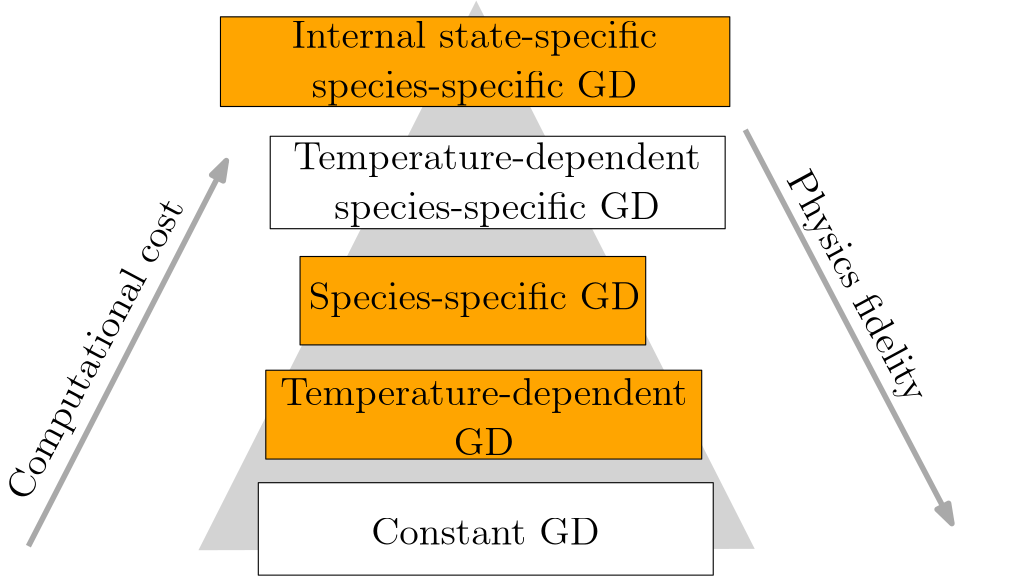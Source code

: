 <?xml version="1.0"?>
<!DOCTYPE ipe SYSTEM "ipe.dtd">
<ipe version="70218" creator="Ipe 7.2.28">
<info created="D:20250629143138" modified="D:20250629151847"/>
<bitmap id="1" width="715" height="381" BitsPerComponent="8" ColorSpace="DeviceRGB" Filter="FlateDecode" length="107695" encoding="base64">
eNrsXQdYE8kXv7P3iooFpXcRsPfeezl7x3bqWbGCBcSGHWkCCiogKiAiIKBIh4QUQu9dOiQh
ARJSNv+3WUBE5O7+d3qW+X3z5dvs7sy8ebM77zdvZmckEgQEBAQEBAQEBAQEBAQEBAQEBAQE
BAQEBAQEBASEjyAWi+E3KSmJyWQibSAgICAgICD8K+wCwzCgFioqKidPnoQzQqEQqQUBAQEB
AQHhn0AkEsHvpUuXtLW1dXR0kpKSgG8QPg0EBAQEBAQEhP8DhPsiISFBSUnp+vXrq1at2r59
O5wE1gHnkX4QEBAQEBAQ/i6AQoik2Lx58+LFi729va2trdXU1AICAohLSEUICAgICAgIfxeE
m8LPz09FRcXW1vbJkycvXrzYuXPn7Nmz+Xw+JgXSEgICAgICAsJfB8EfeDze7Nlzdu3a5eXl
5ezsDBzDxcVFT0/Pzs5O0jA9AwEBAQEB4SubJ4TvF8Q0TiASI0eOdHHBqYWrqyuwCw8Pj9On
TwPHKCkpIW5DuvregdorBAQEBISvSRELCwuBXZw9e/blSy83tydPnz6D4Obm5uXlNWvWLCMj
I+I2pCsEBAQEhK8DkVhcXFxShPDdAqgF1ODp00YjR46ys7e/a2llZWVNhLuWlvb29idOnhoi
JxcZGVVSUgo3I419jyguLoa6Y7FYqMlCQED4Lrq98Av25oLpmYeOlk72dxxR+D7DQweL/Xs2
Hj1ocMXstNl5w4vnj9UHk2P4X5Pj2zevvHzh1KMHVg/sbiN1fZdVfP/uPStzOztb5IlCQED4
9kEM3KekpFhcP11cyCh6H1b0PgKF7zIURuRmh73PffM++837nLdNwhs4WZgdmJ8bnJ8bjhT1
/YbiQtL7/EizC2dRw4WAgPAdEYx7FmcxURrGoUqqaSh8p0HMpmBVMRIOBWsWuBQ4KWaTJah+
v9/ApUlqGeIq6sULZ1DDhYCA8B0RDOubRhIsWcIiScBCofCdBqAQ7FavIhV9x5Ubg9MMdswF
EyPUcCEgIHwvBCM5OflvEAz2t22qkBltrKbm3INcrxz2N0+Tvnea9yU030AwTM+fRg0XAgLC
D0owoKkk/9WW9uu7RBob878VQM6/2PizyN+HBWwqJF4L+CgJHtjfvPw/EsGAp4UT8+9oHhEM
BASEH55g1DEkwvi/1B5CowpN4tds2yFHkI0X+7cjgpwc6p+3/3ADV1qob9wIcqkSYYKkll5f
ETV0/K8oAa+7v1h9/63kNbTvlV3U0nD54TkknhZ+bL3m+XGSOmlgI4KBgICACEbLFjwn3ish
2u0vNYl8Rg3rL7s7/g12gTGjQbaiNL+/19+sjeVxqSJmdL1daKWF51IwHoNXSfqTO//bkREu
lV8cFh/tysx9i9trLpVTHhkZeN/7yQ1qyMO8RO9kyrNvkSBJJecV4ZKz8oJwyb8vVwZOPqms
vLdxUa71k2Fq6OWFIcG+Nt5uNxKjn2QxPDMZnv//k4MIBgICwg9MMKDZrKGtXT5LW13xo0EQ
4rcxEOerqZSQh3euGkrPkD/46j+Ej334TcOHZMkfnWw2+NIsSi2dlftGS0PprOG21oZsmiXI
iWHnB926fCST7o67PoiTnyaOp0AWVpGfO13xfGwuEcR9KGmzsrc+ENPizc3ONytsK3r7VAAm
CfrL1HeOWhqKj2zOSUTJQjbZ+LiBmsowZcXBOzYt2bJugY6msrgiut6CN9fJ/yF5qyn8LcmF
iaTA+8M1lJ49uAiSS4DyNUuhlWegdTbSivyt12ArWXwcEauMlgiTXe1NNdUVgSYBkeCXRRhs
XqqiJKeqPOTkoc0zp4ycPW201IlB/ttPDiIYCAgIPzzBqKVPGjeiXbu2jV023P1eRZHUxkoE
8Xjj2TB8gAkSZ04ZPX6sDrS6+LACYcu4NNxXjI9iMPCuXKONrmn4EA8MN3EJkoXEOVQ8TWEc
nj4xil3/GyPNUZoUJFhNxZPixVZkBYBsu7YsbVl4iMuTDhBAxBrp8EFllESY4WR1bqCsTDrN
XSKWGjWiXI13EllD+nVxJZmBCsMGXTD+XSLOxQ0iMbeBKDuRZivj7MRXonxGg8xNxlmIwkKo
a5StSTqf01vjcH+NVBXSiGKpnNBfHjt2hNeT6xIsqzz3rUzfXvp6mk73LkcGPDh1dNuihVOw
StIHF0GT6C3LTwwMEZITVVzVRHJQPl5xLWkA55mtSE6pr8QPksfHRbiMHasT4HEXyIa0LkiS
anp9RdenQG5ScOklwceXWtR8oxhQikbNcyj1lQuPH1HXcKmphHBc01Lu9ZMrIDqjvuDVNCnB
SPB9dnvixJG84lCJMJUR4dKje9eF86e6PLhGCnLcvH7hju0r6gnGJ9E/KzwiGAgICD8LwYgF
gvHrr78Sff86FrmqggSNJLOCnJv9prgwpK46Fh/6Z5HLyyhKSkP1RqiXldAFTGnvj88Q1MQW
vg/NzgooLY7AG/waGjELjlNJ4rEpwmr6+/y3leVRYHrY5dEi3BzHv38fkpcbWFkejbfMOLuQ
2gVBAqsyJi83KDc7sKQ4XAhmAtreGjoQDJBt15ZlLZvIurjy0qicrID8vKBqFhXEFjGja6pS
jY33tGvXLjrMlcOOwy0aL1bMiystjszJCszPfcOsIBFGQchjUKKedWjf7sQxg4qyZFFFFM5z
cEnIuTmBIAy3Ck/zI27wkfOHjvHiiovCQYCiwlAeh4YnK71KFFZcy8jNDc7NectlUerTaRjH
b0FvhB3HVRHPZsbk5bzNy31bzaZItRTDr4hKTnzNKQrlVzNoJPe2bdvs/X1jfl56dQW5KO9d
ZnpgvZ9BGp3DpNRHZ1HqJwmwW5Y8NzMAqoMHdKKOIa0IXHIhF5c8LzcYEpGm0FRyhqCW0SB5
5Af+WS95QlUlIXkQLjkfr1+p5L7ckvB6JlkXB9kV5AfnZAcyy0i4oa9u4EV18Vyp5Lk5byrK
pI9HNbVlzdfGCqpBjJDsTNB8GBw3uKoolRU4heBX03Ny3sBTgVcKP+5DInzInS7NPQDPQpBQ
n4XUQQd/K8tJUPUF+e/gNikDieGUhKcm+2PM6Gp24nO326D5WzfOFOWn8yrJeVmBBdlvJdyY
lqLTcObTuhMGEQwEBIQfmmBgvNiJY3V++eUX/E5BvL/HnSMHNkS/c9y9dcX0SSMXzJlgdfNk
dWmEuDLacP/Grl0795fpvXntQlqwk0SYXJoXZHXt2MK5E2dMGfXbspnPH13l4ePR0I+jXzHZ
f/faMbvbp0eP0t61dXllzpuTh7e4Prjo4mC2YPb4KZNGGmxaGh54HywFxiaLa2NDAxz2bF8x
d+a4aVP0ly6c8sDyTHVpOLTw5ZkBIFsLBKMqRlhN83l6a+3K2TMm68+dOfbkoS2J1OcSQcpz
p8ua6gpAS+bPHn/v1knoODOLwx5an1u9fObMqWNAVIPNS4Nf20HnNCfWY+nCqW1+/VVnuOrh
/es5eUGggcggRxB45tSRs6fjaabGe+GWopkapfaUx4pxuW+2bOGUGVP0F8ybePnsvoIMf7wH
zSSdOrLtgfUZR6szs2aMg3SO7t+QRPeoT4cXW1YQ3ILepE4hjM+IDnm4d8eq2dNHg7SgtDQQ
QJiczfDctmVpbOjj6ED7eTPHQel0R6htWrM4m+7paH3O8MBG3P3CoWC1DHLIo307fps9beys
aWOOH9qcjssf96E3LZW8lkVydrgAegbVLZw7wfzc/veZhOTRJw5vdbQ572BhBGLPmTHO8I+N
ybGeTSW3MAfJJxCSe7hc4+FeKQrxIEUHO+01wCWHrE8d2ZKRgEueSXffsWVZTNADnDDU0LNT
fE2N9kB9TZ86csv6Be98bEU8qc+BF5tEeX5ozzrQ/KypozavW+jveVfIpbU4L6KqOMzq2vEF
c8eD/IsWTLa5caKyMERSy6jKD9q/Z7WXyzVzkwMzp44GRV0w+j0fKgWyAPn5jNy012Znfp83
C3IfvWnt/CBvaxExf5gTI6ihv3lptWXDQogIBb9ybn9R9huJMCU68P6e7Svhhsd2JhPH64Lm
p04cuXvrqrLMgItn9141PQBPO1YVI6imNY1++ezeopw39fkigoGAgPBzEwysMhoTp1w5s7d3
rx6jdNXHj9XZuHbBaD2NwYP6XTc7CKZh59YVnTt37NO7x9KFM8hBTtVcxraNiwcN7Dd/7sS9
u9ZMnqirMGzQzcuHMTBntfSpE/Th0nANRXVV+SkT9IrT/JQV5RTkB+tqqyxeOHXZkpmDZGW0
1BTzEr3BBvl7WaqqDIObt25csnXjUr0RanKDB1hePy4Rp5VmvG6BYEi5UNArG0X5wRPG6e3Z
sWbNyrkDB/TV0VapKYt6eM9MXn4wGIKJE/RuXDwiqE3eu+s3SHDOjDG7DVYuXTxj6JABkF1x
xutMhvf0qWMgfTVV+e2blvHLIkMCHOAYZN6+edmGNQuk6Y/ITfWV+nCIyQnSwMSd506254fJ
DZwzayIIAERiQL8+i+ZOFHIpovJINZVhkONwDaVtW5bv2r5KfuigiWN03qe9llQzeJXRwHCa
6e3GJdBbLFjA8Lf31dUUNFSGAZ1Y89u8IYP6TR6vxy6PIgc96Nats5uDWZifw4TxuiCzpobi
skWzchK8Vi+b0b9fL0FZJIgEnA2iqyoP3bp52brVC4YM6g/KLwND2fgRBwuX3P6u8TA52Xmz
Ju3btRaqAyRfsmCykEsVlkWoKA+VG4JLvmPrip3bVsoPHThpnG4R0I9qRk1l1LZNi6HiFsyb
tHf3mkkTdBXkB925dhxIEUgeGmCvjqtumMGWZatXzZUb2B9oZFUFKSrArnu3Lo9szkvEmYVZ
AXNmjQf9r1g2C+pCb4Q6iOrldhNEqioIBlVAvWzZsGzH1pU6mkrKSnIBHhZwCR+qYDXO3omW
COLOHDcYPLDfksXT9+1cA1wFjvftWCURpeQnesPTC4+Z/nDV/XvWbli3cMigAcuXTgeGDPKX
5r1dMGfS0CGyy5fO3G3w20g9dRUlOXeX68THIK5OlyHHkSPUdhusWrZkumz/vquXz6qtTnKy
PAPyQ43b3jHW19UAzQNn3rh2EVBfbXVFfMSwDh8WeeJ46ePofVavmFWN+8Qon50GgwgGAgLC
z0Qwrp7f37Zt2/W/zU1IeJOTE5NAfgqMAppi6DZmZZIUFIYM11ZJTyNXsxPcHC/16N71/HGD
9LS4goLEpMSoVUung/XJTngpESZNGa/btm2bG5cOxcf5J1Ge1ZSEg8EFfuL++GpGRlRmJsX0
9O52bdu6OJhi4ty9BiuBflDDXXJzknJzkxNo7p06dpg7Y6wESy1riWBIRU39Y+fq9u3bRb5z
KchPzcpKunn5iJaaQlzE4/LSrFMndwLBCAt+VFSYUIRzmyFrV85JTSHn5zMyM1JuXjzUrl1b
D6fL/OrMqHBnuPPo4a3ZWUm8sgiwcYNk+zHIT/Nyk3OykwO9LHv26Hb0wEaJKAnnGML4+sCP
xUQJIKFM357pyYEF+SkpKfRD+9YDNWJlv8HYZCUFuc6dOkKfNy+Xlp9Hd7a/0KlTR+NjBpgo
z+X+BUizmd4GysrkJL6UCBLnzRrXq2e3UH/7vJyY7CzKtQt/AHEK8rJMjHIBfdrdPMllZ5HC
H4NODI9uS0+Pr6thLJw9vnfv7qLyKDE/FqL37Nkt2M8Oj55NvWV2CKJ7PLyCy98400AYP23S
yH4yvdJS3hQUJGWkMw7uXquvq87KfQtPC1hnEPXJg4t5eXQIj+6ZwN+zJ3ZKRHmP7U2hxk1O
7oR8CcmXzp8MTOk9EDBB/KwZY3r16h4WeD8vhwKSw4M0cIBMyCsbRvijdm3bPLhrjGEFkE63
rl0e25zLykzKz09kMAJGDFfV1VHjl0eGv7br0KG92fn9uTmpeXnJMaGPdLVVLS4fxiXnxX7Q
vHQuLpAEUHVGBgnkT02NBiYwb+ZYSTW1ONW3S+dOwDHe+dx7n0/PyaZeMN7TpUsnoIIgv6nR
7q5dOjtansmU5h4fFwil1tZUFlRG1ZaGa6grqCgNTaC45+dRMjOi9+9YBfQsO87LzeFCmzZt
at6/Ky1OfPrY/Ndff3G4Z5qVmSBikhTlh4zR1wQJucWhmuqKTaMf3L0aolNxR1887lxCBAMB
AeFnJxipl8/uhebU74WloC6ZVxwlrIsfM3r4gP59sMooYRVdSXGI3nA1EYcuEsSvXTUbqMgr
t1txUR5RgY9iaa+umOwHY33/rrFYlDNKV6NL544luW8FNbHiGlpdaQRYH90RajxuLL+MJOQl
hr9xhIxugwXB0hnhztD1LiqISk/0Z4Q/e/38DvQZ8aZbnFie6d+CB4MZLREnXzDaDdkZbF7q
+fhmAulFfkZQQpxfTVmESJB+6cxeuJREeiLmJ3ILQ8F4JcZ4ZmdHpdC8qKFPTU7tatPmV/tb
pzBRbgr5KdxpbLhNIMiLDXvUsWP7RXMnxse9jH7rEhPsxiC5DZWTlRssK2RGF2cFZCa+yknx
yUl6lZfiA4Zj2/qFYBOPHdrs+8wqMzEwNzUwId5fhE80jR4woC9YwGo2VVhOFlXEcFlkZaWh
WhqKmCB53ao5LentFxc7k9qSMOBgoFgBP6WuNErEppVkv3G0OV+c/poS5Ahy2lw/LhbmpsQ8
BZ2cO7FDUJcKXe/5M8d2794FesolGa9B5ytXzBLxU3jS6KU5bx7ZmWTQPeoX0CCcP8KEDavm
gOTHD2/xfWqZSvfFJU/AJYda7te390g9jWpOLL+cLKykVLPIigpDdDSVJYLU1ctnQpX5Prvd
KDmYb5DK/eEVblEIEKr1a+aL+Kl1JXjWxVmBD2zOl2YERAfag7adrM6KhalaGkp9evWIeedI
C3sa9eYxI+7V1o2LgSWSgx4wwh+D8GP0tR2sTKPfPHqf/S4x4VVhQRiwtfxUX9A5aD4r6RUk
K+FQx4/WBqpjemZ/oKdtBmg+6XVKUqCkNrYkzQ9o2G8rZwt5KXwQoyq2IOM1kFWgcJggRVdH
FahdVBCR+6M4xqsdW5cC1UyIdEmIdIWDc0a7RcJUXnGkiBObFuf1wOYsvyzyofVZqB1uwTuR
MMX36S04fvrgEq55Fll+6EB9HVUJlkF649CuXbum0dPjvR7eMylJf10/uwYRDAQEhJ+eYFw8
8zuYg/goF7BcovJIEd7b1YMuobgiSlxDV1YcAv1K3FpVU8eO1G7bps1wdUUdTcXhGkrQE9RQ
k4dO66UzvwPBGKGlMnhQP6xK6tbmxAjLIrp27Tx35lixKBGShX4oWHOwTddM/4D2ueJ92BP7
C8sXT5s0bsRwDUhQqUP79mNHQt8woWWCIf34JTfFd96cyQpystDOg+1et2KOh8tNvrQUBMFI
jHKV1MVKuPSUWK/zJ3bMnj529EhNbU28pwlmwubGCUyck0x6AncaHd4qFhd4OV8FAzpIVgaE
hwTxQmkpDxooo6QgV5kTCEZZR1tl5Ah1neGqc6aNBsNHj3oyfqwuCKAoP1hHW3XH5mWBr+6J
aukYMwo0tnrVbLEoCauIwrmZMH7OjHGgAXFl1IRxI9p8ojfZAX3vXj2Sm+AFly4Y7RGLkkHh
oDoxi8xlJWB1mZGv7UBm6+vHMHFuMtkNdHL++A5MnAyaBK1CyhIePT7CGaKfP7VTLEppjF7N
ThLymsxyxL/sYJBDnMeN1RkmlRzKuGvrsjc+duLaWJC8Z/du61fPJQSAR0Ikip85dTTwPYxJ
ArMO5ltaQfWSq0tr3O72qSyGJ2R96dw+POtyPGsRu17y0Fc2oOFH985D7n169+zcseNwLaXh
9epVUVEeOmhgv5cu12o51JOGBgrDBg2TG6ChMmzalNG3rx4rKwipKQyZMl4X1ItrXlt169oF
ElGK9zML4CqgeRUgP9qqR/dtiA5xlogSS1J8QTMmxnvqNQCPN5s8VG6A3gh1cWW0bP++HTt2
+Dh3OZA/2Nva//kdkN/j0VWxOEmMj8iQxFUULitRIsxyuH0K0gSCAdquJxj3zXDNs8mgQF1t
FQmW8+zBxebR2THV7BRx6/M8EcFAQED4qQiGMU4wkkhuEkE8WEOxKKGRYGC1scqKcnrDVXGX
dTUNGvwunTpZXj955+rxO1cNb189bn/HyO7myZigB9C8Aw+Bvn/9FH0uhSAY82eNl0ALDC2/
MCEu/PGvv/xibrIfE+Ue3rseSMKUCXq7t624fP5AgKdVP5leesNVPuvBwGflkWurYjPSgnye
3Tp5ZCuQB7BNCsMGuztdlmD5ZtKedWL0E0yU9D751Sh9TflhgxYtnHJo/zpHG7O7145LCcZx
CZabGoN7MIyObhdj71+6mMPxuhWz7e6a3Lp85O5VQ4vrJx3uGDnfw30LB3avmTNr3OKFU+bO
mbB1w6K68ghOZXxqot8zx8sH964bpa8xdIgsmEta2GNQaa+e3aEfjYnTpGYa1Jg0bdLIHj26
YuyY0Xqa0NlvpjcQJoXsBgEEMDXaI8HSxUDDpLYpK96bWUaODnDACca1YxIsLzXmGU4wTuyQ
YClNCQau0l9/PXtyZ3106cTOnESfivx3Hy0GxYmpqmSA5E8cLx/6fd3E8bpDhwwAyeMinLFa
OnAJIBgguUhKMDBxEtzQq1d3SRVFb4Ral86drG6cuv1BcmOQPJP6PDHKBbK+dHZvo+RYVUxm
3KvKcnKE3z249Nj2vIRL7dKlk5LCYHvLs7euGFqYG966esLBwtjh9umsWI86Dq0wnxT51vGq
yYHVy2dqqisOlJXZt/O3utKI1Stmz5szATQ/e+bY4wc3w3PILKUnUl88sD6/Z/uKsSO1Bg/s
p6OpXJ4dWJn9BjRjavw7iIHzWOlnNZDO6JFawLV69eimIDfw/t363G9fPXHfwsj2xglmVqDn
o6sg5PPHVyVYqlgaUcgkZcS+5LDjHO8aEQQDLvk9vw21gK/pAZr/QDBy3e6bNYsuYpKy4n2r
ikLrv51BBAMBAeFnJRjQPBIE45J0iCQZCIYwHjeO4sTpk/Wh49lIMHR11CSiVLEQd5i3a9s2
luzNYmazKhJYlVnR71zPnzCAuEAw9HXUoDGv9w9LZw927951wewJIFIDwcAnP1hcOQp2sHev
7mP1NZOTIgvyGZXlGbkZwV06d9TX05BgSUAwWv5MtZrqaHX2xuWjdTWJpUUJ6Wkxvk9vtm/X
btuGRRJJ0QXjPUCTUmnuGFZy/45R+3Ztb5geyMhIKnpPr656b3XnDKRpd+tUI8EAo4xh5fFR
LhBr8/rFnKocKFFVZTKrMt76Opih05Bjfm54RnpIVkZoRkZobnY4VhF18+Jhe6vztZz0oveM
pKRIm+vHQSG3Lh0GOiHTt+eI4aqCWoZ0HYwkdmlEf5ne40cPxwSZvy1rQW9nj2/LifWsyHnb
rl3bJYumSkQZ+DcdwtSCDP/RupoOFkbxkS7EEImUYOAynz+xkyAY82aNA92CISvNDICSLpg/
WRqdIRGmFGYFjhupdf3CQejdNyzcTQH9X7tw0MEaJM8AhaSmkC3NDdu2bWt51RATJfSWjmQJ
efESPi45qySiT5+eE8eOgL78isXT4LY46qsGybMj3jqD5HkJL8uyAuHS8qXTJeJMQvK89NdA
QaGOYsMewRMlHSJJV1MdNkhWpqSAxKpIZ1UmsiozfZ5ZXji9C2o5JsjJ+JhBVkogPAA52eS4
WB91Vfl+Mr15RaHZWZEZGVLNp4e8z4/i5r87d2Lny2d3OVXZ7/OpyUnRx/ZvhIoL8rLkFYcC
AVi5dIZElCldTT0tleHZvn27HRuXSIQZwzUUB/TrU5wXJc09gcXM8nO3PHdie21RCC3YCVjE
8cNbJFgOvgaIMJMc+niElnKojy3QCdB2PcF4dgsnEo6XCIKhMKx+iIT89n6z6JQIZx1tFc9H
0tkvxPJiiGAgICD8fARj7GjtRg+GmdGeDwSjEicYUyfq9+zRDfqDGJ9B9Cvp4c7QM3V3udGp
U0dozFOoL/NyghmRz+HOIYP6UUMfiUWpw7WUoV/cSDAEpRGdO3cEU9iMYIA5FlaSoEcPjXla
SmBebngSw2f31uVwSRv6hoK4Spxg/GKwecnHYuPrJ4DVkB3Q1/X+pazM4MzMiCcOZmBljI5u
A4JhbvoHpOBoaZyXS4YOMhybnNqVnUXOzQkO9nEYrqUCZ8zNDgLByKS7Q/pAllLi/apLwubM
GCMj0/vRPbPszHeQrPXNU0PlBu7culTCY0CfVMSEnilZWEmGAzDoM6eOlhssG+R9LzszNCU1
7PLZfaC6p/cvYnXxQ4fIQqFuXT6SmwP28d1Zw20dO7S3AUojzH368ErnTp2a6Q364LTQRyJ+
6rJFU3v06Pb80dX8PDzisf0bQMm+z+/ER+Dqsr72gWCcO2ZAEIxZM8Z069YZH8/ixS1fPK1H
j65PH16WRg8+cXATiAH96/pJnsSCaWzy5PG6QwYPePfqXk5WcFp6+MUzv0OCHk5XoIoHDxoA
UayuHc/NDcvOfnf6yNYOHdrbWRiB5G5Ol+HSqmWzUmneIDk98vnEsbpDBvWPj3IV8VMWz5/c
s2c3D+dr0qyDjuxdBzcHvLCkh+JjYcCRMKzA7MzvYO6P7NuQkRSQmx0S7OegqoJ/s1OaFeDt
el2mT88Du9emp73JyQ6OozwfOKCvloYSSAvaluoc17yYQ2PmBSkMG6SprkQLe5KbFZyaGrpr
87IO7dszIh6z83CG1qtnd1ByQW5YZqr/xt/mdevaOeDFXYkw56rpfsj94O51GUn+8CSEvXZU
U5FXVZQrzw6sZUYDrRowoC+I9D4/NDPF/7dl0+GxT6V6uNqZwttRlR8E2iYIBlQxkA1QJugQ
d+iJEmtKw/V01ZtGX7t8FkSPfvsAn+TJQh4MBASEn5FgSGrpM6eOxAfZ678i2QfHaZRn+BBJ
RRR0aRfMGQ/mT1gWgYkSd21d3rN7V6AZzvamVazEA3vXAovQH666aO5EbU1FucH9L5/fX82m
AWkZN2a4prp8PcGoBoIR3k+m18ol0ySYdIhEEJ8Y5Qot/w2zQ9Cp37l1Wb++vcaOGb5mxewx
+prTJunp66oDk4GuJTTsIM9eg5XNP1OtiyMFO+loKg+TkwVDPxMfIhk8eqRWKs0d+q3+7ndk
+vSCS1vWL8pL8iZ40YLZk5YvnqqjqbRkwWSwQft2rJSIUln5Qbo6qn16ddcZrpqf5E2JcNHV
UZMfMmDWtFHTcf6Af+aZTHWvX9Cgfn1pEsaEIsR5Pr0pP2yQipLcrBnjJozThewWzJnALgiW
MElAPHp07zJCS2nalNHAHxSHDtq2cTGzOEzCoVZVRh/ev76Z3i7heqNKamLpUS5jR2rJDx04
e+Y4oAGQ5vbNS6pY8dGB97t17eRw5zSQogza8+5dO5sZ7cbrty5uyfxJg2Rl8BGBujhapMu4
kdrS6GOnjNeD6MDN2OVRH4ZIpF/4Pnc2h3tAcqB8IB7ctnDuxKrCEIwZPWhg/57du4HkoNXJ
E3XhNkiBVRIhqaJUVUYd2rcOJAeNSSVXAsmvmR2qqaKB5JRw59F6+FDU3JnjJo7XlR8iu2PL
Ui4rPsLPDir60T0TiTi9JDtw9YpZkMK4UdoLZk9QVZYbJjfQ5f5FIY9RWRy2esVsSBCenIVz
JkA1wW2P7EzBQINUjZqXMKNF/Lg75seA2GirKyycPWH82BGQ1/ZNi3lcenGyD9AhWVkZHW1l
EAOYs+LQgaeObqvBx0qo5QXv1v02B5IFDUMWqspDh8rJPrI3E/JiMR7d98VdNaWhcHLBnElj
9bVAJ0bHDOpqMh3vGoP81bgHIyXQ0wJqQToMlwK0QV112ORxupI6Bjzwvp4WTaODSGeO76jl
0FrbuAcRDAQEhB+bYFRTH94zNTu7j7DaUYH3z5/aXZnzBvcwS9dWcnEwu3n5CO7m5cVmxb8w
Nfr9j9/XhfraYfz4woJQT5dr+/es2bBmwR97175yu1lRFoXhCz7T7luds7p5El+8mtizrDIa
LNGzh1fwRQOYJLihPCvg7MldpLf3JYLEgqyAu9eOb964ZMuGJRfP7ktM8Anwtj5zbAcz5w2w
EVPjvf7uFp9KLuBSGRGuF87s3bJx0ZaNi6+YHkilu4ulOXLKI+9bn/tjz9o75obiGjo55OHJ
w1vXr12422AVFCczPejWVUMnWxMJl4ZV04L97AwPbj52eGthso+wlpFEeX7F5I+tGxdv2bDo
qumB9FhPMbFc9kcC4H/BbIUH3gcztHH9oh0GKy2vH89K9cMXyayMkunba+oEvUAv660blxhs
Wfbwnkl+TnD9glRVlKKC8E/1RixbLeRSoRSXTP7YvH7R9s3LHlifzc8Nwnhx75N8zpzYSQ9/
DP1lZu6b86d3R/jb48qspT99cOnGpSNEN1nEoaTEel6pj77U0fIMRMed9k3X+q6i1LApEf4O
pw0NNqxfuH3rMqgpQnLQdu9ePaZPGhngaQXF3751ORCD/NxgfPE0oFVVlMKCMA8X8/27cMkP
/L7W59ltVnn0B8lpHsCUNq1fuG3LUkeb85C1mBeXn/gSTG1C9BMJnyGuisnJeuNke36nwcr1
6+YfO7Ql1M+upopC7H6bm+nvYGG8a/vKjWvh0uZgn3tVLOny482n38QwK6Jfe1gcPbBpw9r5
uw1WPrQFId/CA1mc6tumza8Gmxd7OF9fu2b+7warvJ5cLymKwBdolc4Fys1+CyWCKBARKj3U
9x4X3/Uev8qrolDCHp85sWPjugVwg/tj85KiMAk/jhHhDNrG+Rs/Lpvxwvj4jhSg39KVYK1u
nHhgc45YI6VZ9OePrpbh+VLQSp4ICAg/KcGon/JHKS+tbwl57JiyYirWpFXnMCmVZVTiWFxF
KS+hFL6PAQsFDayIReZxqYUFMdnZ0XCSz6GKGlaNZlVSWOUfZVRRRq1iNVnLgh1TWkzlSZtZ
cRWZXUHJyyFlZ5PKS+lgJetYMaVFVDG+QhGlrISKL1jdXHLIiCTiUCtKabk50RAqy2niJltj
VLHAGuKZ4nJyKCVFFBAyLzcGOpUiNlgoCrO8Ps26KkpxYQzcIJR28MUcKiT1IU0u5XNbhmFs
koBDhVLk5JDy88hVlVRRw1e0/WR6TZ+sL6hNzc0h5eWSqtlwidy4JZaIFdOy3ggBqkDhtBw8
IpkDEfGFvslwEjLi46t54/MnQSe19WuDf1RBUvkbo5O4rPron5ccdEJmMwnJcR7Yp1ePWVPH
CGrTcnOi8nPJ1WzahxSIGufQPkjOpYnZpA+SN2SdTxRZGhFShowE7PrtzqGkcKkgj5yTHQ06
B5bYuBeJGK81WkFeTE42qbiQChKKWx5cIMP5Og61uBCvU7gfF5KFrx9eku73yy+/7Nu5isfN
zM6OLMgn87lU/FK9hJA7fjPkDhEhen0WbOkGwSz8cQLF5uBp4g+2SJo7SA4n6xePlZalruHt
gCecVYlXAVH8ptHxx4xF/lGXCodGBsMw1NgiICCC8ae7OoqYZHElqcH04CPdTe0phl/90P8V
VpIEFSSsweKIWSQ4I6qIEVWQxE22p4Q0RR+vLwSJfGQv2PjAemM6+AyHCjIEPHepP7xRDEj/
c4YG7zhX1kfEi9AoADtGmiAJxCBsBz6IXxEjgBzxXVRI0gkVH77cJFJoXIpK3CRNsMWtebkb
UpZOEiBJmGTCXdOje7fJ43Wxunh+WXT9pY+3Df2c3ghpCQEaIpLqN36tbKQoMVItkVusoM9E
/wuSc6niiqhuXbtMnagvFiZ+XnKy4M8lJzWJ2ERywsozG8tO/uj5lD4GAqlUzS99Oneo/oHB
61Qqf7SExyhOxQnG7i3LxaJUXmmUoLKZhK3n3qgT8kdFI96IhjI2LctHT9HH0TEm6c/3pv8O
CQYmBWpmERAQwfiLBKP5dpnN97COab6n9kf3Nz1DbjnNpvuEtp4v+0M3/2Ov/ueb6GYRW5Sz
6T0tpt8s+ufS/JzqPgTpdmNM0vxZ4/fv+A1fdpLYy7WFsn9Gb60I8Llq+tRH8Vfkby65dPM4
JmnujLEHdq3GpyZW/hXJY/625K2L9zc0/0kRaums7MAx+po38a9mkoh1MP6qhC1cIrcm/J+W
60/l/94IBvAKom2BAw6HU1tbSxyjJhcBAREMFL5myEz1zc8KwE329yU5OyYjxacAl5z6Haqd
gjFJyYnepXlB34f83w/BaBwTEYlEWVlZtra2T548If6iJhcBARGMHzmwyR8+8WB94ppmkf9P
JRDJ/pWu6CdBzKFgHPIXLDLr4yK3WPA/SaHl+8WcGIzzr0tL+mrPoYjTMCkCEYx/lVrAb1FR
0cuXL01NTUNCQoyNjTMzMxvdGggICIhg/IABX4qcIqmm40tLQYCDJlM9pTNOqXgzzvn7jT+e
LO1PPgSot57kFggA+0sSDKJQTQPhLfmL1U0UjdvSIpNfQnIuTfLpxutfjnp9Uc3/NASjcboF
/DKZzMjIyIsXL3p6emZnZ9fU1MBfYBpiKVCri4CACMaP6bvgMSTCBB6XzionQ6itosNfCT/2
w0w8Do3PjW3ha8e/YMR5HLrU2d7qTAawEfy4r1xwIZcGRRbUMIggrMV3DMcLXk37i+aVx40V
fy2jX1cdK6imo4Gz74VgNJ1uUVtbGx8fb2VlZWdnl5GRAUwDTtbV1fF4PDMzs4iICOTEQEBA
BOPHZBd1cZWlEW+9rM6f3LV14+LN6xedPrrdz/1ORXFY/dJYfEag5927V48KyiI+Gpdnkz/b
1SVGRnixadTn1y4cLEx5hS900Dg19JNYdVxqdvKrFqZZsj4/zbX1SZKsP5ucWRvr9+zWjYuH
rpsdMjc9AOHmpcOP7pkyIl1rq6iST1ft+Gh2K77KOq8o9NblI8GvbEA/H3l7/jRrdksn/0x+
B8szbo6X8CXEPze18nOTLRHB+I8aEIJd5OTkPH78+NKlS3Q6vbi4GM4IhcJGRgF84/jx43w+
H31agoCACMaP1TgDeYjNTfXbtnGRqqKcpqqCrraqro6alpqCksKQrRsWVeTjM/0wcfKuLcsG
ycqwct/UGzhi7gGHIh37oHw0FYG4yqGI8D3Nk54+uDhwQN9QHxuJWLqdBNhNjnRwgdMwgQFk
4DGePbyyYM6Ej75PIXTeYvofXY1p9pGm9C+lXrbPzalgRWOixE2r58kO6KuhpqCtrgi/0lIP
1lRXvGKyv5pJwqlUw9oUzQsr5U6lGa8HDpA59PtaiTgVI74W+ZB1TGvTOT79wqiK3LgQBLFz
bn0iTRgCSDhjyqiGRbPJLa5a9tEAByEwm/yj+9++LYLRdHWLkpISf39/U1PToKCgvLy8uro6
oBZNb4BjOOPg4PD06VMJmu2JgIAIxo/ku+BQeZVRK5dM792z+44tS8MCHOJiveMYPjHvnHZt
Xd69W5d9u34T1NAxccqmtfM7dGjPyn2LOyLA+NZKx1CEiRKR9LdxdIOwenVx0hEWBibOdbt/
sX37tsHeVhIsETd8QukYBB4LvwG3DsxosShrzYpZ/WV64ydxR4fUTPPjGu5sSL8xcX4sMaZT
n04t/aPc8YiNgjFa7t0z8R1Of1s2o127du6Pr0YGOQb73Qt6ZWNncXbCuBED+ve5cuGARJBQ
TxLwwiZKQ4MwIDYvtiT9dbu2bfftWCXB0sSVUR9nndCQ9Sc6h/OghMZJKdJlYPEz+ILwJOnm
YgkfiiZouJNDGTpkwPixOvh5+IvfT/9AKiAunCGcSyzphBlB/Ef6+YH9GN8MwWg63aKqqopE
Il25cgWYQ05ODpfLBSIB/KGZm4I4rqioOHr0KPyigRIEBEQwfpSJndESYdIje9MuXTptWb+w
IC8auISIQxWwYoRcakFexLQJuoNk+xam+mLi7A2r5rZp0wYnGGDLaulsJik22tXn2a0XrtfD
Ax2K8981uO5xAlCU+/adj82Lx1czUwMe378IEYNeWknEyVg1LSfVL9DT0tPFPDLwfun7YKmx
JmUlvJo8XrdXz+7kEKeSDH8JhwZWuDgvKNTvnoezeaifHRzjvEJqZ9No7gVpfhVlkaH+9l5P
blBCnKoqoj7Y0Lp4EAYiujubh/vblxWGStejjmmJYCSvWjodZMtN8xXxE+q41LpqGpcVFx/z
TGHYoIGyMgUpvniyNXQuixxPcvN9ftvL5TqkWYQrgS7h0UvSXv/666/4Di+Y1INRF1ecGxTi
awtZRwTcLy8OayFrXP7nCZSnHxwUHGpNaTg9/HFZpr+klsGvpqXFvQh4ASq69s7bOke69jjh
ixg8qP+4UdoSUaKgLCI2wgW/n1u/Cx47LwhSqCkOJRbiwHiMrCTvAE8LqB04XyVdn/PH9cL9
9wSjKTHg8/lJSUm2trbW1tZpaWkEbWjmuGgKwmvh4+Nz48YN5MRAQEAE44fxYGC1jJnTx3bq
2CE2ylVUE4d3w1n4GtpCMEl1Cf4vbe5cPVFV8A4Tp29YOQeMKTPnDVCCsvx3hn9s1FRX1NFU
HK6hoKYybOXSGblJr/B2nhdLjXCZM32MipKcrrbKuDHD1y6fDREDPO5g4sw3L63GjtTWVJXX
1VaGWEsXTomnPMcEcVvXLujerUuH9u201RUfWZ+VCLPC3zyYNW2MqvJQveGq8AsJRgc/xPv+
1ZT5s8YD29m9bbm66jBtdQUNNYWj+zfwgWOAveYzYkIfzZ42FqKMGK6irjxs2cIpKbGe9XMk
mgQM3+I2eeWSaSBbXuJLIBLCymiMSRaURQrrks8Z7Qbi4YzvLJZWmf/u1JGtWhp4YSE7SHPR
gskZsR5g6ItSfH/55Zfft6/AN+2qoUe9c5o5ZaSaEp61VCfT0+K8cGdL48ODjxklHP59nbam
UkGqL+hKuiVu8iM7U011hajX9/jVSbevGg7XUtbSUBihpQQ6BEYR8tqO2LNjkGy/0SM1QaS8
hJegqNuXD0tEyaLyCIkw0fPxFThDeeeIL75aG/vE8aKOtoqm6tARWsqQ8rEDm6qA7UDtsMiI
YHzRMZH8/Hw3N7eLFy9SKJTCwkJiBKT1yRXEVS6Xe/LkSWAmyImBgIAIxo8wPlJDZ+W97dG9
q7amsnTDi/qhBHEt/j2FiBdbzY6rLEsQMGMwcerGVfPAFldkB0hEaWcNt/fp3WP/nrWBXlb+
nlZ/7FrXpUsn42PbJaJUTmHwlAl6A/r3uX31GFjGw/s3wp0Q8a2XpbguXlcH2MIwL7c74f4P
Lpzb37dvz+2bFkkEcUHe97S0lLt07uRofS6N7lGW8xbIySBZmZuXDSGRG5eODpSV0RuhXpTh
D31zfR21bt26zJgyysHqnPvja3NmjOvbu6e363WJMLUo03+0nuYwuYF3rxmFBzrevHxSbojs
3Jnj+BWR+KgBMBAuRRqoYuAYDQSjIOklPuCCz1uIwR0RwsQ3r2zg/OHf10okBReMdvft03O3
wapAL2s/97tH/9gChT2yd50Ey3if5IMvqb0VCEZ2QYqvro6agvxgqxtnIOtrF4/JDRmwcO5k
AT6Xo+E7Vma0RJTk8ehqu3ZtbW6fkohTgOeI+XHTpoySHSBTVRHj9+wOlBRieT+5/dbb9uL5
Q716dJ8zYwzuSOHEgELG6GtCvpl09w4d2hsbbpdgaYLSCEyc4mR5pmPHDmG+thJBfJDvPfmh
A6dOHPns4fVQP4cjB7bKDuh74tBmjBjxQQTjy4yJlJWVBQUFmZqaBgQE5OXl8fn8VrwWLbY2
VCrV2NiYiIVaYASEv/syIoLxbS18wWfkxHmBJZ03cxw+Uk9sesKMfmhrcvfaMasbx62vn7Qw
P84Id8bEOetWza73YAgTjh3YvGXjosICupCXWsNOS6T7d+7UYcGcCZg499UTc7B9l87uY1Um
13IohQWxhAcDbF9dZXSHDu3mzx6XnRVVWRZXXppgYQ65nATjy69OnTNnUq+e3arZMZCmpbkh
mOB7FkasiqRafNPPRNs7p+CMxZWjYmGqjqZyp04d6VFPqtnxPG5ykJ9d27ZtwdpiWCGI3b59
OwfLs6zKTGZ5HLMi6/rFI3Czv/sdID8ifiw+M0EQj9XFY1xKI8F4n+QtdXE0zOcUxsdFugBz
2LhmvkScdfro9g1r5r/PB8HSq9lJ6YnvevboOn2yvgRLLUrBCcauzcskkuIbZgfbtWv30M4M
z7oirrIi89K5Pzp36vjO2xpIBU4tGqZbsIvCBg3qN3mivrgmVlLLSKW5A2PZv2e1GMt1sjo3
d86kjMTXdTXZ1ezE9wVxY/S1+sn0xj/eqaYNbEIw2rRp05RgOFqeadu2TaivLSaIW7lketcu
nWKj3DnMdE5lfFFh4vJFU2T69irN8K8fxkIE498bEyFW/AZucP36dRcXl+zs7KqqKqEUf+ur
EEgNOAkk8vbtW+TEQED4J4QfEYxvgGDgsw3zE16ChZ02SQ+fIghGkEsRV0TNnDpaXVVeR1NR
WXEIGDVr82MYVrx2+Sy4syr3rYQXm59LSol/FeJr7+JgdsXkwJb1i8C6zZo2BhPnnTq8uW2b
NrQIF6w2vq40XFCX/ND+AkR899JKXJe4YPb43r17jB6lc/TApmcPzROpXhVlsbjPpC5+3qzx
PXt2E0KPXpj427IZ7du3L5ROxhBVRGFV9Pfpr8F8g+kUi1JVFeXk5QdjHKqoIhrfnVxahAO7
1mDY+zXLZrVp86vh/o2Xzx80ObXnqsmh3w1WwtXzx3fUloQ/sD7jbG/qbH/hofW52NBHmDhz
+aKpnxIMTJRADXYC5rBt42IJllKQF5WS4BP2+r7r/UvXTA/u2LIMqM7k8brwVNQTjC3LIOtl
i6aA0T9xcPOlcwcga3PTQ7u2Loer50/sBBqAO0bq536QxMKkQ/vWdencKYHsJhHlmBrtBlIU
/c4RmE9pMTktxZ8S7PTcyfzWFcM/dq3t26cnEAxeUaikht5IMLJo7iD2xwTDGM6E+tjyisOG
DB4ASr5ybp+p8V6T07uvmx2ZPW00XA3yspJ+yENCBOPf6i4JBILU1FR7e3sLCwtoK8rLy+E8
nPw/Gjri/vfv3x89ehRtUIKA8A+ZPyIY//0QCZdWWxQG9mvIkAE15VH46p3AMZjRoX73fJ/f
DnntcOnsH2DW7145imElBMHAPRiixNCAB3NnjlVTGqqjqTRCS2nerHFgc2dMGQUEY+emJfi0
yQR8VoOoIlIsjH/z0hoivnlxV4KlZ8W/3LvrNy21YYoKg+WHDtTT1bC7ayzmUsXChPlSgoFV
AMGImz55VPfuXYESEBYZfqtLwrt27Tp9kp5YlKKsKKeprgidcdxq8+gFSa8g/T92robcQQaw
6aN0NfSGq+gNV9XTVh47UmuElrLN9ePUIEdl+cHqykM1VIbBwc0LB4AVLF0wGR8ikc7BwFNj
kcQVkZg4zfXBRUjH5OQuCZYT/vbhwrkTVZXxwkKYN3Mc8IGJY3QaCcburcsg6wnjRkBSI/U0
G7MeM0p7xHDVW2aHJKLkD2YdaIwgnhLyEDRmdmYvJkjXUFPQ01Xnw6VaelaSj8HmJRpq8trq
CpDXzOljB/SX6dunVzOCkSElGEaG24Ba1JWEi0VJDyzPEASjIiugZ4+uPbp3HaOvoauNSwK/
40cP1xuh/s7bCuruR3yS/5shksLCQnd3d1NT08jISCAGIpHo/6MWTdscgLOz88OHDyVNVtJA
QEBonZlzudzg4GB4Jb8XV8ZPMcmTScLqEtavmgMW84nTJYkoA+cY1TQhj1FXEyuqK/D2sG3T
5leLK0c+eDDy3wlZZDBYQEuumBx589KGTn2RnPymq3R3cgzLP3FwE0RJID0Bq1pXjhtrT9fr
uAfD21pQy8hIelWUFxIf9+qF682TR3cOHTpoyOD+2YwXmChj/syxvXp1x6piMFHysoVTQaSK
vCAJL16EbyAeV5L7tm3btkvnTxaL0pQUhmhpKErqGLjV5se+T/aB9Pfv/A0Iw8K5E+CYHvqI
TvOLpbnTaa/iqc/fvrAsTHlVlOp3z8L4gfU5R5tztreNqMFOmDiL8GAUpvnh35Zyafj3GnyG
kJe8ZiU+rBPiYyvkxU+aoCfTt5fZ+YOB3jZ0kltKcnDv3r2At0iwlAaCsRyynjVtFMgcH+FM
p/k2Zh3kZZkHXAtfs+sjg8jnUEfoqI0dqR0R5Aixblw+jIHp59H3bFvRs0e3owe2+Llb0MOc
k5IoEyeM7NqlE7847FOCcfrYdgmWxSuLwMTZt80NcYLha1tbFNqjW1cgNgx6AJ32IpbmQaf6
xEU4B720wtcwqaGhORj/vEHj8Xjh4eEXL1708vLKycmpra0FavEXp1v8qYOXyWQaGhoS63Eh
joGA0DqIT7+fPn16/fr127dvR0VFsVisb59m/ByfqeK96Xf+Dr16dleQHxT0yoZZRgYaIOTF
VrFjclMD/9i1+tdff7E0N8QJxspZbdq04ZeEgVUFm7hw/tTKiiywxXx+ptdzC7D+s6ePxcQ5
Pm43wdKdO7lLUJuGCeK5VUnbN+M+jcgAh6JUHx0d1VtXDPm1mfzqpJLirJ0Gq9oAHwh+CCZy
3syxYFtrOTRMlHn74kFI5L71OSEvXWrx0+ylPXRzkz/EogwlxSHamkr4hxVMfLWrwmQfoDR/
4ASj6NLZfSDwfauzNTWZmCiBX5vxyMFMX0ftjaeFiJ9YxaJUs2kQqlixdSyydA7GdIibnuRX
zUngMiksZkzR+/D7d41BkknjdGuqKCXprzt0aD9j+riK8gwhL1VYl/ja2w73YIwfgXswUnFu
AwRDIikyObkTknpsf6G2Fs+aV5PxwNYEsg55ZY0vRtH0+WHiXwdfu3ioU6eOS+ZP6t6tS3bi
SyimmEVSUZIbNKhfcWGMoDZdIkhNoPnJ9O3Zu1ePWqkHY/DAflJik5afiI8KrV01R8jLwOri
KivigCmBkkN9bMV8xuzpo3t07xoT6S4SZEjEiSxmwvGDG8fqa0LFST9pQXMw/mmzkJ2dvWvX
LqAW0JRB+/Z3p1u03lrCb2Bg4NWrVyFB9MkqAkLr7yO8JqWlpcDJCwoKsrKybGxs7t69m5SU
BLSfeCX/OfNHBOOfDJTUVNOhBz1IVgas2/rV825fPWpz69SxA5ugF9xfphd0tKPfPsDEuWCL
wahVvw/mFIYMGTxARqa3i8OVCP/7NjdOjdLXbN+uHRh9UQ2DWxI2feroAQP6XjM7FBHgYGRo
APYRLO9bL8u68mh1VXnohltePxn00uaBpYncYFkNFfnKnDeYOHXLugXt2ra9en5/9FvHgowA
NRX5ofjHIMfDX9tbmB+TGyKrra6Yk+iNCRLkBg9QVhxSTzD4jPfJ+BAJ9P0lWE5m3AtIEG6+
cfFwqO896+snhsrJKinIwXkw0KKKaBGTRASx9DPVJfMmSRnCihOHthzZt2HvjlXTp44ZMri/
hsqwt773gCBVFbxTURjSp3fPR/cuhvs7PLA5N2ncCKAcigpDwJSXpvoBn9mOT9XITaU9V1Ya
CjLfvmIIWVuYHx8yRFZNZVheojf+iUrTqZXSlbsyE7379O3ZtUvn1ctnifhxksporJa+aN6k
Th073Lh4JDLwwXOnK/Nnjwf6AXwGX4qEz+jVqztUikScxC+L0Buu2qd3j9uXjwZ4Wuzdsbpf
3164kl/clQjjX7jdgL+jdDVcHMxCfGxPHNoKdy6eN0lQGS1d2BN5MP6pP7ampub06dPp6emN
Hah/Ml7cbN0tOFNdXX3q1KnY2FjkxEBAaJ2Qwwty/fp1f39/4m9xcTGVSjUzM3NxccnPz2+6
ZC4iGP9JwKpiKstJL5/eXLZoqobyME1VeQhgYfV1NYyP7UihPq9l4cMWh/asVZQfzMkLwuoS
7e4a4xMhVOV1tVT0dVRNTu9Z/9tc+FuVC1fjYqOfQFJaagrDNZRG62nu2b5CfuigMB9biSDd
z9Ny4nhdfIKBhhL8jh813M/zLj6CUBf34skNhWGDNdUVTE7uEvPT3/rYzpg2Bu4ZoaU8XF1x
/uwJoQEO4hp807QZk0fNnTG2fmmLWnpJ+mvFoYMunNwpESWLuZRgX7uZU8dA7sQSEJPGjgh4
ZSPkxdavnt0YmPhS4XsNVsoPHaijqaSloQgEBu7X11HbuXV5xJsHfC4NY0YDi3hoZ6qqMkxd
ddgITWUw62dO7dy2cbGi/KCqgmB2XhBEP2u4DV+PgkMJfGUzbYo+JIIvZKGmMGWCXpCfnagZ
u2jwHQn4jN0GK0ClL5/eAkmwiihJHSPU32GMvoa68lBdbRVdHdU9O1YaHzMYJidLDXYSCxNA
mcsXTsWXJuPFerpeB2GgmoDXTZ2ob2q0R2HYoCh/e0kVuZpNtrMw1tVW1cYXKlGGelm9fGZm
PD7PBH2m+m+1DDExMUZGRn/9Q9QWqUUr6QO7AI7xDyd1ICD88O4LBoMBbB84PzGFCV4ZPp+f
m5sbGBh44cIFIB6lpaVNeweIYHz1QBazyHwONSszhBHu7Od+x/vZrbAAh6RE39JiiphDxU1z
NS0vwSs2/LFE2guuqiQlkNy83W4CK6CT3cqKafkpPpRgJ0FpuHTfVUpWRnDYazsPl2tx5Kfv
80NoIQ+5hcESDpVfRU1Nfh3qd++5s3mwj21K0mt+Q5+ayyIzIl3C/e2z47zgzroqSnrqm1Df
e5BIRIBDRto7AbGtBoeSEuOWRnlWv686hyKuiKaHPsI3U5MuJCXgUCFimJ+du/O1IG9ryK6O
85mNXKtpufFetNCH8dGusdEusVEujBi3xHifgrwoSARjk4lYVayYRPJTaWGvx0Y4lxTFvE97
TQl2rIPCsvCs3xNZM8mQUVrKm1Bp1u9e2aSmBAg+t4esdK+096m+9NDH1SVh9WXB52ZQUhJe
+nvc8XC+BvrMz40uKwimBjsyc99AFonRruk0d2KHlBp2TDLjhZ/77VfPbycm+FYUh0NBagpD
cMbIJrOZMQnx3gEvLN1drkW/ccjJCsE4lB92tfCvPskTGgcej3flypWwsLB/0jmCDld8fHxm
Zmaz1g8SrKuru337to+PjwSt7YmA0BJFJzYpPnPmDI1Ga3wN4ZcYteRwONnZ2a6urubm5hQK
hcvlIg/GfzhQImaRhMwYrJpaV0Orq6ELa2jAE8SVpIZ9taSmvGEfVYxJBoMFt/Fq6OIaqrgS
X/xTVE1t3K5LxIqBFPjVdEgQjqWXiF3JyCI2XKLXVkuzqIoR45t9xBBmUcylwMmGDTVIIjb8
pUMioho6JCKtAtxE4ktYcChNF9/GBeNS6rcMI3KvxiNCdFEVBUz/57eSp4iqKSAkEUTVUGqq
sJLcdGtUKKy4obAY3MAkNRQWlwHPmtOwWxleOkJmmrR0lNYeGzauNHHjfmoNng0RJ0ZQrzrI
K0aMq4UoHRnjUjGCihDF5MRIK0taU2zSByWzyfgYEKdeEpE0nT/Z4BURjL/fuGVlZR07dgy6
Tv9H5wial8LCwocPH2ppaW3atAn6XE09IcQB3GBoaMhms5ETAwHhU3IOL0V4ePjVq1eBjTcl
+YR7kKDl5eXlKSkpwDHgtv/vVUUE419rpcEGsaLFeCBhTFJzk0RsIN7kZrgNpwfEbaymV8kE
Y4FEMHbDVfYHG4rzEyL9ZrugMskfdiCVxhLjN0tzabrteNO8GhcN+yAqmWAFDVmQ/+RbXVbD
bY2h2RbneGFJHxW2qSqabZnaPGvyn0yybf5cEaVuon9WE+2BNtjkj6XC6+vDneyPytWQDqnl
DeIRwfgHIJbSsrW19fDw+FtOBqJ9I5PJS5YsGTp0aPv27Xv06BEcHNwsEWJw2cXFBX2yioDQ
IsPncDi7d+9mMpmt0wbiElCRo0eP3r17t3FLwf/2nfrpCAYKKCCC8TfB4/H2799fVFTUOgdo
nMwJiIuL27JlSwcp4ODVq1f9+/fX0dGB7tWnG60S6WdnZ6PZnggITa0zvBEODg5Pnz5tdFa0
Dj6fn5eXR0zMcHNzI778+g9pBiIYKKCACMaftnIBAQHXrl1rpQ9FNIBwtbi4+OzZs9ra2t27
d588efKzZ8+gxQMKYWZm1rFjR3t7+2ZODCL9sLCwy5cvS9DCnggITd6LnJycI0eO/PUBxMbv
szIzM58/f37+/PnIyMjGjYS+Ps1oJBhWN05LRInSZR7JKHyNwCQ12/n0uwxMaUC1+TUeGHzL
e0klyeTcf7DZGZfLNTIyio+Pb9GJQbRgtbW1wB8mTZokIyOjrKx89+7d1NRUOEmMg5SWlqqp
qamqqjKZzGatJVyF20xMTKKjo9FACQJC4/jIlStXiIHFv/VSEC8XvGgJCQk2NjaQSFZWFpHg
V14uo5Fg2Fqel2D5WF28RJiEwhcPgkQ8COO/+yBIaCgLqtYv/czAbyr8mpr8BwQDfhkMhrGx
8ee6WiQSadGiRUOGDOnTp8+xY8doNBp0uwjfLFwlXLXQ0LVr1+7Tb0aI9FNSUk6ePPlPFtxA
QPiR3BfAt8+ePQvc+/+g3I0jI8XFxVFRUZcuXbK1tWWxWF95xITIKC0tbf/eLe7OFq5O11wf
ovBlg4uTuaebxYN7F1weXHFxvPr9BlfHqw/tLzo/uPLM5Raq1q8Qnj6++dD+krHRia8/lAB2
v66u7tq1a4GBgc36UwQlCAgI6Nixo7y8fFBQELRphNeiWTsDfbFff/2VGGoBytEsfYFAcO/e
PXd3d2RfEJD7At6I48ePJyUl/d8vO+GygHSIFTNev35tYmLi6enZOFHqq9EM4Eik6ChGLCWW
DiEGhS8X6DRyYkLshHGjp0+bfOOG+ZXLF69eufQ9BpD8xnXzkyePq6kq+r9+lZQYB0VD9fvl
AryeEKiU6KSkxP+kxZNId0E1NDQkvrVv+rUptFRMJnPRokVdu3alUqkEf2jaKgI5gb82NjZA
MOzs7D4lGESLV1ZWduTIkcrKSuTEQPhpQTB2YAK2trbwmvzD9WEauQS8tmlpaU+ePCHGIhvX
0/g67xq0AHyELwxCyUAmoR02MjZ6/uy582NnF2eX7zQ4Ozs/e/Z8+vTpR48eJVaWQ/gKaGaa
v6bbFvD48WMHBwdJSxM1IyIiOnTosHLlSnETEMsBwUF2draWlla3bt2ITtmnvSciES8vLzMz
M0QwEH5a3wUAODYwbWJxzn/lXWicfQEp0+l0S0vLO3fuQH/hq42YiBG+PIhu3alTp7Zt2wb2
GcjkE1fXJ98pXF1dXVzc3d1v3LihrKxMJpOJbimq5S+N/8r4NjZ9hw8fJrY/aDZQwuPx9u7d
CxTCxcWl0UdBCBwZGTl79ux27doZGho2Wy+oWRZVVVXAV4GNSNBsT4SfD8T7YmNj4+Hh8e/u
A9joyoAXs7CwMDQ0FJi8k5MTsV3af75iBsK/4viiUCgqKiqPHj1y/SHg7Ozs6en522+/rV69
WvJtbxyM8G+1fkFBQZcuXZJ8su43/Obk5Ghra8vLy8MTDlSkrKwsPDz80KFDGhoaHTt23Llz
Z1FR0Z9ypKysrE/TR0D4Sd6v9PR04NgcDudLNKdEgmCMgFcAjff29j537lxAQADWAEQzvmvf
15o1a8Acu/4ogL6qm5ubg4ODpqbmy5cvJWhHiZ+gDaypqSF2RmjWHBGdoMDAQAUFhaFDh44Z
M2bUqFFALXr16qWkpASdsoKCgr/SV4KrFy9eDAkJQU4MhJ/QRpiamkZFRX3Rh7+RTrDZ7OTk
ZEdHRzMzMzhoXDEDcfvv0X3h4eGhpaV1//591x8IhBNj796948ePJz6DQg/nN9Uh+tfThN/E
xMRTp04Rx838GHw+PzIyErpg06ZNmzx58rp166ytrRkMRmlpaWpqal5eXuMk9lZyycjIIAZT
0OOE8FO9rWFhYWDriV17vlqmZWVlFArl5s2bFhYWcPz1l8tA+Od0EYzvhAkT9u3bB+bY9YeD
m5sb9Fhv3LiBnBjfziPXiH+dLQsEgs/tgkoMHBcXFwOdgD5RTk5OUVERtF3Tp0/X0dHR1dVd
tWpVXFxc6x00oVDo5OQE3BU5MRB+nhcWXqtjx44Bu5Z8rfHBxk9ZIev8/PygoKALFy48fvy4
kdujt+97cV9Agzxu3DgwxD8eu3BxcfHw8Dh37pyqqmp6ejp6LP/zfhCB8PDwxMTEf72xIlID
CnH06NEWfVZEk0VMaQYB5s+fLysr27lz5x07dhw8eFBeXl5PT4/Yvb2V56SiouLw4cOQC3qc
EH4SGwFt6f3790VSfH16A5nW1NRkZWVBF/js2bMhISGNHAO9gN94gw9mF4wvmGCoOzDHPyrH
mDdv3v79+1Gv8z/sBBHPG3RGgNBu3rzZyMiI+Jrj3+UYRHv47Nkza2vrFn1WhBi1tbXALrp0
6bJ48eK2bdvCQ1JYWPju3bvevXsDeWjF2UVE9/Pzg1KgxwnhZ3hzgUvDS1FZWSn5j6Y3N/YU
2Gw29Avs7e0vX75MdBglaGLGt00w/vjjDzC+YIJ/SHZBEIznz5/fvXtXRUUlLCwMGYWv3zgQ
T1pVVRVUx65du8Cmz5o1a9GiRQEBAf96dTSO+hkaGhLbHDRLn2AOwCU6d+68b9++jIyMkSNH
TpgwgcvlCgSCbdu2DRs2jGApreyeBjefPHkyPj4eOTEQfngbcefOHWDU30LLSbgsSkpKyGTy
tWvXLC0tif2DkCvj23xywsPDVVVVwfiCCf5RCQYx2/PFixcbN24Eo9a67UD411sDwsMJBh06
QatWrZo5c+aMBhgYGFRUVPzrNppILTIy0tTU9NOrxPiIra1tmzZtqFQqHMOz0aFDBzgDxzt2
7OjZsycwjVY6a8T52NhYIyMjVMsIP7aNSE5OBq5eXV39LVjwxhGTuro6YvP38+fPu7u7o1b9
G3R8QaUsWbJkw4YN0MCCCXb9cQHc6cmTJ05OTiNGjIC/EjTb8ys+ZikpKWZmZsDuZs+eDexi
uhTTpk2D3zlz5jx48OBL9IyIXVAh3093QSXaImiUgGAQH7RyudwVK1aoqKg8e/asf//+CxYs
+NN1hCBBaOJu3LjxjfTsEBC+0CtsbGxMrLH/7ZjvRvtFbP4ObfuFCxf+dHo2wlcD0cY+evRI
R0fn4cOHUEE/sPui6Ser0InW19cvLS1FdPdLtwDwC3q2t7c3MDAAk92UWhCA4xkzZqxcuZIY
S/13q4NoZyDlU6dO8fl8yccblMBvSUnJgAEDVq9eDW0UscqcrKysgoKCjIzMu3fviOarlQ/i
iPPQh4InikgBPU4IP577IiAgwNzcvJUVbv9zmkEs4Qv9FAsLC9Rz/HbqBRpY6M5D8/jDuy+a
+jGgizphwgTo2KJH8Uu3TvDr7+/fOCbSlFo05RizZs0iquNLLIshFAqtra2fP38u+WSDEoCl
pWW3bt1AjMWLF4eEhBCfGgUGBvJ4vL/yKRwxox7enS/khEFA+G9tBDDnY8eO5ebmSr7VpWsJ
qaAHAf2ItLS0b+o1xH5WEGPQFy5cmDhx4tOnT8HsOv8cePz4MdgaMGfKysrE0nCEKhD+CVoh
GGVlZZs3b/4cuyAAV5csWRIeHi75MrM9S0tLjx49+qnPCvJisVh2dnaTJk3q37+/qakpUG4G
g+Hn52dgYDB16tT58+c7ODi0sn0bkSCTyTxy5MinG6AgIHzv7otHUhDbAn6bchKCQR/ZysqK
cDl+mz6WnwpQCykpKWpqardu3fL19fXw8PD8aQCFBQuyYsWK3bt3/8wk80sTjEbdgs6JwZHP
EQxioGT//v1cLvdLODEgzZcvX968efNTnxVc5XA4QDXJZHJOTg6QhO3bt6uqqvbt23f8+PH6
+vpycnLnzp1rpfvWuAGKubk5cmIg/EjsoqCg4PDhw8Cfv2X3ReMWh9CX+XbkJMTg8XgxMTGR
Pxmgq0ihUDZt2qSrq3v58mWTnw+XLl06ePB/7L0FWJVZ1/8/Y84YY2J3Y3fO6P/3vmMHBnZ3
K4JgoKLY3WKPLaLYhTkjKNhiO3aCLbbO6Pl/POtxv+c553CDlIj3vrjOdTj3vneuvdZ37b32
Wn0zZsy4ZMmSY8eO+fn5HdRTRBOi2czCwWz5h4SEODg4aGMMAEbNmjXlICM6FjttGDRoEKDa
cpNBtDPZiKhTp07y5MkbN268a9euc+fOnT592tXV1cbGZv/+/RrgQQKgkNMyAIqe9PTtAoyJ
Eyfu3r07NsNmWbkzZ85Ei4lV7VQxC8aNG7dv375t31ny8fFZuHDhvHnzli9fvvT7S7LvN2PG
DCQaQ7FNTxFNErr04sWLoa1u+REQUr16dTMLTzOAwaPmzZvfuXMnmkI0okrIXoTlUzkmW7x4
8c8//9y/f/9r1669f/9eeGxwcHCmTJm6dOliCN1iR8o/c+bM4MGDddmkp7iBLk6ePAk9g5xj
LbqQdl66dGnAgAES3TVWtY1PtFcPDw+0G5SXp99levS9psePHz/VU+QSq4a1M2vWLHiRtoL/
9u1bkPzvv/8OkNA4KKlaterUqVOjKUDJmzdvwEJ//fWXZVNFDwLeZM2aNSgoSEw3pQ0wLhsb
Gzs7O76LZ4zQyn/37h2QVYL26psYevqmE8Tv6up66tSpWHs4olIMRHeNDMBYtGiRsI5/v78k
m8PfbZJ7BP/qKaKJVQPzWbBgQZgAg89r1641adJEnGtpWGLUq1fv9evX0bTeb9y44eLi8vLl
SzO2KXCicePGuXLlMnz2OyrbGmvWrEmYMKHYV4Rp7Xn37l0HB4dnz57pV1b19I0mWQtbtmyZ
Pn267OPF2u0LPv38/EaOHBnl0V0jX5qUcPToUblfpl8l0JOeInAXibUTJsAwfI4vtmLFCu1N
DIEZo0aNevfuXZSrToIn//jjD4mCanreIUyVRz/99JOnp6doHLJfcfr06R49ety/fx+ApO1k
XiArgGTevHn6JoaevtGNC/Gx7+joCFo2xPqrqc7OzlevXo3C5RZVqoECGHAVg+4PQU96ipCy
E36AIYyrS5cu2tae4pJix44dhui5svro0aP+/fuLpYcqX902rV27do4cOezt7WnhqlWr+PHN
mze3bt1avnx5qVKlatasqd1HPumjk5PT9evXdWtPPX1zSawa5s+fD8wO05PtV+c8q1evBsxH
YQgSFTJJgpvEJMCQ0dbYbP8WkepXIYxY5QUlqtoTG3C+ug0RCwGGIrm9e/eGCTD+53/+p337
9g8ePIiOACWUuWvXrnHjxlmuejEYGzRoUNmyZfPnz0+/+GXPnj12dnbZsmWLFy9evnz5Nm7c
GGb5Bw4ciCa/YXrSU3Sji2vXrjk6Oj579izWErC0MygoiHaiL0RJOxW0gCegWcyePTuSxUZg
ByNirgBi5wR9LSkf28YqCnfD4kx3oglgSPNevXrl5uYmjj01TkmqVasWTQcNEgV16NChp06d
MgMw8u/9+/cDAwN5evz48R49egAqUqVK1aRJE3d3d4BHnjx5wCfa5b9+/XrEiBEHDx406Acl
evrWtM7Ro0fH8njTwnbGjx+/devWKGmnQhdXrlxBNWjevDmDEMmSww8wVNgCON6iRYsWGtMi
Y5Ivc+bMkcvC3wTMkEa+fPkyOkzpwkxr1qzZvHnzVx8rqR0deebMmRpXLMNPSwL4vyJiNBjv
XM+dOzcmveJEAGDweeHCBTs7Ow3fnvwOAmnQoIG4rYiOACXi4MKywfILGAM+U6JEiRQpUtSr
V2/Hjh3Xr19/+PAhpPvjjz/27NkzzIMSiMrFxUVZdunCS0/fxPaFn58f2PjNmzex/GrqmTNn
Bg0aFHm/fApasFQ3bNjQuXPnOnXqVK1a1apTvmgCGPLoyJEjmTNnzvI5Zc2aVb5ky5aN39u2
bWv4vP9vFh1JaUlmAevVv2a+i5WnTatRltQjS2dBlm+ZZpYfVfin+vXro6AZTKJpW465aePN
atRoodWhVkGjKlSoUKtWLVMJaNZCs0Gz2lmNF1UfNVrIj2K/d+zYMeZu2bJlhs8XBDSG12p7
ZLLA0k5OTqFJWMtZiORcW3ZfGj9r1iwI8ty5c4poNUr4YJJiDGCowZ8/f36Ymxi///67m5ub
GqWoxUXv3r2bNGnSzp07DRZRVoUtpEuXrnjx4kuXLkWpocESl+TVq1e8wvLR7iyFMCOAPcsA
KHrSU6zdu4DOQcWg+liuLNO2oUOHivyKTDuVpLt69aq7u3uzZs3gSLAdAIaHh0eMAQzpwqNH
j5SXadTeH374gWbs3r1bnGwfOnRIcUIzIGEm9cxkimU0JdNHZuWYPlISyqydpoLb0j24qUMh
IJPhC8+GzPBSmKGgVMfVZ65cucqWLWsGt8IcNEuEo92G0MZQfZdxAK6jkCII5BfL4bXEVJbt
efv2bc6cOevWrWvVJspyosM/16bDbjrXluMmAAMiRPtA+zZdO1aHSMEPU9gZMwBDhVht165d
mL49GVVtF5qR2b+6e/euo6Pj8+fPDRZRVp8+fcoaOXHixMuXLxU85ke5u7dw4UJtjKH2xxwc
HPSgvXqK/Ulst7y8vObNmwczibWQWFbc3r17x44dG5norpYbFzVr1hR2xCeSHc0ixgCGyo8o
ef36NTAvMDAQgNG+fXsJRs/v4hDg3r17Bw8ePHXqFNkUS+f77du3+fLkyRN/f38UTBEHvAVb
Rsqr3XXy37lzRwrkd/RriQGtpLPYtFM7ktHUDJ5mUAVv8SM9CgkJkTGk6rNnz5KZJsmPUgho
DcG6Y8cO8dJGs01NZZg4Snvx4oVw2uDgYBpMUy9fvqxk1uPHjw8bExk0MIbkf/jwIbJPtrsB
GKVLlzaVrbRZWkj7VVE0TDpI23x9fanaDOSIkGI8GSXZKJMXafytW7doMEPHUPBUjYZ6F530
wIED/M4gMw4CVmVPg08miPbILQD1FsKCIZJ3meJr166p0m7cuPHLL79AkwwFs2MpaOjX6dOn
KZNeKEcKaspoPL2g+7xrNtd0ARlHdUyBJa5jfHgEMci4GYwuoWieXPCUEmgSfQwICBCjaNMS
goKCeJ0hYiojLAEjADBUA7Zu3RqeACXdunVjpqJjE4MCV69ePX/+fIM1a0+BForg4UK0Nnfu
3JkyZcqSJUuxYsWWLFli0HT9IQFQJH60bomhp1i+fQGX7tu3L58xsH2hzNG/qCLJjGhwcnK6
efNmhNup0AVMfuTIkbJxoU5sBWCsW7cuhgGGqap4/vx5AEaHDh1EogmKcHNzK1GihK2tbaFC
hWihOAw0GKO8lSlTZtasWeXLly9QoECRIkX69OmDIKhTp05BYyIzBcomSaVKlQYOHNi0aVPK
4RG93rdvn+KHiMXq1atTPuVQ15AhQ8RlEKON1EZ7ZXB4Czoh8+bNm3m9cOHC0iSGbufOnfw+
bdo0OGSiRIny58/fr18/OvXbb7/xRQlZhEXJkiXlmtLw4cOBdoMHD6YEmCqikB9BuWXLlrU1
pgoVKqxcudIQehwKpA/dJ6d0HP7Mv5IBgUjJdITuUD4ViUM2g/H+EVWMHz+eltBOqu7evbsQ
v0zc5MmTS5UqJaNUpUoVsfYxGP2u8MqcOXN+//13NYZibicj3KNHD0qjTFrOQAEwlMEwHa9f
v76MWPHixXmq7BlatmzZqVOnoUOHFi1alDJ5OmjQIB7RJKY1fvz4KVOmpF+mclZoGADARMuU
UW+rVq0AJzyFtmk/U1a7dm3pfq1atdSeEi9u376dKaMuGkPOCRMmyK4LGUCkAwYMUONmZ2cn
DveWL19erlw5Ua7JiQTkX14nG18EkwvFQquMEr/zlEfMUcRWa2QABsiqf//+YWKMGjVqrFq1
yhA9V1YBYC4uLkBEq5tgihHNnTsXYJwgQQJmGWpnZTFr2bNnB7lp72NA4ZR/8eJF/cqqnmJt
EiJHQiGqYoBQLa9FhPOgVrjN4sWLYWURO9s1deDDKu7SpQtc14wFCcDYtm1bDAMM07dMAYYI
ZWR92rRpW7RosXbtWqSbsO4zZ87wCHGMFMuRIwfiFbmJ4EuRIgXCCLkDs0KyJ0yYsGfPnuRE
J+VRmjRpELXoPsuWLcubNy+iEJHBmKAFUyyMbvr06d7e3sg7ckrsgwsXLsSLFy9dunR169Zt
27YtNV66dAltC+nD9zVr1ri6uv7000+IVLRdhBFilPzgQNALivPPP//MiwosAWN4Si1USi2J
EyemXuR7kyZNUHspDXzCjEg4D4Q7XRP5buoNVYaF37NmzUoe3oJLIxPpLHhG5hr5QhfatWsH
XJw5c2aePHmQp7Scp6Ag2sC7SNLdu3cDun755RfaIC/SqQwZMtBmUNCiRYuQlbwLtOCpmOHR
QkT5ihUrgAHIhWrVqol0Bl0wwiAHhtfR0ZFCyMzKUhI/Y8aMoJr169c7ODggTVS4VVAEDQDz
TJo0CYJhJGn5li1bxDs0Y8tQ0xLlmkbtb9BIMBUkQR/pRdKkSdu0acOjc+fOUbWNjU3jxo3B
EvSINtMRSpCzG3oE1GHQvLy8AJzp06dnRqRMaCZ16tSdO3feuHEjwCNVqlS0h0dTpkyhTDma
ZGSyZcvGUDNHjAMoi38Flu/YsQNaZXygVZYqnaJqoKPZDIZ/yX8pwFA5aSr4Qdvak8QQAaGj
w9qTAv/880+xGDcrXKELFhfjA7CcOHEi1MvsM+ksSVZi69atw9zEADQCIw36lVU9xWJ0Add1
dnaOgXAeyogaiQlKF4N/YSPaFn3y9NatW7RT9mO/tKlqRaNQyFURMQMzYz5ihiF6fczcIgkN
YHTs2FGajU4Kx0aRpOUvX74MCQnZtWsXrF62BRYuXEhm5D6y4/Xr10gTRCf8Ch716tUrfkQV
QjwZjBdVEFUIApAJTIyiEC6UA4OiFkAI3xHZKLA8un37NhKfepks2C9VAGkoE0H5+PFjABio
ABwCzaAqkofmARV4CyEyduxYioK1yhZ9kiRJQDumAIOniHgqRcLynfyAH7pJ+1He8+XLh1L2
ypgYCmAAk2L472u8MpWID8Q00ocXaQkImXZWqlRJQBFSki5AM3SHTtE16gIL8RRhSk7wAJAG
CMTINGvWjKJoA+WAnSpXrnz16lUaQPtRJJMlS0YGXqTjvFivXj3GgTJ5EXQBguI7+SnB3t7+
3r171Min9E52MCC5+PHjI44ZPXnKgING5DIjUpicIApomxqlqZA6L9JCsAc95XcZQCVN+AXp
j5SHJKQX9G7YsGEG4y0D2lmsWDE51KBTYAkawCfv0kgowdfXl9/pI31hFWTOnJn5Yrgokw4y
lTyitUOHDgXDMMUgJVoVGBhICWC5nDlzMsgyTVSHQAQmUTUYiWyAE5pET/fu3QvmMd08Cf/i
jTDAUGeONCbMACXwAYR7dMhoiYLKjMAHLHU3AaXMCMO1atUqhhqWCPB7+PAhv0NvfA+zfAYZ
EMgg6wcleoq15yPu7u6HDx+ObhisNmAbNGiAOgxDE4CB3FSHztrvIon27NnzpUvJ1MeF2caF
pWoj5uUyGrEBYJCQ4/yLrEQ8wY7mz5/v4eGBgEB8yJYODGr58uWSGTHHI9F9xDQdvRUZLfvt
YI8WLVqIpb1ssQIh6DXfASG8SMmUj8KL7klOSmbAHzx4QANENRav7I8ePULQIIPQTFFUkZ6g
AuSXbIag6lKRjCFVaAAM1GRyqpA3AF2UODR9ujPPmOgywIYSqJFsSF4fHx9A1F9//UWrkPtV
q1aVDQ1h5iiDyD7Zz6fN6NF0hEFDSCHoEyRIULFiRQEYAoGkR6KSi4hHltEkaADFnBfl7nCG
DBkQsmQTaEfj5bSONss5yNOnT4E3fBE30WIssXv3bgEYZIOu+M7IAAgpdsmSJcAbMQHlKVPJ
RFCg0AkDy6P27dvzHfAAwED0mFGRHKghOkE14AHUZFAxLwJIDMaLPHRfIIoMO1AzUaJEzCnV
pU+fnuok3C0NYKwAMNTI+EsHxb+9mDlRIBCLUZo8eTKPwBIUxTQBYtU08aVIkSIgTAASwo6q
+Rd8xeBDzArj7dixg+mjCuYxPMbkkQQYfFK1nIFqbGLwFHgsECg6rqzS08GDByvDVzOAAX5j
4cje1MGDByF1xg16ZhWwcg1h+S+VJc9Ei12Wvo+hp9i2fbF///5x48ZFxmYynEmW2JgxY9D4
4EgIX0Te+PHjkQjorejRplb0lu2EyaCgfWl0V4UuUMNhwqFtXJhpNHL6EEsABpoj/6IwFixY
sIAxIXOREeXKleMp5cP24duSGY7K8MqZiAAMtGOwnAAMypFTDwEYJLR1iiUnAhT5K6f5UkX+
/PlRZpGbCHdedHFxUdJKXAmVLl2anDSMluTIkQO5jIRSAIO+K4Ah8tESYNBHcgp3FQZLRTY2
NqoZtI2Ss2XLdufOnbZt29JaWsUnyjL0QDlygVfuaIhmjWgzGN2kUBRqtRgJSI+AtXKAIgBD
nMzLaYvc+EDuA6h4MWPGjKZtALfwhUnkqUIRwtIZFn5BeoLN+CJ7X9JTJIsCGJQmu0CqMXwy
vEhtnhYuXDh79uymW3yqaww1AEPu3ppSkSyT48ePk425o2tgvF9//VVsIZgIM/tSEEKKFCkA
Tsj6JMZk2sG8efOmTp36xIkTLEzVC5GAyjQITZlHV65cYXXQFyCKaQmQATgWTYEGT5o0CfkI
8uEXljZwF/UcfIhKTiPJzwzKxr72uogMwFBrX84NNTYxxATLyclJ7GCjHGMwetCb6W6t6p2Y
1rMExPUQc9SnTx+mCeDNKhZ3nbKKNYaIxKSLqZK+iaGnWLV3wZqCQ8I0YmD7gsRigeejRsld
hgEDBiAoAeoVKlRArKCZGqxZXAuvA13IHfzw23qpjQs0U/QCxFyYboTFDOPy5cuGGPfkGRrA
QJ3k37Fjx6JI+vr6Hjp0yN/fHxVedC7ZwZA9UgEYyI5evXqFBjAcHBz4Ua4GkEGACvUiUpER
hw8fPmhMVMEn4BPRcOPGDYVM5EXgAfKlfv36yKNt27Yh5po2bQqflOsYU6dO5bs0TwCGyEeR
yDt37lQAo0OHDuSUm48iLnnUqlUr6ak0Q7pMU9etW4c4hlfLPgCIEUTUsGFD6alIQ0SeAIwZ
M2bIjoEaNBKDduzYMfX07NmzarcB2uMXb29vMtNZR0dHhkK1Af4vBqgAOdnQlhcVwHj69KmI
ZihNlRkYGCg2GGRD30dwUKAMrHz++eefcvrPUwbfYHKBxSrAMIu2KTPI7NA1REzv3r2ZFPAY
NECxlCDoRRpDCxMmTMhwUUiiRIkAh3QQWCWN4QtzzapctmwZL0pMcNnbgQAQjjxiWnn0999/
wy5kS81ymmRXB0pjbLdu3QrSYDUlTZp0yJAhYDD+Zd6ZQb6E535o5AEGiXrB29oLn6eMcHRE
QpcJFbfDciXK7MrqkydPoFjwGMQAPGPtg8GYcWZK3QjWMI2TQpgj1rUY2OgYQ0+xZ/sCVomE
Ehgc3XjGYDSzRygMGzaMf1lxKE2yXYDq9NNPP8n5uBkXlYbBt2FNoqh+EbqA2Y4ZMwZIo71x
obYv+ETf4a2vuIOB5msKMBAE/NupUycxT5WozVWrVpXhWrRokTbAAD+ggBuMdyEZfPCGMrGj
ZISOQA4KRBDA39QBCoIA4If8ojoFMKTM6tWro2ExawgUcRNELUAFMWgXgCFHJGRA6snNDmn8
6NGjabAYecoOhgIY8EmUepitHMRIS5CzQA6+IGrhxsgLGDWfVFqiRAk0d3UR8vr16/RdLAGQ
X7QZmasGjY4wv+7u7gpgiLNogUxy0kH7GcDEiRPb2dkp3xFU16BBAzEBFXSEUqxQBCCZX+jC
6dOnqVFGXkTz7Nmz1Q5Gu3btGGrkuDic4XPFihUMGkKZ74gYCeRtdQcjZcqUZjsYKkB5lSpV
PDw8pJESy1ug3b1792gMvVA7GDt27KDM8ePHy4kMZd6+fVvd52JJsjooBFEuKFTtw8Ai8uTJ
AyWLtQDIgY4zp7QZxKhC0jOVjRs3pijAA8gzODiYepmvU6dOJU+enMLl9vEzY+L38Dh6jSTA
UGwHfMii1vaJQWrTpo3pjd0o3LmlTOCxmPuanXMJ5AYWgiuKFy++cuVK/gWPgeKYUIgEdCfO
NLStPXkLPKlvYugp9mxfsJrgq6x6Q4xcTYXPw7IQH1mzZmW9I0oQarIpAcKPHz8+3M8MYCiz
DTieHC6H2U5TO0B0qPBvXCir8ho1aojI+4pHJHByuUXCaCCjkS+AMTc3N8AYCiOcHGk1Z84c
MsyfP98MYJgdkSDcZQeD6UYz4imDybDv2rULAYegkXsB69evR7IgsJBEyFnEIm8hRMQIkCrk
4qSIYwAb8wWQQGoDJGgqxSLaKEpuYZC/R48etIqOM9dAF/AhsmbKlCnMPjl5V3YwKEdGWxyw
9O/fH6jZpUsXpCT5QaGIJ7ojOEH5MhWhuXDhQooCflAvw1K3bl26ULlyZZHLTDpycNSoUchE
RAzSFnwl00FjyInc5F9UchpjY2ODWGTEKBmaYaComgbQDBpJkxh8g9HI0xJg0AZkPf/WqVOH
GuHzlLlkyZKcOXOqWyTopwwCiAhBw/DyVB39mO5gWAIMimXEmAs6C2wwmJhDh4SEAEtAj8uW
LWNCETGUw4QC469evUoJ9AJRRXUbN260tbUlp+xVIrLpPuti3759EBvrjmYjYRlhqmNVMhog
QF6EKnLnzk3bWIOCG4Va6HWiRInat28fEBAQGBjo4uLCNInRCC+C0Bg0CAPQxfgz7Moa5Is8
fEYeYBg+O2wBWIZp7VmtWjVZU1HLDNVGCoMgW3xmDtYYc6h3+PDhIJwNGzawxMR9FgAeCmGK
IWzWoDbGePnyJSqAmODqGENPsWH7Ao4RZtjiqIoFqfYGWUqIywIFCqDriXMk4VdITEvLB+Ew
6GjhjO5qanExduzYcG5cmAGMevXqKe9JXwVgXLp0CU4uurDALUSkvb092rqcemfIkGHo0KHi
t0H2tJVbDLSe9OnTI6YNnw0t6FH+/PlFbCEUkEHo+IULF86bNy9FoZ/C9mkeEhm9HqmHQEHD
zZQpU6VKlaRYpCftEd1fJLu/vz/lkEdccyC7gR/kWbNmjcEYiAF1DEQExzYYHaORR6waqBTB
DaiAk8vVlSRJkkhHRNGj/YBeuiDuNZB0iC3l9sTsIgka94gRIyhZrFOgK1rFPMpQAA9oGIMG
TGIEGDS6IK4nBGDUrFmTdvIKJTRq1EiZHaLaU6mYgtAMvtAkEe5ityn3MWWbAt0fASr8n2kC
pVARZTKMkF+yZMnEkycyDlBBMxDWDC+YgU/givS6YsWKcrIjJMeA8GK3bt2EJBgxJo5XZA9f
SEJkNMiBFxFD1AheotJFixbxu2yCMdElS5aU7RGq27Jli3IaOWbMGPAG08FTRhtQLUJcTnbA
HoyJwB4yUK+ci9F3Jpc8jIbcwxVfGeCT1q1biwsOZrBdu3Y8khnkS9OmTQGiBgv3oTEGMGRN
NWjQIExrT/KIyhMd1p6wPllElk/p6YMHDxgleCBLG6QB3wAoLl++nO4zC1CyLD2rDZMfGSW5
Q6QnPX31HQyYIUJBHMppA4NIYgx5HY6EDoiKx/IBxgPO0d0OHToEX2rWrBkMCoxhZmiq/Hjz
CPyvzZdMLS62bt2KCqw2LsKJLhSTQdbI/m3MAwxJr169QpBJkCxlggL33rVrl1hz+fr6wo7U
wPr4+CAy5F3GEFSgvCEZjBExxIcDryAgkHpIEMrx8vKSMw41ywwyDV67di1t3rx5M0JKZCij
QXtEfChvnIhvSli8eDGjTVODgoJohsgR8RSK8ktLREGD9YE94JYHDhygwZQm3kepAvghnFON
GxIKfZ9u0ki6fOvWLQ3FDVnMaFAyjUGIHDEmecqgQTzo9Uh2cBSDAMeWumbOnCl3cnmXLiDo
6Z3pAQSQhoYB3ih5//79NEnaQAl0Ux2OG4w2/HRHdjOkRoplAMkG6qAQ6akE2WQcvL29ecrg
IErEisNgjEQjniIk0ch9+/YJ4DEYHZhs374dLKH8YCiaZ/qQ+AAAygT2HD9+XBy3MhQADHAm
U8wjKqU6ddGAxjx+/DggIIBJYXDovqkXUL7wLzVKmVCLLAfGhE6J7zVx0MroqWli6pUHMHKq
GWRwGIeI8ZAoARgyUHQK6BWeACUwqAi4AQwPQ5AoqLIYrXqtZxUDkmGGoDvw5MCBA5nf58+f
M5LgcNk3C42TUAKrcvr06eLDR9/E0NPXPR9B3IcZzgMqRSKY8v+IbZXAkKtXr44uw6pRirk4
A0TPRY0aMmQIEsqqK4xRo0ZZXZJW0QXCaOzYsWFeFdE+im3ZsqUKTfVVAIbh87UI0w5KhCPY
u9yjMY2HpXwwKrZstgsktSOLkapol7K7LiHtLBGduC+Q4xX11Kw98iI5EZqyTyJHYKYxsIAZ
pro2mVXLVYNFd7MUKyQy0wwpU5tE5YKqCGtTR/emg6asBVTcLoYCsc4vDIU4gDIbQ2mDXB01
LdNstFWZqkZKo0a5OWuaWYaXYRELZ9PhtTSCMp1EORKyes9LyhSvJmoEDJ+vqSIrZa7NqlMv
MiyqqWYx7KQXZg7GTY8vpYVWp+mLZjBmAIaYnnbo0AHOoM0BUIKiw62ElAZyc3Z2FjhqRm98
Avl++ukne3v7w4cPwxLTpEkjZkJgDJhkjRo1DGEFKAHNOjg4iHN7/cqqnr4WwIDBTpo0SeNq
qvx+7ty5AgUKyAWoiFmBCm9xd3cHgaNjok2ru4Es9okTJ7KmkMJKHzdrAE+HDx+uEd3VlPsB
3bt16xaBjQuzO6odO3aM/NqMJMCw5A+WUczMeEto76ohkpN9cWdhdepNw2xpl2kq3E0Fk2U0
T9M2mAZR1ShWo6cam2ymgTA0ihIRKddUxQxV3diN2Gib/WLqB8wQyp1rSwuE0BpgOYkaKEt5
n1Y7GAgpjbnWDlkbWjvDOUThn8EYABiKGrdv366xg6H2MLt06RIxb35htoEegRk8PT0NFtae
wi7E9phHwcHBcMgsWbLs2bPn0aNHNjY2hQsXDnO4KGfVqlWLFi3SNzH09FWgBZ+oFS1atJDd
7NBWkLr0UapUqZw5c4qtezilpFnYI97Knz9/w4YNwQlKEUZ1KlKkSI4cOcScyezmiNoodnFx
kRujGoGqJTBTBCwurOovlCAWklFyMBRhgBFN8+7k5GTJ3L6rJPPi6+vbu3fvyN8VirVrHMTe
t29fCRf+7c51FAIMFaAElqLNH2ACNWrUWLZsmSF6ApQ8fPiwf//+llFQpXmlS5cGSEgoQOgT
tgnzrFatWoIECQYOHGj4bASlUT7QqF+/fryrW3vqKea5q1xNZcGGSXtCnwcOHMiUKRMww2rI
Hg0Wp5YPiyVp0qQoBYbP9xoEyYvfAA0e6O3tPXv27NDCFqhafHx8IrlxYeYnHClsiLSVV6wC
GKpJQUFBKrjq95zEiXpkzv5iv2i+d++eyKlvuhdRBTDU6xQVniir9vb2KuJtlHPgLVu2yJVS
yyurcLP06dM3a9aMLxs2bKhcuTJMMnPmzO7u7mKBo7HppArZu3fvuHHj9E0MPcU8uoBKHR0d
tU9FFQaQk9/Vq1cnTpy4QYMGEt1b+0WD0exQbsPJCTipWLFiGTJkuHDhgipWLmGxdiwd3Ek5
qGDgfD4NoUfSpKIJEyZEfuPCFGBUrVpVTq7j0g6GKcc2Nd4wG9jQDhoioKmFxgYjXHLUsnrl
/yEKNdMvuh9hdeFErbIczoBi3w/AMHx2TdarVy/tgxLZyZRb89ERoOT58+eDBg06e/as1Sur
f/31F8w2X758uXPnTpEiRdu2bdHyHj58CFMVT7PaFmJiGAMTO3LkiL6JoacYBhhIZEhUm/Or
zQERE+hBEydOTJIkiUTXChM/S6xnOVVRxpzx4sUrV67cunXr1JF37969kyZNKjb2lgfQ06ZN
W79+vVXRLK+rqyLiQify6EKFUh0zZkzkIUHsBBiWB+WmkCDy8s7SKsPsHD+6AUb4OWoUCo6P
Fsmq8WpMAgxDNDhziKob6+EvJ8oBhuFzyJvmzZtrMA3ZxKhfv350RGiSXhw7dkz8DVpFhuL2
rXLlyvDAmzdv8gv5xYOQXPQO88rqmTNnXF1ddVNPPcUkugDTDh48ODQferLhYDD6MWBxOTk5
zZ8/f//+/VevXn38+LGbm1vq1KlnzpypIS6FnpctWwaWEA/GcuL/7NmzKVOmpE2bNmfOnDVr
1gSoANEpbfjw4WZ6liyHp0+fsjpCQkJC04L53LRpU6NGjX43pijZvhCAUa1aNYlbHScBhjbj
fWRMET44UBZ94ilIijK76RwDOxgxz1FDs4nVDhAc5bI7JtFpzJQTHQBDyvHy8tI+KJELZQ4O
Duoed9TuzLBGUGSsRm2mrkWLFsGBL1y4cOXKFXEm7+zsjI42e/bsqVOnpkqVCs6swVX4/d27
d/Dq6HB+ric9WWXOUN2QIUMCAwOtrne5rCc5V69eDRJInz595syZ8+fPX6xYsd9++61p06Zp
0qThly1btmgbfAIPzp49S2mtW7fOkSNHp06d4A/8uGfPno4dO+bLly9LlizFixefPHmyXB6x
NNEHBUnMCI3LI0+ePDl37hxgoHbt2lWrVg2nr87wAAy5Gha3AQYDyLzIlpTMfq9evUob09y5
c4F/EjMr/M2WeWTW+vTpU6lSpZIlS6JwMZ5wUXHBKhmoUWxov1R8QxJdu3bVkFAqssPu3btj
UuCCo1CH69atW92YatSogWhAMIns0BZMyjM8tCfNjrWyAErYtWuX+KyOzDEQgtXHx0fuaX4t
gCF+Nfv27RueACXe3t6G6LmyigqGEgeAsRxSGCNqHd1nJTZs2FBWKwDjzJkzUDgEBlsWezYz
gzdThn/v3j36GKYHIT3pKfLMAQIDzYJp5cq/5dOFCxfCJ4ODgw8cOGBvbx8QEPDXX3+BNCZN
mtS9e3fEbtGiRW1sbOLHjw9ts9411C61K+7v79+iRYsUKVIULlx40KBBt43pxIkT/A7OAXJY
vZpKvQMGDBAXT9qLVPwsHTlyZOjQof9rTFFyRCKxMuM8wChSpIhyekmXmSaYLYqSp6dn0qRJ
Jdil1ds9oWGAJUuWFCxYECKBWnr37g3ZAFfSpUvHkCqbdlCHra1tBABGlSpVJFqHQfPqE/QG
+42ZfQyZYkg6WbJk9JrB/M2YAM+Ac5bJ2LFjtVsiVHHw4EGWlVwtDOeAx/D+DJ+oA0yuWAhH
xqkFOk6ZMmU0dvhjZgeDqg8dOgRlamx+yiMoSoKIRflBCWmpMVnyBzlZPnz4cJIkSTp06CCB
gX788UcvLy+JVpwwYUK576/NhNeuXTt79mx9E0NP0b19gTR3dHQEP1iuawEYyEGImWUFkGBZ
CX2+fv0awHznzp2///6bNe7n57dy5cpMmTL9/vvv4fF1CRu5fv36mjVrKlasmDp1ahRbDw8P
5brH6hV7ntLOK1euhDPmiDj/gQOgXnXp0iWSxhgCMDZu3Gj4Do5IwJDHjx+Xhg0cOFCCdAcF
BYHZ9u7da+q3MzzsGtCYLVu2nDlzbtiwAWqBZgAVchCcKFEicV1OTvFoHQFWDAllzZo1NICh
9LgcOXJAZjHDUaUKaI+hQxhduHCB/p47dw7wvH37dnoKzJDgqqE1Rgbf19eXEhCjsRNgCH9o
2bIl8xiZHQyhE8AnmFM5ZPsqAEOKgtWMGjUqTN+eMAQ5F46OACWPHz9maUg8GtPeCcDYunUr
hMGCMhh9vfJdgvLUrl0bRCqXrGWIYOyW2E82alxcXFjLurWnnqKPDcoOM4qStqQ7duxYvnz5
fvjhB5DG6NGjhde9NSahW3kXXA15SwgnS34o1e3YsaN69eqtWrViBYm2sn///goVKlA4XHf5
8uWWBC+FA9QlaHvEFiwCvVevXhHeyhCAIZvVMQwwJD9Mw8HBgYFCSvbr10+kvMEYTNbNzQ0R
1rx581KlSrVu3ZqSDSbH94g28FW5cuXglnI+a+ooCe24Zs2aaI7t27cX960k9GuJmQ66QOjD
vurWrQvLBVL26NFDZkFepwvyOsqUmfdXZdZYpUqVePHinThxQnVWTHr4tLOz46n40ixcuLAp
wIAqaJL0t3PnzkKiUimybPjw4fzOuz4+PsxO5syZhbp45O7u/ttvv5UvX54miZPtly9f9u7d
O3HixBkyZEDrlPGBwULJlEAVPBWfKkLVTk5O6LA7d+5kxCpXrsy/EvFERVJDriENZdCkX1Y3
3CTUbL169VTH5Xeg9U8//YTWrw4B6V3Hjh1BSjSGZv/5559SjgAMdapOZnA4GJ6qyS+xP0LD
VEBBRD85aQDqqsHkxJOppF/U1adPH9F2TTvO/CI9yYCAE1ElL27btq1hw4YUWKNGDZRfIaEJ
EyZkzJgRgFG/fn1qEbspqIJKy5Yty6oZMmSICokLrU6dOpUymVAmyN7eHr1byh8xYgSKRrJk
yRo1asScGqI5XLs2uxCaYfRY8trGGMyFOL2PWjVBHZBJJDgzJ3VyUMKaUuCchZM3b16yobKx
ctUuEAgEhsxoG6w577px44acLeqnJHqKJnQBXwXHwmzNLPxlgxfyPnDggFyeAmDA0lG+0Bbb
tWuHqBURBqmroNgSUFK2f80AhrqFXbp06ZQpU7I2xa4DbgPHg6Miy2xsbGRX0PRd5S/L0dFR
XNBErL8vXrxAsowcOTJiZp+KmRhi9pqq2mVq3LhxpkyZZB8GeQqrlwu/cOacOXOC2UqWLEme
XLly0U65hqY2e7NkyYJQQDTwFDQiShDN4Du/8HutWrUok8/z58/zCKACbJCY6aA+pGSJEiUg
BjgSMlru0VMIVcPZyCyvoz1JNCjlQNVg9BGaJk0aW1tbSEhBDt6V8zjGU+7WkblIkSKUpq78
M+b58+enGUgiFFs6JfHvGAoYJj0CG/z6669IMYYld+7cUjJEAn0iqRmQHDly0HdAL3Uh/hIk
SADh8QqDQyFt2rQhJyRNHkoAQcnp3sOHDymNHjEsFE7HEaDgYeVjGWzDoEmvs2fPjgxV4Me0
g1YBhlKQwXsIU7kntW/fPgoRh8+0nM7S91OnThmMwcQVwOAtdAHmWlUtvTMjSGkGghv8QJn0
q0CBArwiopwmtW3blo4zDrxO12ieWcdZodJxhoVREo8ZTBNthgkwI1AaOQFyAkHpSMKECcm/
ZMkSfgG2MXEUQlGAKAije/fusqsJ2ChevHidOnVoEn2kp1QknKRbt24/GxMvhnZHLGYAhuHz
fY1ly5aFGcmdiYN/avgTjgyXkCulllFQBegClZlHMBv0LEby/A47vXfvHl9AGrwIFTGecrBr
efGcZo8ZMwYaM3zH7vX0FK3nIxAYMsiSR/HJ7+gU6DhiNgkfQJ+C86PupUqVChYxYMAA+Bsq
rYLBiB5YlqmyqeqSIErwE/geKxfJgg7eq1cvljBqIIIJSQQPVKqiWTunTJmCRhnOUM6hLdh3
797BFbV3PrWZibZ9aXQADNFbUSqTJk1K4yU8GbI+SZIkstsDf0OXQWcH3Z05c2bVqlUIdHi7
wegzit+BBFQUEBCwa9cuAAO8SHZWGU++N2nShN8pFtUYtbpZs2aUifhGiMhZCUgGGbdy5Uo4
uXiZZt55xFsAQvRNeX3OnDlIh6ZNm6oOqhgKNA9EaqrlKUEsm2AyrQIwxB0BOBaxtXr1ajq7
f//+YcOG0bbp06fzFGn7yy+/ODg48Aje2LdvX5CDxIQFLUOxCNDDxiTBweXGHwiWzhYqVIjW
gi7AwJTPMEKH5Jw1axbDiywW050UKVLQF+AToh+yRwSTWaLeIGfpdfPmzRk9usYUAGMYZIZa
UJN4dxEX3FYBhqA7low4JOc7SIZ2IgWognYioPlXUDr/km3u3Llk8/T0ZGaR+KxBXmQRMU3Q
pIpTpsaWeukp47lu3TqmZtOmTUgfQBEYb9SoUfQFVMDQUcjMmTPpqVnHAeF0nIECCSRPnlwu
lYNdqZ3ROHHiBNQI6gM5sKIRYXQ/UaJE3t7e169fhwKBDZUrV0bw0R1oEtQErhNw2LNnT6BI
tWrVaBjFMuz8C3iTzc9ixYrBWChczHK0VYnoBhiiOnXp0iVMjMFagxii3BJDSjt79qyrq6uZ
YxapC54JRGRamWiWgOxmkJMJ6tevH2TJaAMhWD4q3KFl+SgpvKgi6+lJT1F4eMoah49Zhd88
DQ4OnjZt2t69e0HIKICoJ7BNxAEYAL6K3IGZo4/APeTGgdD2xo0bLe+6SnXgBxgRDOTly5do
yrAvGBq8CI7XsmVLseswk7aijgHFEWra0V3DlOkkmKG9vX3EdjAkFgnNNsSsJ0+RRwgXBA1g
jxFmvpgaBlOUXLGR4F9+l8hWADbgB4rM8ePHGXDeQgnlKXOHCIYXwdIpk2x8hz9L6LGQkBAA
DDyfR2jH6LwGo3tVuXcPz0d6SqRv5oI8HTp0ADkgv+T1Z8+eyetmkw7vJRuinO+yc0vDgDEA
G2QWWhiNOX36NGOCTJQjEiqdOnXq2rVrkdrvjGnHjh0U4uTkRCGo3kAmCnlvTLdv30bS0WDh
xjQPcQkSpj3wVaAU32X/n2yIRb5QLOzX1taWYRRIQGaaxKAxPhAh8h2mjXyR2sE5jMDSpUup
HQQFwVMR5Ug4sMGDBzPIzKalywsNgAFXp0yYv8EYIJ4qJLIY1fEjj8S9rXyfN28er1SvXh1x
j0SgaoklRyHgAbn8ZXrbl6FjZmfMmEELKVPCwQ8ZMoT+gjQYZ8C86jgrwqzjIA1Z6aBKagf5
yDkX6xT4CoqgdhYC33mdchgTcAKjTR9pHroA4yPUyCfMgULkHAGRx3eaR11SO5MCmJRJZ2EC
3qg3PNp0tAIMRb0ALbH21PbtyVKCWqLQP5vpTgXkAf1bql1UxwIHjqLikYcVERQUBIAsV64c
OI1JEUeFDKxG+czC4sWL16xZo18n0VPUwmMWMmxfttmtkhYEDAeAFfj7++fLlw8ejvaESkJm
mCHSDQ4GGSOAxPBSdE+rYFgYNbo2eigFoubALeGNCMeDBw9SLDqpnLNYjfQEDxdhGhmAQX+R
jOIZI8LOPMNv3xhVAEMgFly9UqVKsN8SJUogERAWiB4xgEHKIHxhLzL+YpQLG2fWRDKiGNrZ
2dWsWRNEh/DlFzRfslEU7F3CZUotjx49kllgrmUHg+8KYPBdAMagQYP4DrbMmDGjipeqXjfr
pmzyIy5lB8lgjDAuTBvVL3fu3EmTJkVZ5mnBggVlB4PvT548QQV2cHBo3rx57dq1aSqFADB4
BCgVW00x5OAXgF+mTJnk9KRRo0bQEuABse7o6IjyriyH6Sy8l+8g5Pjx44viLHJWrkpRBeiX
nHyhHMNn9/WyjbBo0SK+582bFylMkxhJhhTgjXwU+EFPW7du3bZtW+iZL3L/2irAoIpOnTrJ
HElnqRdBTGeZo9KlS/MI/KYABm0jW7Zs2YANTCV5GDqqZsR4ioAwPVWkkUOHDoUkWDIqZisL
Wa430nFaaNrxuXPnWnZcBg3lQpUv0Y0BZiANOjhnzhxoUkSqAAw5AmPEgDGMVdeuXQGQ1apV
o9kUIh78ZAcDdqEaBtphSKXZCOu0adPK71/RyNN0EwMs6urqqs00aDbdZI6i3FpSxoGlB+WD
/y0vnDJWrDhwLJTGBEGW6dKl++2338D5Fy9ehEuD9JgO7SirZGCh8aljDD1FId2iR7A8NZwG
y+9olzdu3EAPhQglfjp8m0UtCsilS5cgb9Pg0Rqhx6gOvgdjr1y5MkgDdIH6CUdyc3ODabMc
DNbMmXx8fNCJRA5Gpr9wSwlKom3JafUARSwfEIvK53+MAQwllZiI8ePHt2zZEomWJk0axJAc
kTAvjKpEeJRRQh9BjqAzitBs2LBhnz59un1OI0eOnDp1KpkBjcymshwwPb8wBRi8KwDDYLQ6
Q2KC90TU5sqVy/J1M/YFnABCoBfTNhCRKNRHjhzx8/M7fPhw7969aSpTowCGDAhVUD5vIcd7
9eoFNFUAA8oBnYqEEilJB4E6MrAgwJkzZ3bs2BEskTJlyvz580+cOFEaA8AoW7as2B2J1b24
phdzU09PT4Zx/fr1ZKCPjLPS/hhJkbM8QlwCZmgSI4nmCHCiVQwpnBw4B14CzjFBNB5Ygsyl
KPCAilAvexRUV6pUKQC2wELon3YiauksZYLfeKtdu3YKYFA1JbD6qJrpQHZL1WBLFFgzMwxF
EogYmRdlEwLAkH0w046vWrXKsuPijAL9nfxCpSx2NGIgOt1hJGkJXyiQt5o0aQLygQLJxvjz
b9asWStUqABWAQmDhymEKRaAwfSpOw78UrhwYQUwWHcQtoz5VwcYqkxmtkGDBhp8Q/Y2QVl/
//13OP2nfenWKytabhJZWr9THfhcDIogvxEjRqCyhRgTIBAMzLvKTWJonBl4KUbd+nUSPUUJ
ulCo1RC6byJRfJCq27Ztgz0iW2HCaCXw7YoVKyLsYBQqPoX2Ij1x4gRC7eHDh/DGnDlzovzC
9u/fvy/n1LBWFoJVx9Egc2dnZ3BIZNC1mH+gM4Z570y8aVn65hKAgdqIkh7DOxhS1/HjxxEE
4kBsx44d8+bNS5Uq1a+//io2GDBwGDs8RAwRETr8ghjduHEjsgN4JreJEQdMGe9SAtmAeRQi
O/Nyju/h4dG3b184PHNUokQJsx0MBTDkiITXoQRqVK+jC0NU4qVEhXfnKXITsbJy5UrlKFtE
LQkqSpQo0e7du00BRmBgoJiR0H64pThIoSO0hGyAH6CRbMHJ6Z7YeYp0W7p0aVBQEH2nTHS6
AgUKwHhF+8uSJQt0K2frCHcmWgoRf4wyaAcOHKB5Ss5KXwRgwOFFIKLFA7mpi1r4gnxnSIEK
N2/eZKXsMSY4NtQOhcsOhnKMLyMAbEiWLBl0xY8MqY2NDTryhg0b6CyFnD9/nupMAQZV8xaT
gmRnKplHqdrf359HYilqCjAYVSQ+zeZH5pceUXLnzp3pHVNWo0YN6bjMGiIptI4LwBC7a/QR
X19fekSlXl5eQCzmVMYEnsAkslTpzoQJExhbcAXjD4yEw4C+wgkwWHQo4LLDExsAhrQKKkVS
a1tiiPbh7u4e5QBDsS9wrMA5S4AxadIkyIkZAQHK8RaTBa5jUcguscKZoZUvJ32WAVD0pKeI
QeIZM2Zs2bJFw2ZSOT+ERGEgQsxwJAQcGiIsPX369PAi5eFT24QA0YOOibyAPW7atAnGxZJB
nLm6ugItEHNiyWxpDI8OjmCNjG2nckAKX9VGF/AQRCf89vfPSeUXgGFnZxeZy/4RAxjCGQAJ
qCfIL/EkDPBLnjw5wIwMovAqNoKEEkmN8L1+/TrZkKrIINmqYgpQlhl2Xhw1alT8+PHV1i4C
K1euXCVLlmTKeJ0plp46OjomTJiQiePfS5cuIbngRXwfM2YMr4t5AIVTl3rddEdLTknSpk0L
Kpg9e7bc6zcY7yhRNfq+bLaQk++2trbqLhJzAb2Jvo9gIhvohacw0sSJE3t7ewtVIMgQmvLi
zp07s2XLBn3KjoFEuE6SJIngLgR00aJFRXOvXr16ihQpoEMBPMhrBg0ShSxhtohLOUcQbZr2
MwLi7QohQu1idSlb6O3bt2e4xLkilcppoFiugjpoNpo+ZT40JmAJpFi+fHmGUUxt5RiCTkln
ZcBBU2KDwchQ9fz58+WeBQ0DNUnHKbN169bMpqVddEBAAGWi1f5rTDxC3Pzyyy9I9tq1a9Px
P//8UzoO7ASDWXZcAAbwhtrFBoM2//bbbyK/6LXEO4aN8KhZs2aMCfRDmeAiXgHPyG4V5TOt
/CJHJH369KEZgoiEsMGx4l1NjEx4Ku4lv7oNhin3QAlq1aqV9pVV0BFI0tK+PUo4Nm0A3Ukg
JMvoCWfOnAEE0kiWPFPPYgEDw1SbGxN8A+ag4URFCkSFsRoARU96+lJaRUVCKmnbTAqcgJPU
r18fBn7x4kVROcUwA90EToucClP0ywplCcDq4eGoe2L9Rcko4CiqxYsXh3Urfxqm7YRl9evX
D9YXGXTBuwg1CauqwR+AE/QU+ESla9asgb2j4QrMEHQB2GjatKlsHcewDYbB6EsH0YkgQw9F
GCGzkFxy0uHi4gLAQLeFz8PAq1SpAqiA/8s5OygC5k8Heatjx45gAPg5EpMXEXZkRsHv0KED
T/meNGlS4ByPmBdBLyLXkHcixRgfMbY0GJ05MCxZsmRRr1OvvG52UsygwQDRVeWaLcPYpEkT
eZdmw9bELTy9k5MO6uJ3+kuxzs7OyESEFPUyBdIGaAm00LVrV0YDCcUjeiHgqkyZMtSClGQo
kKpodnwRckI+gpYbNGiAsEMNhwkjnSmEWsBg5AQskfPRo0cUKKBaKfL8ghprMLoOIDPNQ7hT
ct26dZGJUAvI84NJEn5Oe5DCsHqJu0eC5rNnz46ePm7cOGCPgBD6QpuRC0wlQkoksgA8kABV
i+ksCma5cuUYFpBD7969oQGqpvFmC1mMpXv06AGQaNSokYwDU9O3b19aBWag44AK6XiFChV4
FFrHAW/8Iu7xhwwZAvxAyNJO+staphCxeYaZkI31wkJev3493yGG/v370wZgCfQmXRDDYJCV
0JIADCadwTR8dlAPVTNWy5YtM3zVa6qWPARkHmaAEjIwOCEhIVFu7UlpzKmbm5s4DTB7yjKH
BgD/KEelSpVi3qGQtWvXwrQvXLjA7LCcBc2GNqQCyCdNmmQ1AIqe9PRFgHz48OEILG1CUjGd
4efwXtiF2HYiC1D3AOqwvjBPLmSHXPbD4WxIgcqVKyOYhAdu3rwZTsLvYh5m2c7x48eL8Xlk
bDvFlS7cT3uHE+YPDxQbBtpz4sQJuCWcGa2KR2KUiEyJkqUXARsMlv+mTZtg7DAxuDdSYPbs
2eIVBBEMwBg7diw/MrwtW7ZkVJXTCeYLdRuZzlv0FLGCeBWYRL3IWV6nd7xIHmCAKPtIJQSK
VA1WgV+J9aaocuJRgdeBi8hExhbZDbxRr1vSEr+jqgNKGVKELNUh+2CY0IAKOgMnRHmX0wSq
QPmizbVq1ZK9X1ANT+USKFRBCyXmFGodTUV6yosoemSjSVSB9GdYwFEy4Nu2bQNn1qxZky9M
9JYtW8BOUgh6N90Uh4c0lX89PDwMny0nYdQ0Rm58yHEDvYYw6DVSHqgA6jALyK5ikQDqIBsx
+yQxg6w+pLCMp6wymD+zRmdpG01iolE5kc40+++//1ZVS+9YiTLg9G7ChAmWa1D+pUksH/Iw
DoyhOtBk6rdu3QoZqI6vWLEitI6DH1TtTP20adOYNQqECGnezp075VoQyIcCGZCZM2dCeAwI
HZEdP2Z8+/btdF8QLwTPgEjfZVLoqeBVQdE8pRzZLPpajrasMkNgg4ODg/YZK4/ouLjsjg5r
T9ACI2mmi8lQUB3qno2NDWt54cKFV69eZaLF4CcoKAhAC642aMZvEkty1g5MXrf21FOEpS3M
GW6jcRdMiBAtg2WO1gasTZkyJVoGWqEoYmg9aCWwwTDXkdQoW8ck2AtKEDwKVgYHkx0S2Ra2
fAv5O3To0Mhc0JZy4H4NGzbUttGiU8hNFVZANNCnT5/Cz6dMmQLHg6Xz2b17d0NUeL2LAMCQ
fQBkBJAALQbOL4qSsGg0RFAfUBBZgEgSc1mV4PmISPoi9gziokGdLwcHB4MTKJM8Ch4gnmQf
W6QkhYvEIT+KkhIQZq8Lawqty9RLUTTy0KFD9IIvDx8+FCMKeYveiW7LvxAGHaFY2nznzh2y
8UkzRDekKBR/HlEOZQK04I2qR3BURBXvnjp1Sra/pHzojcYjj3hFRC19pDF+fn6AENV4Hl25
ckWcTyof9fSOATcdNKaPpSRVhMaQGTRKprTLxiThL6XXprGoaBhPZYIYBJ7SO7ovlhKIFala
xpCq6R1VBwYGimWvVUQnvqZpHjnpssophCQdpzrtjtMwOq6OBcEhzBoDy7AzHXIMJN2EYI4f
Py7GFdQLPkcBOXbsmHSW3ol1NP8i+0y363mFd+U7vaM9lCOZY8MRiSknYdi1rcTFiAusKFgu
yjcxGLc1a9aIFzLL02Rg6ogRIxhz2RmTjWLZPU6VKhVM2xCWsZz4FrPqS1lPegoPicK3+/Xr
p7hxaDkhTjRN2cHmM3v27IiwjBkzouSihaGtoMFJpGCNuqQcOJI4gjYYfRSj4yRNmlQUVXVB
0ir3QJ+FtUZGoEsVqLdhXk0lw7p160w9MUqlgv99fHyGDRsGwECV/loAQ70l20EybmIAI8Ga
5QRcwIOZU1aVWfRNS9ZkWqZlBEZLL4LqkWWTtDmYOj5QhnxmTTUt2azNps2Qf9VFS9NOmfZI
NDuzMtX2tbwiVZi1xLIjlk+tVhGabmhKVJax2sPT2S+tWtnTWh2HL+q4JSEJQjB9pDY8Vb2Q
osyyqV96SzhkRmna5ohfC2AohI9qFqa1J8rI5MmTo2MTQDZX+/fvD06zxAA84ndx8ibYj+9L
liyhVQkSJEBRUvfENcp/8OBB3759QY+RMXvT03d7OAI6heQ0rqYKmUGoI0eOHDdunIeHx9Kl
S8HGZcqUSZkyJRgexQpogRoVHu8NFFK2bNmGDRu2b99++PDhFIXe1KNHjzRp0lCyOqq2ZGhb
t26dNWuWdjvD01/UqDp16oSpdPTs2fPp06dWWZ8wFtSulStXymH01wIYpkze1FWmu7s7UyN+
KkIbMfWWVW3XtExLQaMBMEJ7PTztt2yMZUVmmMfSN6zChFYfWRWXVtGXpcTXABjaVYQ28qat
DXOCQgMYX1S1Rs4Idzw8A2tZeGiTGNqkx06AITt7TZo0CdPas0GDBtHnnWPjxo1ik2PVZZAa
eXHbmzVr1mzZso0dOxbkIE8FVWrQKvpUNAEkPcVhdCFu6nv37i3oNzTiEfUBIrx///7jx49D
QkJevnwpngCBwWIMJnnCDJYKimYhtGzZEsxfoECBTJkyQe0lSpQoXrz4Dz/8kD17dvHZZSm8
JIxgZOIgS7E0vlu3bmEem6JxgENC2xVUShmlqVODrwUwrDK9s2fPimtEgx60SE/fTYphgGH4
bDCzYsWKMJ2Hk8HJyenVq1fRcWsVRuTs7Hzp0iVLliXVHT9+3MXFBZb7yy+/dO/efe/evXBU
tMJTp07J4aD2lVWa7ebmRmb9oERP4ZdoctVRHCBoUJf4Y0T0gyW8vb3FUQbCC1hSyJjErVZ4
blbKTgiYPyAggAJXrlw5c+ZMV1fXDh061KtXL0uWLEWLFjW7eS0NmDt3rlxCjIzkFU9i4bma
OmTIEHWIo73LHVXLTQEM8ZGozhe+NCmVRBwafNCTnr6bpMLaxiTAkJBwXbt2DRNj1K5d21KB
iqoE6xg+fLjBWvwyfmnXrl3q1KkbNWq0fPnyO3fu7Nq1q0uXLlWqVEG5gx/KDWttEXDmzJnB
gwdHBzrSU1xFFyDSoUOHalxNlWwXL14UB86ZM2fOnz+/vb29OEEiTZ06NWHChKHFK1feD5Rr
65EjR4K0N23axCNxZwT2vn///tWrVwMDAzdv3pwxY8YGDRqYHqPzRYLvkDPC5C2L+t69ey1b
tgzP1VRATjgZVNQCDBQN2cEws/340mQJhKI26WEWv6GNSuXOK84nWTWLFi0yC8US3byU9Oef
f1arVi1Ml30IethddFxZhZ2OGTPGMrKzjAxjwtPz58/D7WfMmFG4cOHkyZODNwYMGFC3bl00
u9WrV2uMmNjPTJs2bevWrfqmqJ7CSZMgUnCpQfOmEoowiKJSpUrjx4+HSosVK5Y0adKAgABA
ws2bN+/evWtnZwc8sKQ6JYnkChWwGQBvY2OTKlWqXLlytW/ffs+ePZJTWR9R17Bhw5IlS6Za
JWW6u7tbRneNgKIxc+ZM7aNS2b5gAWocSkYfmzIYw0dK/KxYvg8p15P1FMvTixcvLC9kxWGG
Jhxj8eLFAHVDDLpukEMEeFeYbjGqV68ubuii/Mqqwej1HfXNLJCuNO/p06ePHz+GG2/bti1T
pkzly5dfsWLFuXPngoODUTNr1KhRtGhRqCU05CM/wvD79esnTs90jKEnbWm7c+fOqVOnWobz
MLMe3717NxLf19cX+rx371727NlbtmwJWihQoMDIkSPJc/LkSdmZtCzk2rVrcuVQQqL//PPP
kyZNWr58ebdu3VKkSFGwYEHw84ULF5R1IhijefPm8eLFkx1OKRZoMXz4cMuL3l/aX9A7iF3b
thP40aJFC3EsGcMrSAVKHjdu3MaNG9euXbsuViaAJQzc0dFxhp5id5o+ffqsWbNGjRrl5OS0
efNm5s7b23tdnE6sGtbOhAkT1NXmmNQO4DANGjRAQ9HexGjcuLFEhIly356wUNbmqlWrDBZX
qORONN9hcQAMPz8/sQaR6z/Lli2TwE/aByWU7+XlFR0R3PQUx9BFSEhI37595Yq6GdYFDIj+
Ljurbm5uSZIkkV8GDhyYMmXKM2fOQIoSicn0VqDZcnv06BHE3L59exAClFm6dGlW35MnTyDs
27dvg5/r16+fOnVq1t348eMlMARF9e7du23btuo0BFwxaNCgv//+2xC5q6k0YOjQoWEGQCTD
mjVrvuI5I9rH6dOnAV3nY1+iVUw9WlLnzp0rV66MIjZlypRpeoqtCfVh5syZgPN06dKht541
pvNxPQmVal+9jCa+SqVz587VjuTOIzLAVCMTqFGjDQ8ePHBwcJB4ecoo68WLFzVr1nR2dubf
5MmTt2rVitrhw3BXARVQCwADXq0RR1sY+7Nnz/r37y8BUHSMoSerRAJtLFiwILRwHmYx1seM
GfPTTz8ZjBFU06ZNqxwnQqWADTmLt3rPEYDRrl27ZMmSlSxZcuzYsZkzZ3Z3d+eRmHxA3rA7
NKxixYoVKFCAJSBtgz+AtBW8QSWZP39+5K+mgti1/eGImXf37t1D81MUY2zqfSxOUAWzVqJE
CSYUdRgSWq2n2J1YQXZ2dh07dpR4KO+/j/S1DmiQ7Ax1mFdW69atu3///ijnM8LbfXx8wJZq
z0H8E8LDZcM5d+7cNM/w2dUnn7SkcOHC8eLFy5s3r7btmfz+119/jRo1Sj8i0VNoFHjt2jVQ
7tOnT82u//PJAhk8ePDx48eV+6NDhw4lSpRo4MCBLIqyZcuq0ORFixb99ddfrVKj2nmjokWL
FrHW0KEohC9BQUHKh6dc89y3b59AHXlXyF4adv/+fdrJK5G8mvr8+fOePXuKG2Ttq6k05qtb
MEbSvDP6kkC+1q1bN2zYcNOmTStXrtQBRmxOzA5z5OXl5eHhAYYXS+zvweDza2nWwru2b98e
5nUSUteuXdFlomMTA2Vt0KBB586dkzVrMAbmAz9s3boVtoxqkDx58tGjR58/f/7IkSN8EYPP
Xr16kUEctGr38fXr1yNGjDh8+LAhErfp9RSHj0jGjRv3559/Giz8N/J58ODBNGnSlCtXDjoM
Dg4Wcu3bt2/q1KmTJElSp06dkydPAjl69+4NJEaHtaQxdVPy6tWrFy5c4HVQ8ZgxYwoVKkQJ
KFObN28WCPHmzRtxMWfqTdrUl6NEd40MxxCGs379+po1a2qjC3gCIEp2V3RwbpWxiHKEqJo3
bx568YoVK1bpKdYnMIanpydqNUSO+LA80NRT1G5ioDQ5OTkx2trG5DVq1JCItFEro4VVwqWH
DRum/kVTg4F3795dzlAmTZpUsmRJWCJ8HtUPngyd3L59Ozx2bpIBxu7i4hLld2H09K1vXxiM
wYPAn1adPEAt9+7dQ9+pXLly+vTpgRNLliwB9N69e5clkzdv3lSpUkkkZb4MHz5c/NubmXBI
ZFUgNIuoUqVKbdq0AdI/evRoz549/fv3T5s2be7cuUEsskmiDgotIYrQsNU4WV+6aYnSrW3d
zdP69evH5NW2b45zMq3MRZUqVTp37rxp0yYdXXxbifli5Yp5nq51Rvf2I8wtzAAlaDQtWrS4
fv16lItpsaObOHHi3r17Zc+KKuD5YAwUPdRDFLfkyZOjIZYtW3b69Olnzpx59eqVpbN6jfIp
EzGxYcMG/TqJnsz0UKT2xYsXDaFY8pABBO7v7+/u7p4rV66sWbO2a9du9+7dQUFBkCtUKjFH
li9f/vDhQ4M1py6kfv36pUmTBpRSvXr1pEmTFi9efN++fcBjZP26detYVilTpixfvjwQRTZJ
rLq3DU901/BsX8yePTvMqKlVq1adNm1azF9N/ba2L+bPn89UIqpWr14t5yN6+lbS+vXrwfxF
ixZFWYiMRZOewsN24HWTJ0/WtsQQa8/x48dHuYxWUVCdnZ1FQWPG4b09evRIly5dgQIFsmXL
li9fPjc3N19fX5RBs6g0YgamzHUkfIxl+RASeqK2C2g9fVdkLy7r58yZo/xfhbY6yADlbNmy
BTiRLFmy/PnzAy0Auvx4584dUAGI1xCKy7jNmzcDlVu1ahUQEHDixIkJEyYkSJCgQYMGKoTH
5cuXFyxY8Ouvv6ZPn178bJvtgRiMdkRjx45VIT4j3N/z58/b29trbF+oq6lhRpn/npUyWNCt
W7cKFSo0ePBgRJW+ffEtHpSA7SH4gQMH6vb/McBpb968KQERNDiPbJwePXo0yjdOZc1KkCml
ILCEFy5cCK6YNGmSj48PzNwyHKGEzFO7Geqpmd2s/L5hwwbUN52c9CQ0/+jRI7nBZAj9IpLS
bl6/fi3hsD09PevVq2djYwMkgDLVnoOlWy3effz4cenSpbNnz37x4kXZmuOXwoULgyXE4Y9Q
5vPnzw8dOrR48WKqsGwnqBvsfe3atchIfDFwYjWBH8Lcq0Ql1wMFahPPgAEDGCtvb2997+Ib
BRjMHevX1tY2hp1QfZ9LRlxGhGntCWvq27dvdJh+SVCGfv36ieqk7qvy45MnT8TcwqxSBS3O
nj0Lc4Z5urq6/vHHHw8ePFBu2E3Lh43DFqLDp4eevjkllCSnZhqSVEQJiLpTp05169Zt1qzZ
uHHjrl69euXKlTFjxlSsWDFDhgytWrUSqGD1cAQOlihRIj7lnI5VBoTIkSNHgQIFVDQ0FTXA
0r5CCB7gDXlHRuJLOQcPHqQX2tsXcIBu3boBvfTti9BGks8TJ04ULFhwypQpaME6wPh2McbG
jRsbN27cpEkTHU7HAMZAjvfs2TPMuIq1atViXqLD7xZl7t27d8KECQaLsKqWeEasf4OCgsAV
VapUyZo1a9q0adOkScMXuOiePXssY1AajJ6HR4wYoXPO71xGiCc3FxcXMKd22JHAwMAKFSpk
z57dzs6uaNGi6dOnr169OlD88ePHfn5+zs7OAwcOtDzDlXcvXbqUJ08elgzyGoQsbjS2b98O
5AAJG/77vklotp1ytCdxhCO8tAVd9+rVKzxRU+VCum75pgFNEUkIJtCpfjjyTQMMccNYqFCh
LVu2GPQ7htHPdX19fWvUqKG9g8rTNm3ayP39KDfGePny5dChQ0+ePKn2K6xWoUJTNWrUCFyR
P39+JyenBQsWoOuNHz/e1ta2ZMmSci/VlGmL/ogSKgFQdHL6nuH0qFGjtMN5iO1xq1atIKdN
mzaBNEC/kyZNypkzZ968eS9cuPD+/fvg4GCrPnhlafTr1y9+/Pjly5dHZItgevbsGf9mzpzZ
arASq0ROjbt27YoMnpdykIZhXk2tWrXqoEGD9Kup2iOJMIIkEExr1qzRty++9bskKMs9evRg
VUpkCp3so3X5iMsI7YMSHqHmRIcxg0zuuXPnhgwZosHihFdfu3YNqJMkSZJOnTr5+PgAeF68
ePHq1SvohH9z5MhRuXJl2XM2c50Eb3d0dIxMKAc9fesyws/Pb+zYsdBAaCBTaIOnwAlXV1dw
qdgPP3nyZOvWrVBXw4YNxdlmaKFwSDt27LC3t0+aNGmxYsUQ3Ddu3PDw8EicOLG7u3uYhuvS
zhMnTgwePFjuTEV4TVEXq0P7aqooDvXq1QO0G/Tz6NA3goCIFStW7N69O4JJ376IA0kccJUp
U2bq1Kn60Xl0814+L1++DFdEl/n/Qk/wIvKIa6woPyiBk0+fPn379u1WGZ06OhHXRk5OTtev
Xze1l5Ow1+h9cHI4vOVGNBkWL17s6empnzJ/nwlqcXZ21thDkB9R5MeNG5cyZUo5zuBfuaYE
2AAhJEuWTC63atC/eP+eMWNG2bJl06RJU6tWrYIFC5YrV+7+/fsCVzTIT2wyQdra0V3DCagA
NtpXU2X7YsqUKfrV1NCSqLewJoSRLpfj0iaGt7c3anXRokXhCboxRnSjdJG/2lGQxNEfjDcy
9+Y01IRbt245Ojo+ffrUEsDIv3fv3k2bNm2FChXu3LljZqEhfODKlSvx4sVzcXExGK01zMoP
Dg7u27fvvXv3dHL63sib5OXltWjRIo09BKElaMzW1jZ+/Ph8Hj58WPJL5N/169dDXWECDNk9
QOf19fV1c3PLli1bggQJ8uXLB0MTOgxt/0TK9PHxQeJrXKEN52q6dOlSeK6mNmvWzPKSrJ7U
jDBZcJWChQoNHz4cAli+XN++iBuWGGCMT1dWq1evjtKqb2LEwDbggwcPOnbsqH1QAr+qU6fO
7t27o3wfQDg5UmDu3LmWDFx48sGDB+HwI0eOVBEBzDIAURAN3bt3NwMY6oRl+/btKCP6Jsb3
hi6ADQ4ODvfv3zdoXk1FkQ8JCYH/tGnTJnHixKVLl/bw8ACXiryW2xbhcaqpbog8fPhw8+bN
Xbp0SZIkSc6cOWFlhw4dktct77eSJEgfZBzJq6nisy48V1NR5eKS6YWK4RL59K8xMTI9e/as
VrWqMagZ6GLl6tWr9L848Ldy5cq1a71mzpxha1sAySIyJaqIR2e8VncC0Z7C3MQgderUKcpt
Y4SjPn361MnJCZXB6mUQf3//H3/8EYQgssDsXYmjDQKZPXu2JcCQQl6+fDlkyBDtWGl6imNK
KIQxc+ZM7XAephGCIJLr168DdKtUqZI5c+batWv36NGjZs2aFStW9PPz0z5NMGUvKtTIjRs3
/vjjD3SlFClSlC1bdvHixYZQYpcsWLBA4qRH2BRZygkICEARCPNqaufOnePY1dQo50gAwoIF
C82ePWf9+o1MjdentFb/ixN/Xp6ea7Zs3dauXTsWi76JFwObGGhnLi4u2hhDApQsXbo0mq6s
+vr6jh492my65TvMMGXKlHXr1hVHi6R3794pVsyPlStXRiLcvHnTatvUZXYwhj7j3w+6uHjx
4qBBgyRiiEa227dv9+/fv0WLFuj+ly9fDgkJkdvN+fPn/+WXX37++edhw4ZpW1CoTXVVkalr
Fwhv8uTJRYsWBWwYLGyExKst6FqOCCPM62QV9+3bV/tqqgCMXbt2RQbMxMK0aeOGFcuWrPFc
tcZzZST/PFevoJz27dtUrlxp6FBXF5f+A12cBwzQ/+LQn4uz6+BBvXp2L1Kk4KyZ073WrFq9
anlkaIYSFi9ccOnSJV2BDY3NBgYG2tnZwXzCDFAitjFRfmVVrrT4+/sbLMJcwgm7desGt1eO
ksych3t7ey9fvlxja4X8YgsKa9Vp4Ds5Hxk+fPixY8dCm27JA3Jo06ZNqlSpgBM2NjbQ+bRp
08AYDx8+3LZtm0QVKViwIND0+PHjVs84JP3zzz8vX740s/QQmMEjwMO+ffuCg4MNFo7B+XfM
mDGW0V0j0OXNmzeHeTUV+KFiqMUBxU26wLgNdxtwJGDDUT+vYwfXRsnf7m0L9m6b77dz8YHt
C313LDqg/8WtP9/ti5jcHRvnHNq/KpKkctTX6+TxLWtXzli7dp1B94cQyjqF006fPj1M355V
q1YdPXp0dAAMPkGAAwcONNuLFk6INlq4cOE8efIgNbZs2bJkyRI/Pz/ZiJbNbXim6baG1fJv
3LiBqijXAPVtsbgNmPfs2QOe1DBLVjdYAa6DBw/28fGZOnVq6dKlM2bMaG9v7+XlBWndu3dv
7dq1TZs2BWaUKVNGnGBYmglRzuLFi7t27QrpmllpqutOlnsg0oAjR44MGzbManTXL+oy6AWk
pB0lGXRRu3btuOQqWd0vHjXc+c3rc29fHo+qvzevTr57fuTts8NvQw5/+tT/4thfyKe/dy+O
RgG1PD/69s2lM/6eS5Ys1QGGhsZ3+/btVq1ahRmgxM7OLiAgIMqPrkTXmzdv3vr1662y8V27
dtG2tGnTSphLWKV66+7du8AG2evQ2MTg6cqVK5ctW6YbD8dtSoYYQJLgSQ0qlUg3aP02Njb3
798HADx9+vSvv/5ydXXNlClTjhw52rdvHxgYiOi/cOHCmDFjunXr9uTJE0MoXrbmzJmTIkUK
oIJExrEMkGo1fAk5wTaR3FmVLi9YsCA8UVPHjx8f5nHPNwowDO9OG14cjbK/5/J3TP+Lu3/M
75EoIJWQw4YP508fXLV06TIdYGgsVVict7d3eAKU9OnTR462o9y2KigoyNHRUVwlmx2UvH37
FuXLw8MDnuzi4rJu3brHjx9PmzatWbNmtKpevXpTpkwRjTW0LXEVAOXWrVu60W8c3r5YsWIF
MDLMsCPQMOQEwJAIaGAJJD60t3Hjxnbt2qVKlcrf318KgdJu3rxp1U8LJPfmzZvr1693796d
oiZOnKjs0sNsp0R3jUz8aOkIAKlJkyZh2naSRxt0fbsAw32Ys+H9aUPIkdj199z4F6L/RXT0
vol2Pg0wfDgb6KcDjLBXK0pc7969wxOgRN3uj1rpQNq6deuMGTMsdTrZrHj+/DnsNDg4+Nix
Y/b29hkzZsybN2/Lli2rV6/Od/GSpLGJIZvnEyZM0I9I4iq6AD06ODgIRtXwPA8kaNGiRc6c
ORMmTMiXwMBAEfQSRuTatWuenp4sB0WWVktTJyC8e/XqVegwQ4YMs2bNkt2J0GjMLLpr5K+m
Aq017qUqgLFkyZI45hVcAYyRbv1jF8BAO0buPPb/9PfE/z+/RLeY+6bhhFn7nxiHjh/lL5a3
/OM5AIZ+RBIe/nzo0KGaNWuGeY++devW4vYqyo0xJArqhQsXzACMqbcihAg4J0mSJC4uLjt3
7iTz8ePHeStt2rQHDhwwaIacePXq1bBhw06cOGHQrT3j4vnI5MmTtcN5CCTo06dP0qRJe/bs
aWdnlyxZsooVK06cOPHhw4cKToiXLdOSrda4ePFiLy+vGzdu8Baf3bt3z5w5Mz+K6Lf6lvw+
e/ZsMVqO5NXUI0eO0AXtwxEWbMeOHTVAlw4wolbifHhw8N9nhz++PvHxzckPz4/++/Dgx8eH
ohVjfAg5/C0DjMP/1/5nhz88OmR4dfzj25OGF8c+8O+zwzrAiDMLFvVt9OjRVatWDTNAyYwZ
M6KcX4lQOHr06IgRI6zuRYijrZkzZ0qUh+DgYDkWYVpRBrNmzdq1a1eDNW8YpuWfPXt24MCB
OrqIe/D45MmToEcxyNEQSW/fvs2UKROkcvv27cDAQA8Pj0qVKmXIkAFJvWLFCon/pQ2epfyA
gABIrmjRogDypk2bTpo0aevWreDzfPnyrV+/3urqUKFXnZ2dwdIRXkGCoOipo6Ojxn6jMp3a
vn17HLuaGksBBrgCgfjub8M/Z98+8n/5wM/w6sRH/n1zyhB9GOPFMcP7QISy4dk3CDNoMy1/
f+pTL6T978+9f8LQ+X58dsTw7tSnPx1gxKEFe/Xq1SZNmmhjDFhWo0aNJHRClGMM+P/48eMl
CqpVo317e/ts2bLdv39feOb79+95he958+ZFWdPempD84oJJ38SIY9QLbjx9+nSYBHDw4MGU
KVN6e3sbjDFEQkJCDh06BF7NlStX9uzZx44dGyajEMK7fv06yCRBggRlypQBcgNRihcvTiHx
48cvXLiw1fitgihGjhwpltKRDDsCbKhVq1aYV1OdnJwkVH0cOxmMfQDj8CcI8fqk9+qpndo1
qFfz19rVKzWzrzbOvd+9a7sNbwP/s9v//Oj//Vk9PTF9ZPWp+oJEfnvq6knvrh0bHvSZ/8nS
9f+qOGK9BNPXtQFPaM2Qwv/zKLT2h167aQNo7dvTAXsW0f5Lx9d+whKvTixbOLpZg99rVa04
bXQ/96Hdhw/uYnh94j/Yw+x1HWB8g2uWIVq+fHmY1p5kgJ/LRdEoZxrXrl1zcXGxvFIqOxjg
HwCG8rslNnW7d+9OlixZr169RLPTNvBDde3Xr9+TJ090Y4w4s30BYgQ3Wl7iMNt2OHbsWJEi
RRInTtypUycVc0T8e2/bto0fFy1apM0oxIxTQpj5+vqWL18+U6ZMCxcu9PT0dHV1bdasma2t
rY2NjeUxnHwXn3KRifAri/TBgwdt27bVuJoqhyMgEA1/IDrAiFJlPIBmzJvhmjtnltzZMzWx
+59W9tUrlSmcziZ1I7v/uXdjj+HNScPTw/8+8Pvw6NDHRwf/Dfb98NCPf83MDD7w6AG/f8rw
X2crfHkSYHzroLz48bG/4cNZvx0LfkmedPFMV8OHix+f+H86ZbhvfP2B3z8PfD/ZM6gSngb8
e9+P1//99LrvJzsHjWMXaQY5ja8YnkkfjxjrPfSpkE+NNLbfdOfk/2o/+I9UYdr+R/7/3Pf9
19gAsn06DflwcZmHW/LkSf/c4vHh3/N/H/fKmztrlgxpWzb8n8UzXAsXyFWsUJ5P+zPPjODt
yX+9Hit2bHSA8eUH2TDbzp07h4kx6tSps2PHjug4KGGalixZsnLlSjPGKDsYK1asQECsXr1a
trJfvnz5xx9/lCpVKkWKFH5+fiqbRvmkdevWIRR0gBE3KPbRo0d9+/a9e/euxpaaAAOwa/fu
3SGVVKlS9ezZ8+TJk4JPgMoI/Rs3bkD82oWoZDBGaxWMUa5cuQMHDty/f//06dNgXW9vb3CL
5YvUAnLWiO4afkAFENLeZhTHNWPGjIkMmNEBxhcImlfHH97cmytH5pJF82/ynnX21MaLZ7ce
PLCuT/emSZL8NGxAZ8AACOHju0ufWvv+7Md31z++u/bx3d8fnhlfN+5IfHjs//H9OePvPL36
ad/jsb+Szh9eHPv47rLh09NPL/7LWy+OPrq5d+262TfPb0X9/4RAnlLFhY//yXPlI+o/KOXF
sU/GISFHeOtzvVcNr07+F/z4LzPLgM/NkL9zH58EfBLonxrw9yek9O7853IufRBTTOOOxL9P
/T9+enTt/6oQjMQfX16d/NSk/zy98A+1vzx+68K2dWtn3b+y8+PHe8f8POPFizdiuMP1q+cf
3dzns23Bnh2LDC+PfdoS4fXXJ4yvS70X/jWiKR1gfFtJpPPevXvhTtpuh3navn17NKmoDVAi
rINi+/XrJ2b2Zk6YHz9+3KhRoxw5coCCyGNvb581a9bMmTN7eHjAwBEQkyZNOn/+vMaeMI9C
QkKcnZ0RN/opSRzYvkDaSjgPjZ0rcQHx/v37O3furF27tkmTJsCMChUqjB07VkKbhQmVlTNP
Nze3tm3bzpo1C1ABIZ07d65BgwZgDFYNawGBboYuVDu9vLyAtZG8msq7QJSmTZtqXE0loSCQ
Bwo3xNGAC7EOYPxz5pTvcuRj/16t3rwJ/vAu8J+Qo/88OXElcEOJIvla2Vf7JJefHV6/Ztq5
o2uvnN48dGgvtyG9dmya+0kKiwXC08OI9cAjaydOHDhgQNe5HiOCruwy7nsgwQ/z5d3TgA1r
Zgwd2nO4Wx+frfMQuB9en3h8Y+/SP8bdOLv5k23kMyDEab99S0ePdHQd2G354vEvgn0N7wIN
RlH+8cWxbevnDBva29W1B4+e3Nr/adwsr2l8MiMJPHXYa8KEAQMHdJ0+2fVUgJfh/RlAwj8P
D65aOglIcOzg6oEDu40c4bDPZzEN+2hERx9Djn58f+bQ/uVjRjtR+7LF454HHfhUuyCQd4H8
u2LpxCGDuo8e7ei3dxnwCfxz58K2JQvHPLu156jfuj69W/3444/duzVbscTjZZDv7q3zd9NN
AAbtN76+epnx9VGOfvuWfSr5ub6D8e0tW9kWcHV1DXMTo3r16vPnz4+mACU+Pj6TJ08228QQ
KXD27Fk0Vltb2/Tp0+fPnx+dlMzPnj3z9PREcGTJkmX//v2GsKw90T3FOZK+j/HtoguShPNg
9jUgpZyjPXr0CAywb9++oKAgCW1Wvnx5SKhevXpAFLk5ok3JZABRtGjRIpMxQXu1atXq06cP
1Eg5FStW3LlzpyXOkYbdv3/fwcEBMBMZepMWAoqqVasWZtiRP/74I8rBvw4wQjVWfHvq9umN
iRMnKl2y0N7ty98+PGj455zhn8sf3p7ftXOh374/Pl2LeHTot0rF61Sr+P9+K1muhG2F0gXz
5M7qNrDLB3HZ9PbU0oWjKpUtmjtn5kplC2XNkr52tYr3b+4DG/AXfGNPp7Z2OXNkLluiQFHb
nAXy5xg7otfHfy8d378kT+5s65aOM/x77t/nR8aP6lu0YB7b/NkrlLLNljVjk4a/X72w9ePr
k8CD4QM7586ZpahtjrIlbbNnzdjcvtqNC9sMb058Qi/Pjvzn70mA4X3gzs2zK5UrmjN7+opl
CvIKrd3gOcXwz/kHl3YUKpi7acPfy5UqVKlc4RJF8trmzzl9gjMtN4QEAHgmjulXrEjegnmz
VSxVKGvWDI0b/O/l81s/GVG8PnHx9MYmDf43e7aMFcoULJAnW8niBRZ6uH3898aG5eOp4mLA
ao+JThnSpfnhhx9y5cz8/34tFnRpW82qFRrUrvIJYr0++feZTfTl0+ulC9rmyVaqRIEl80cA
6r7yPVYdYESIb/Mpepn2lVWeNm7c+NKlS1FuQibxmwYNGnT69GnLK6tybQRmvnLlyj179qCT
BgQEdO3aNXv27EmSJEGJQATcuHFDQ15Qwps3b0aMGHH06FHdt+c3LWVGjx4NVjRomhnwaNWq
VTVr1sybN2++fPnq1Kkj91L9/f3d3d1BpIULF3716pW2si+Hd2CVy5cvHzhwYMWKFYDw+vXr
Fy9enGITGVO7du0syUlWx7Rp07Zt2xYZYpNyoFg7Ozttz1pVq1bt0KEDkCYO4+fYZ4Nx5P2L
YwP7tQVjIP2b1v/fAY7tlv0x7vwx77dvLrx7cxoQ8u/DQ7lyZP7558QdW9bZsX3Jzh1LWjep
mTZtqo2ekw3vrhz1W5EvT7YKpQsvWzZ5+44/5s0aljVzupZNajy/+ydYZXD/9r8kT+rq1G7H
9sUb188DpaRPl8Z//9KTfy2D482fOujjx1uUw492tX7z9Jy9bdviSaP7Jfn5p1bNan38cO7i
Ua//n72rAKtiacPXwg6UxgADsbAL69qgAoKKCtgtBpigYmI32IWdgCithHQeurtLuuPE/+4Z
PBeJA/eC99frmWc5z7I7O7EzO9/7ffOFsGDPNauULCzeWFg8Rjs7d+p4+eQuFiOsMtOVnu2O
o+qrexW1kUGb8+cEqUF9TU0e2Ng+B+bh795ljMxgVklAWoRlp04dOnfueGCXht3n5x8/3lFV
nNlHXNjD0YhVEW1hfF1YuBdA0avXN6wsH105t5eqfbkcZSdSQlNTnY9/L53Z/cn28bs3BhPH
SANBxYd/evNQv3WrVq5Wd0MCPh/YvwEAQ1t7jdn7h2XpzpL9xEYNl6IkFSW01Svl8fjFU7s+
2Rq9e2OIx/v2EQmnGVOqof9HjMEDGP/0462srLx161ZTApRgiW5xRokswgEBAfUKGciV8vJy
EAWwosAJY8aM6datG3DFvXv3bt68iQUfRATMJhcnBviNiIg4cOAA0R3lDfqvCIMBLDH9gBUb
+rRJts+fP0tKSpK5qqWlJSMjIyIioqGhERsbC5hhYmJy//79Ri1HiBLFq1ev9PT0Lly44ODg
kJWVhSlkZWX15MmT8+fPb9y4EXdZ9QU1A1w/ePAgl+iuTexyaWnpnj17mhI1FWDmv+2x9icE
GPR8z8RIq5tXDi5XnDW4fx/+Ht369hGdLjv6oPa6jAQ7sPn0r269xYXFxYRiIywrioMqSkJi
gsx69OimID+VSY/fs1O9bZs2HrYPiouTysqjCvKTLp/e3aVLJ1fr+5X5XiLCAhMnyGSme1QU
+pWWhLg7PFq7YkGw81M/NsB4cE2XyUhcMHdyjx5d4yKtSkoSysqic7Jjt65V7t6ta1b858Av
T1q1arVl/ZLECOey0oiMNP+n9/VdrO+hVZTORmUU+4hmVYahLyD9IN8+LsaV+f5FRXFWZreM
bh9lFfhkRdu0a9d2zKghGSkulUUBZSUBEUEfUKz29pVMRoKC/LSuXTvFhHwoKUlE7bk58ds3
LO3erXN6hCWQSdcunZaozMnNDqgooJWWhJq9vrJ6mVxmlNVbozMowcHsRmVFqpWpIc5fPzlf
WhqL9ynRV1QGAIMRHhf4HuBKefGs3K/k8bD3ry+j+1HebygV0DwvHsD45T5epNTU1NWrVzdq
sqqgoEC0K1t8o6SiouLy5ct2dnas+nx7YjRv3Lgxf/58QUFB/BoZGYG1LCwsBK4AzOjYsePj
x4+JuKOhKnDrzp07xGKRJ8T45RKQIfAhSHxDkgcyjZFt+vTp48aN8/X1BZxIS0uzt7ffsWNH
586dweYTqk2wKPe9mIyMDOTv16+fqKgo8MnQoUM1NTWDg4MBdIEccnNz4+LiUE69mxrHjh1r
pjUH6Yu1tXWjpqlAFwAhJGrqf3uN+skAhherMpRZGVeY4xkZYmlree+h4ZHDWmvGj5bqyd9t
+8alzFIaK8dDoFcP+bmyDHoEPdeTme/FqAgeP3aYsGBPeiFt5rQxIK/LVeasXK6kulROXU1l
+uTRuHLl1C4QYqAInT1rWcxoyvii0Kcy1zMs6GNJjo+77QPkeWR4hFkaKCoswMfXbrX6IjVV
BdVl89XVl44cIYW7H15czE33mDBqsKAA/6zp49eoK1y/eDjQ/VVZUUhphssJve17d6/W2bNB
a4fGjcs6rIqgg7vUUc4oGenli2cfOrDt84dbRTkerKrgr1HWKG339hUsZiwjxx29RqcEBHrI
ThrJKPTr21sE8GO12oKVy6naNTSWjh05GPltjQ08Pt1v1eqPh7eOstvvwSqklWS5BQd+oBcH
PL9zHHnszW4wmUk2b68hGyAHgx4OgNGvj8iwIQNYzDgb4+u4fs/wcM3HI4M/ovHsgCC8LZJf
dYP7w4cP3HXJZrHT9u3bsbS2rByDrMyJiYn79u2rG2OaaMqtWbNmwIABV69e9ff3Ly4uBiCp
rKzEXWASPj6+06dPk60QLlWkp6fv3r2bo+bHG/dfZXJisExNTYEPgR+4iy+SkpI6dOiASULM
SwlwTU5OVlFR6dGjR2xsLHcUSiYentLS0uLn5z937tyrV6/u3r2rqqrarVs3UHMajUZc2dcV
l5EGODg4kEBjzdTtzMrKWrduHfeoqcQ01cfH5z+PmX86HYxSPweb+7cM9MqBHIp8Kopoxfne
WSlfHD8/mTppJH+PbvGB75mlft27dVm1cgG9KpQJnJDjUVUZNHf2xC6dO7Fy3EePHNyhA98S
hRkqC6cvXTRDeeFU0PfNq5Xs3huEuL9s06b1Jf3dDHoYI8eDaITSK6OZ9EQXq7sg0I9v6oHU
ohwR4V6qi2dSJSj+qSw/dZXq/G0bVNxt7jOqYn08P5w4sGHhnEniooKiIgLTpox59eRCZabr
CGlJYUF+id7C/N27KMlPBZBIS/G6fe2Imsps3OrZs/vgQf12aapVFXhnx9r+8ccf+nrbAACY
7GbQv7pJ9BUbPUKKme0GHCUk1JOqfcE0Tu1b1iqHerz6+OIiGvn+1SUmPYTS2GRbnVRVxrAY
SY9vHiUAg8VItH57lQIYj06zmGEo/BvAiH/z8DTyGD8/X/NxelUcqyqEp4PxS3/C+fn5WFcb
FcnKycm9fv26xZUZ6Oz04sUL4p2gliYGft3c3KysrPLy8kA4ACRIA16+fDlt2jQK8OvoEBzC
nTn9+PGjoaEhTxPj10IXoLZAhsCHLK4BaPAbHh6O1QkAg/XNlQr5NTc3x3XiXr4hfWDOohEX
F9erV6/9+/fn5OSUlpYWFhZGREScPXu2ffv2ampqBKLU61YL2HjPnj3x8fGsZlhzkKKMjIwa
9bLLMU39z0/mnwtggOrRw3S01oCLD3B7waLH0dmuGxhFvuXlaft3abRu1Yr25TGzIhBIY/as
CUxGFKVOWejNrAweNKDvgH7izLJg2Ukj+fja+rgbB/tbB/m9D/az9nF+bWx0Ji3cMs7PmNqJ
2KnGYsQx2c60y7I9dPast/l419fxcbUEozwYYKC/hHh02Kcgv4+B/u+DA2xd7Z68eXgqJ+5T
ery9rfmD9ASHAJ+PZqYGhuf3iAj3HCMzuDzDxcz0xuuXF43fXHn5/ILjpwcV2e5On55GBJpH
hznY2tx/8uDU/FkTenTv6u3wqCzdCQBj59blTNKMQh9mRWiXLp3k50xilgUJC/bs20c4KsSW
XbsZavf4/PTlveOlGc7272+gkXcMDrOYcZRXjfLArAS7XdvV/dzfAU5UAwxmUg2AEU4AxvCh
lATD1tgAeW5e0an5+J5dq10/G/3lwYwHMH7NlRzcEAlQwj2Su7q6emJiYssqlXG8HGCJrldp
E1whZy3F4Nrb22/atKlfv36CgoJos6ys7MqVK4kInYv/JZAAEgCFt1HyC6W7d++ScB6NDhlA
cv/+/UeOHOnv70+mEAEYjx49AgrlPj1Y3wy3ra2tkZnjaIXs0GFmKisr9+jRAyesBvx2Ahtz
j+7aREoaHR3dqGkq7qqqqhI/GzyA8e8CDE9WVejbJ+dABxXkp/m4GTMo0wwcnt4uxiNlpMRE
BXPiPzEKfHqLCQv06uHn8ZqyrSj3tzG72YGv3c7Nqkx6ot7+Da1bt7p1TY9RHsospjEKA48d
3vrn1NF+X56U5PoM7N8HUCQpyo7aFKgINH15uRd/94cGh0PcX6LS+9d0mfSkZcpzunTuaGV2
l14VyijxL87y2bxuydSJI4uTHWxNro8dKf3u+SV6ZXh5MS0/211qYD/BXj3oWa5lpQGlxb6l
JTT8lpcF5MV9kh0/YvM6FXphYEWRb3Fh2PGDm1CFndmNinTntm1aD+jfJz7cllXiyyryff/6
Cr6Lq2e0mYxEtSXzOnXq8PHdDXolavcr+eq7df3SqRNlsqKtv8Z+4ufvNkV2VEG6G7PAC+N1
/cK+Ht27OFveNXt+gQvAGDFsEJBbeoQlXtrkiTJ5adWPX7uwj79H148vL7IYodUR5XgA49f8
isvKyi5evNioEGPevHmXL19uij+BfwByiJC55sJSU3SMX8ADXV3dCRMm8PPzA2OYmprSaLS3
b99KSkqqqKiQ6JYNhdfEr5eXl76+PsfRAW/cf2bQi193d3dgwrpCLfKBR0VFPXv27OrVq5gA
JMOXL186d+6MdUxHRycgICAjI+PDB0o5TU1Nre6ywHGiRf4l5qtubm7If/ToUZIfd4mn2QcP
HmCBJYKUun47w8LC9u/f38xJRRDRli1bGt2sxDf4+fPn3wQn/3Q6GBTGCL5+Rrs9X7s/2Kl7
ty7kRFy415cPt1iVIRWZLhJ9xZABc2n1CvlF86fg7qypY4opXQLfylzPpYtmUHaaEuK6+9eL
CAvg/MyhrVThFUGenx727NEVD2puXCo3exJu/Tl5JKMkwMniDi4ant8H7v5rjM34kdK4NXn8
8ENaqzp0aN/qjz8un9wJGp2fbD9u5GDcmjpphK7OBmHhXrh1/bQWi/49gQbFpAcf27cOOQEJ
Du1bO3vGeJzPnjaOXuiTEWnVoQNfp47tcWXHxqUTxg3DifrSecwiX1axb26i/aQxQ3Fl7Ogh
h/as6dixA6q4dHwHZQZSGWRidKYd0Enr1gd3aYwbNQTZKN8gzLi7V3TQfpt311islA8vADb+
eHr7GIsZiZZ07dq5X19Ryky1Mvj903N87dpSn/BOjXFjhuJk7XL5ai/i+bwtkl/7KwbGWLt2
baPr25w5c6ysrFp8fSMspKGhoY2NTa1BJBV5e3tjuvLx8a1fvx7sKpF4E7pw5QoFsIEfuIw+
uQ5+tlE30bz0k0jVQOhB8evSdOI+ZcmSJQMHDpSQkMAJ65tftWPHjsnIyIiJiWGiAlcMHjx4
2LBh9YZexb+FhYVHjhzBfMjJyeEocvTu3VtaWtrOzo6jlYHfZcuW4TomW72mqYDc9vb2zd8c
8fPzU1BQaNRmfNWqVcQ33e+zNP1UViSsElpypNUx3c0LZ0+aOEZ65NABE0YPWSw/1fCKTlGa
E6uYRs92FxHqJS0lCeoMco+7y5RmWry/wSymPG2CRn+xfaCxbD7INO5OGjtkwyrFtBhb4gmz
ONPlgr7W3Onjx42UxqGyaMbHd9cBWoJcn8+ZMdbqzVVWVQg9z+vdy0tLFv2JklHClAkjNDep
JoR+RNWMIp/XT88vXjBt4mg8PnjqRBnNTcvigj9S/j+/9/UNqh3s83bjGiU8jpwTRw9ZqjjT
3NgALzk9wqpNm9bTp47aoLFo9IhBE8cMVV8y39XuEUXo87wYRb6mry8vVfxW+/jhwELx7Nop
j6MJdof2b5gxedT4UYMnjJIGLHHGg1URNu+uz5k+1t/pCasqxtvuIc6/mN8myhUrlOdsWqXI
YjvxwOOH92+cMXk0Hh8/eoj60vluDo//ClPCAxi/8oeM1fLFixfchRhE23Pv3r1YbFtW25Ms
3YGBgYcOHSL+GGsVnp2djXVeV1c3PDychDMjbQYnu2DBAgAMznXuImgtLS1iSMgTYvzM6MLF
xUVfX5+o3NS65e7uTpDD9u3bd+zYAdDIqqGzAe4e18Hmz507d+XKlRYWFjXDstck6Lm5uZMn
T+7Tp8/mzZtRJlEevn//vqioqJSU1MmTJwGkgRzQjO7du589e7YWSuHMWKAaIuhoDrpGI/fv
38/dYBzfJjr14cOH32f2/pTh2r1Ar7MyvGODzZw+P7Ixv+Nk9ygu3CI3h9pNoDQucj2EBHvO
nTkxNcnT1vy2ndX9hBibkmK/bx4pvcpL/ZLi7FzsH1u+v+nmYJSU4EhRZ0L3i32zs7zDaSbW
H25/trwXH2VVUuQHwl2W6RLk87YgxYGqosC7uNAvPsrawfahpdlNb5dnqckubAhBaUUWFdDi
Ii0dcev9TR/X57jFoG7Vg5SqSvyTEx29nJ8j5xfbh1Qji2isMv+saJvWrVvt2LQsOcHDwvSm
06dHCXGfKtDCb9HNiov8EqJtHG0fUbU7P0tNcqZqr24/LTPdI8jztaXZLarMOLuKEqr9BSlf
0P7SDOSklaQ74ZwCY+y+RAebJYSaswp9OY8HelGPO7IfLwfwKOC5Cv8vfMhEEaIpQtqFCxc2
05tQQ5SlvLzc0NAQRIFVn8lqfHx8ZmYmsRFAAoF49+6dvLx8165dwdbVNUKpVwpNAqDwtD1/
ZqBLdCYjIyNrDihHnRJEFqgAdDaVnYg4i2QAurhy5QouRkREhISEJCQkECRcqwpC0AsLC21s
bDZu3CghISEtLX3kyBEfHx+UhumBeS4oKDhgwIBBgwb17t0bHwXxZ1XrewEmAeIFxmi+Zy1b
W1t8Vo06vti9ezcJAf9bCVd/MoBBUVJ6njeY7spS/7LSQPxSEdtzKaMPEFNGjgd/j24zZEfT
6REVJf4VZYEsoIuaOop5nswi36qygPLSIPwy2TFEapVcXhpIPVhCq1bzKPJhlgVQ/rTZvDxV
V4kfMqAEepk/o8CH4yYC+Zml1bcYZQHsW54N9YJR6EOvbgZVFxX4o8w/M9q6Vas/Nq9RotPj
yov8cItB+Sf/i8pTtRfXqL3Q5/v2U03FLWRgApbgVj4Vbp5qP4UovP46J33B2yv9BoHI46Xf
P84LdvYf4hwdHR3l5OS4cFJkocOyDDTyI7Q9k5OTtbS0cnJy6vr2JJ7ByImDg8O2bdtAGoYP
H75v377ExERk9vX1TUlJ4cLf4TpK3rt3L3HmzMMYP1siqpVv3rypG86DSMww7h07djx37hwQ
ApE5ENsQMuiAJeLi4k+ePOHgyboO1khO5CEhzjHfjIyMQNkFBARGjx5tYGAQGxsLbIOTrVu3
Yo7dvn0bk6quATWJpX79+nW04R+vOQTtACoDw3A3HiGmqR4eHqzfSUv5pwUYbBtST2Zu9cEm
o2w9ASCBHI9Bkr2V5KexqoLp2R7su17fseHswGcM6nGv6hAetfYv8moUyxGbEKTxVwle7Dxe
1UFMCrjc4toRdjOqY5nlUZ7As2Jtevbotnf7SiYzrOqrG6NW875V8Vf782t1jR1vhVPmXxXV
yJZXQ6cit0YjG3qcBzD+K0KMkpKSo0ePchfVEpPVu3fvsn6AJgYKfPv2bb2Fk7tBQUGnTp2S
kpLq27fv6tWrra2t09PTARieP38uLy+PZ1mNBSgB33rp0iUWz5zk54O4+M3MzATp//r1ay2a
TqCCnp5eu3btoqOjiYkHByWSzBhZERGRUaNGAX4Q1xl10QXxpiUjIzNkyBCgTcADwIzAwECA
lilTpoiJiSkqKpqYmOAWcEVqampd3y+cHRbgGeRhNTtq6tOnT/FBcRFfIBEPpSRqKk+C8XMh
jXyvWgjhwd0T799cZSsteDaooJjvzU21oG6x9T5ebwYut7hkzmejlGLfskyX65d1vtjcp4KP
UCT+H1WR7/V3tja8mvc4D2D8SgLqkJAQEqCEy4oHBLJs2bKIiIgfIcTIz88nUVBZ9UVyB78p
JCQEbg5MbmJiIhCRqampmpoa8AZ4W5zk5eVxaRWuFxcXHzlyJDg4mCfE+NnEF/i9fv26lZVV
3aEhAGPDhg0AGKD+dV1SkPh9mADt27dvyLMWmUKA0Hx8fI8ePSICEII6UKavr+++ffuGDx8u
KSmpqakJuEK8r9Qqh6ACTD9iwNJMv53JyckrV67kvi+JWyoqKuHh4b9b2L6/DTBI0PC65zUz
/DMq83cezM+jFRX4/kvkj3Sz1tGsrvnk5viVkO2Mnw3R8QDGr89FYkW9e/cuIESjzoqPHTtW
UVHRsi+cLNdubm5nzpxh1bFXJVFWT506FRMTA9bSycnp4MGDIAdgWlVVVYF5pKWld+/eTZTu
uJis+vn5HTp0qF7HjLz0f9yhCwsLw7jUG86DDNbx48dbt25NDENqeZoiaIFkQDl1lwJOFcLC
wtOnTy8sLCToIiEhwdraOjMzE/nT09PNzc1Xr16NPIMGDYqPj69XtxOPAIpw9z3eRHnd5cuX
uW+OkM8NnyTRPvrdWJ6mAoxCiu1lZrszst2Z7IOcfMdl53hQLrj/AYmhHnRrKjEq8Kbnev1r
sTOY2W6M7w+q12w3mE1sMOXV6vvNCLSfmf8zoYtCb1bdnZp/jBZ4AOP/LcRITU1dtWoVd79b
WPQUFRVB4lucRhPX3wAYnp6etYQYoAiANNnZ2VFRUViZx48f36tXr02bNoHZBC2Ii4szMDDg
5+cnkUe4OJdGIZcuXfr8+TN3D9K89G/OOgyEnp5eQ+E8OM4xOnToIC8vT3ZJiFoOScRN98KF
C7t3756bm1sXnZIwqerq6nx8fIAoBJPgOjAqsAQpEIVg7iUmJhoaGq5duzYnJ6delHv+/HkS
3bU52hdIgYGBSkpK3HU7cVdFRYW7ctHvDjAKyVa+J6syhFUZxaqMYR84CWbleVTTFCqMSDCr
MvybNUfT90E8qx/kHhED5edSVqjfJPz/FuWtDGVVRrA7S44I6kqRLyunCVAqj7JXZVVEUWYg
eV61N2h+HoCR60HhJbz/5rWK8nxe7MsDGP93XhIJfBwYK+7ansigqakJTrDFzUmIW639+/cT
5wM1TQmALp48eYKqRURE2rdvjzzJyclgZolnJFCWwYMHr1y5kstMIOQMaERLS4s0nrdR8n/f
HMGg2NvbX7hwgYsHbOTBfACe7NSp07Jly5ydnTk+38iYWlhYdOvWDRnqjinHmRsyYNICRRB9
Bj8/P0FBQTxCQpgREILf/Pz8pKSkujIQ/Pr4+Jw6dYpEd/1nFJ+gHZSgq6vbqGE4Mjx79uz3
nKJNAhgEXRTTWFVhqYmODnZP3j6//Ob5ZZykJTriIkWb2BagEUEfPD3esNj+vav1IrhvK5CL
xbSYUAsPt9fVYgFC4+o+hfPKUDrRT6h3C6PeXQnutXPf72Dz9TTvd64ur9xd3+DwcH3j42US
F/mZVRZAYS1Cl+vdTPlmFZuXjDf2ND/lC8dEpUlVN6WR/6zjda9TyDCIClNbSyzzV3fqvJaG
yq8MZdvseNXTjEIewPj3PmokUN49e/Zw3yhBAi957949Vkv7xiQ7NXfu3DE2NuZQB5w4OTlt
2bKlb9++kyZNmjhxori4eEZGBhZq0B38IlteXp6EhISysjIyEwrSUPmYJ8+fP3/69ClPiPEz
AFoQ9L179xLdCS76Mxgp5FFTU+vcuTOQJAi9tbV1UFAQjUZ7+PDhgAEDhg4din9rAQxSZlZW
1oQJE9q2bUvirROzaBUVla5duwKj1gSxZPrVskAh1zHNDhw4EBoa2kzTVCQ7OztimsrdPz/g
EF4OD2A0CDAoK07fiiLfV0/Oqy6eIzVIYkA/sYES4jhZqTLP9PU1itrmeTDpIQd2rZo5bUzV
V1cKjRA1xZzq/RSK36/JHbNNL5nZbvQsFxY96OThLVNkR5WkfmE/yLa8qPlUYbWV6Cfz2y/u
nmAVfzM7rS6kvvKzPYjMv/pudr2116yiPjXLYp/yDGflRTPGjh4yVLr/EOn++B0+dMC8WZPP
Hd8RHWZBvbGadhy1Okv58wxxtrwzcoSUq/V9Fv0bIGm0ak4jcfcru8xaObl0vDqI27e72R61
8BK5ThXIkTsVeSfF2Fw7vyc15EP1+y+okROF5H5nAlz9bw6nHC+yfYZWeTq/uHdFh8kZtZrv
JNeTBzD+ZYyBRXvRokXcMQYWQCzRCQkJLY4xSBRUbW1t0AXOFry+vn7v3r3Xr1/v6up68uRJ
8J4cJT1iHQCWsH379sA85Ap3txhAI/v3709NTWXxLEr+r+ILvPwnT54A7zUqEyBkHfPt8OHD
48ePxwQYOHAgTkaMGNGnTx/gB1NTU7LxUZdOJSUlzZgxo1WrVoCmt2/fxribmJh06dIFkLXe
R+oaMeHihw8fbt682UzTVDL3tm3bxl1CiI8LAJ7ERvltF6KmAAxmmf/Vs3v79RUdKyOluXnZ
Gf3dZ09r4WTYYAlJCXF789sgnUxGmJL89E4dO1RksN1SERJGObgOpZj98gAmFcHT65ss3Z3C
CZUhzPLAKnr4KlU5Pr52BQn2rFI/ihgV+bD3YkKrg3DhwWIaWOMxo6SXKM5k0WPJFgO7EE5O
Uv43KsZ2XMnI82BVBFEZyvypQjiykWwPBttzOKmCepAdNK02rCr2LUtzEhUR6Nmj25a1yptW
K21cpaixXG7ujLFCgj1XLJmblmhfTZFzPam6yjmdpcqkQrEzw82eX2jTprX5q8tUZBBUlO3B
rFt1vegCOfM9WeXsnBVB1Dmnkd/eXu2O46nyAOrNUMKEEOoo8WcHbCViKPTaq7pqFEhgWI4n
qyrqvuERMVGB2OCPLHoY1cgcKgQbqyK4ujsltGpH6PmUexDKJwnKLGfLcMqDmGTrClVUhS1R
mjlKRopVEUpAIPv9f3snGMGGNpV4AOPH8JXg7y5dujR37lzuQgwskhcuXCBBUVvWtyeJgmpg
YMCqoZwJ8AB+Eyu8o6MjsISenl5wcHBERISZmdmaNWsEBAQUFBSIG43MzEzu5ePX3t6eBEDh
AYz/1zTDSIHWA+kR858mTgwMrrOzMwCnhoYGYPDixYtRgouLS0lJSUNDWVFR4ePjs3fv3uHD
h4uLi6urq8vKyg4aNAjTiXjM4DIHOJ5CtbS0uEd3bWL7X758CfDQqGet48eP13JnygMYtRf/
iiAPByPQ2dEjpe2sHqUme+Z89c/J9k9N9jF7Z9C9Wxfw9dUAY8G0Lp06VmW5UeSphNpSKc71
TIp1SI53LAG0qAyr3jrJYytdVASmJjomx9szmcmb1yxu26ZNQZIDRZhApquC0pOd4mPsC0AB
q9gKD8W+uenOXTp3VFo4g14SUe3CgqJcgRnJXxJj7UvzvNlaHL5kn6UMDDhIf2V4bqYrai8r
oLZXquX2uWzYUxWane4aH82uAg/WdTnFBhiVGc6CAvwjhg1KSfROTnRPTnBPjHMJD/i4ZZ0y
GnNk/wbKHXcuFZgVvSvJ9UqKozqLXlPVUXQzDACjdetWlm+uAGBQ2p5U1SHZaS6oupDq3bc2
11W5BEaqCsv/6h4XY5+b6Ua9BwrMcDoelJHsVKPjbGdchd5U1RUBeBB3UxIcqlA4XnU+W9GF
KjA0J4PqdXa6C9VygATAucqofVqr27VtG+ZvygSeQXcwE6qCqfcTY49y2L0LIhsfFQVe7JcZ
UZrvlRRrj9KqByjfq6okcMiQ/kOkJcsL/RkAOVTVYUW5nigEo8kGJMHV4g4ewPhXPm2iqLBi
xQouUlyyTaykpOTt7f0jfHsWFhYePHiQEw0TuIL4JUAi/h6FhITGjh07ZcqU/v37S0hIbN26
NTY2Fnnevn27evVqABLufSwuLj569GhAQADPZPX/CDCA8RwcHLjAPE749Zo7aETdNzExMSYm
BoOekZFBBAvcd1gAD6ysrDZs2NCnTx8A1KFDhwKWEJFdXa9ctdp5586d9+/fN2eqkIpSUlKA
i7iIL4jqBVBTWFjY72zo1BjA8CKKnWvUFoINf//qcnlZRGUuZQRRkeFakuFeWuy/V1NNbuZ4
yraCEaYgN7UjkWCUBZTmeT25rw+Wf+H8KQvnT9PetsLy/Q22riO48sDoMIszR7crLZy+YO7k
+zeOLVacCQKXG/8ZNCgxyub0MU2lBdPl507esErphdFZZql/cZIDQAgfXzvJfmKaG5fG+RmD
qoYFfjx7bIeywgz5OZM1Nyz9+NaQ8lrJ1lQ8p7ft+UP9V08urFCes3CerN7e9TYfb7O3cjwp
Z91pTjev6q5YMhdVrFNXePXkfGWhb7Xry5qqBcW+6Euvnt1HDBtYVexPz/eh5/vil1kWnBRj
26+vWJ/eInkARSUBlfner4zObV69mOrsvCm7t6h+eHediULYEoxWrQAwLlERS4tpWalfbl7W
Wa4yB1Wv11B88+wChQGKfGtrvZbQCr+6P7p9Ys3KBejdqhXyzx6crqLcifvg7YUFfTx7XFN5
0Z+k4x/eGjDYgoW8BDsdrdW2H29dv3RQUX6agty0owc2BHq/pYh7oU/RV/c71w8vXzxHbrbs
iqVzDS8dyEpxZJWFvrh3Smb4QLx/VeXZT27qATxgdC7o76YaOWeyisJM/SNbQ/1NKXxSHvDs
zjHc+mRxb9NqJbk5EzesUnx6X5+OVuV6HNm3jp+/m4BAjy1rFtMcjJj00HcvLm3QUJCbMwlN
Pa23LSLoA4Wv8j3/TYCBGU4o2u/5dWPJBaXmrodGhBja2tog1j8iQImXl9eJEyfICk8oC+c8
LS3t2rVrqqqqKioq27ZtMzU1xdLt5OS0Y8cO4uTT0dGxUeoGdKGjo0NsEHgmq/8+uvD39z92
7FjdiCH1zkbOl0gcdXIcWZAwNI1OP5KtrKwsKSnp4cOHioqKnTt3lpaWNjQ0JB6/6xVNkHkY
HR2NedJMT90EG2PSzps3j7vji7lz5966dYu7XOV3Bxh5VPSK4jQnYaFeEv3EinM8OHaIjPIw
HCxmVFqyR0yEE6vIuxpgdGhfmenCLA88cXgb6O+8GWPXLJdTVZzZV0xoqJRkpO87VmlwduqX
5SpzhQT51ZfMW6MqP1ZmsJAAf/duXXLiPtFLAkCz+vYW0Vgqt27lgqkTh/frK/ro1rGiDJdl
SrPatm0jLiqEp2KD3ifFOyoumi4s2HOF8uyNGgqy44cPkOz99P5Jqhc57oMG9MUxYQwVB22p
0kwCEuICzQAGinI9dmxeJiYquHDexPVqC2dPHyXRVwzUlqJ9Oe6Mr24MygLXjZHpCl4bAKMn
f7fhQwdUK36wD/pXdyY9fPM6FYAur88PWPTIs8d39usjOnva6DWqciuUZkr2ERk0oE+g23MW
M96EHX3e4vVFFiO88Kur5qZlYiKCi4Au1BbOmjoSb/XONV1WZeB3uh8F3vQS2pEDG/uICy+c
M2nzWuU508f27SNy7cJ+VlVIUpT14oXTRYR6rlSeg45PGT+8v2Tvx3dPsOgRsTTjXvzdRo+Q
mjhWeqXKXOVF0wR69VgwV7Yo0xnIzfDifnExoSUKf65TX7Ro7iRREYEt61SqSsLuXdMdPKhf
u3Zt5WZPxHl6kvviRX9ixJcpzVi9bL78zPGCAvzLl8wtz/Fg0sOWLZ4tItxr8rjhCvNkV6nO
HzFkADr+6b0Bq9RPc8OSbl079+jRVXXxLB/nZ15fnqJ382dNXKu+aLnSLBQya/r47FTHv9Q8
fjzAIE6fvn79Ckbp98QYRPuO+2YxJ0CJmZnZDzJZvXjxImADq4a2J4chzcvLi4+PBwMLaBEU
FHT69GkpKSlxcfHVq1d//PgR4JBQIi4dBLQAfSHRVXjir39ZRIbBPXjwIAaOu/iipKQkLi6O
4y6+pvdOjgZOU+YeyU+QCaBCTEzMyZMnJ0+eLCYmNn369Nu3b9frAJ9cOXXqVDM9dXNMU5WV
lRs1TVVXV/89TVP/HsCoCIzxM27dujV4c2YNNcVgvw++3qY0H1NfbzMfzw/5KQ5MRuQiuSkd
2vMxczzKM5xHDRswZ5ZseJh9fFxQbHTEzau6KOTB9UMseso9g8NdOnc8qrM5LtYlPs79+aPT
Xbt26tatc0mqY17cJ5yoKPwZFxuUEB8e5PNh7uyJ+3eo0SuDokLNO3fqCMY/Jtq9vDjguO7m
zp06nD2xMzbGOTHOzcX++RDp/gP798mK+wQwMGhgX1BMg0sHY6K+xETZbVxLbcHcv36ISU80
eX6Bv0fXA3s2REbQUEVoiNsSpTmgvElhH6lNnIow6peclPmXpzsDYMgMHUhZm357LQyQWkbE
pTNaQA7vn11gVQSMGzlwiuzY8KBP8XEBsTERj26fwC2Ds9osVprx47M4//jiEouR9PrxmR7d
u+rs2xQZ4Z9IVe2qsPBPIIe0KOtae1IBbs8FBHooKfwZFWqTGO8R7Pt+zKghQGKMMn+8t04d
O1w4tZvqeLy7q/0LdBzgKjfZMSX0Ix8fH7CB6evr8dFO0ZGOS5RmAfL5fXkC+AcwgLqio5wS
4iMiI9xWqSsC55SlO2WmBe7cqorR8bQ3ykwPcrK4LSrIf/jg1phoP4xdRLifwqIZXbt0ig98
z2TEAGkg546tyyPDbePjXI2fX+Tja7d+lQKLERof4zR4kATePOotKQjesXFpu3bt/L48TYiP
iosOPH5Ec/K4oTG+bykgV2tL6McADA66IOn3xBhkfXN1dV2wYAF3jIG769atI2oPLe7bE4SA
RI6otfgTgQbR0LOxscGyLCQkNH/+/Lt374JFBfHi2AJwEZsTkTXKJzoAvI2SfycRaYO5ubmB
gQEXF1IEPNBoNCBGU1NT4tuKSDOaQ+g5AXnxaQM2bN26lcQ1S05OZtUXIB6fwNmzZ7mY0Dax
UpSgo6PTqGkqviZ0lidSawxgeLKqgkM8Xv3xxx+qynOY9FDi6ABIYNb0ccOGDBgpIzVuzNCZ
08a5WN1jMhIWzJvcsT0fI9u9ItPV+KVBkMe7zBSan6+ltY3xiWM7QGfPHdNkMpPl5kzq3q1L
ZqI9vTSoItenqCB0zp8TAABQbEGak0DP7tJSErevH7exfJwU4xwb8D4xwpoKEprl1qVzp8WL
ZlQxYirzvIZIS4JBzvnqWVUSUJ7jVVkec/Xc3jZtWn98eZlRFdpbTKhfX9HcbB/cpRfT/Fye
gSweO7gRS5H6Urm2bds8e3jeweGjtfUzJyfLE0c00bbHt48V5tD8/cwiQ61xhARZgmevynLl
71EbYFCBSBgRBhf2tW7d6tWDU6zygHcvr/m7vvyaSvOnWdnaGp/V34MCj+xbD4DxzugMG2Bc
ZDKTlinPRtUvjC44OJihamdnKz2dLbj74t7J71xJMCIunNyJvthb3WXRI8uzPVnlIZamhreu
HcKLBZzoLyGe89WL0/Fr5/eid7Ym1/MT7XCydPHskpLoshwvBjP2/g09lGP97hqwwfTJowA2
LurvMXt3JzzEISHUIjLEoiLTraoqVnfPWvQlLvgDozwiJuCj8curadH28TEeHm5mpu9fys2f
0qZNmyDXF0xG3LLFM6nI2v6mlMlwoV9xtjvQ2uwZ41n0YEZZIKYExoVZGsigRxzduw5l6mit
efPsuo+3VXLU57CA9yUZrvV4O/kBAKMWuuBgDC688H/1AyfOB/T19blrewJ7gLLfuHGjxXep
OFFQnz17Vpd/JJAAQzN+/HigixMnTkRHR4MMVVRUEKk7sUapJe6uS8KMjY0BS3gA418DriQe
Lgnn0RAC5OhFXLlypWvXrv3799+xY4eDgwMHY/ytmUZ2UjjjW9McFW149+7dmTNnMG3qzn+i
7YN51RwBHemyvb19U0xTt2/f/tuapv49gFEekBryEWRx0gQZVmUwk63AWZHhDP505dK569UX
Tpk4HDzs+2fnQUAXzJ0MEoa7zIrgYD+rS6e1lBVmTp86euLYocMGS1YDDEZMf8neUoMkiHIj
46t7VWW4lqYa7hYk2DEqgq+c2zdmxCAxUcGBA/ounD/t2rk9ESFWaFtRskOXTh0V5acy6RHI
2alTh/lzJzPowcwcd3quB7My6Iv1PdC+62e0GfRwIYGe48cOZ1YEUfQ6zzOWZozy9fZvYNDj
Jo0dhnNw05PHjZg0dvjk8SNGj5Tq1Knj1TPazx+cGjNqyLQpY6ZNHjVpwohg9xfMAp8e3bvW
Ahj0LFcAjMP71qMcqzeXWYy40ADra+f2qijO/HPqWJQ/Ykh/3Dq8dy0HYFi8vsxkRI0eORjn
k8YNJ1XLouoRgzp37nj22PYa6MWDyQhfr6HQulWr1Airaq2VHM/SYv+83MTidKf2fO0WyE2h
00PQcUqWUhnkZHMfxd6+fKA4xRFQcI+mOuh7eYYzgxH65tFp3DJ/fZnFjDN7c22G7EhhoZ7A
J1NlR5/Q2ej85QWriMaghx3cvRpgIMbfhFURUFnkb2vzWGf3ark5k6dOHDlhzBBR4V54scEu
z5iMeOVFM4BYClIc2WqlXmgtCpwuOxoAA8hzqHT/oYMkqU2QUv8QX2MF+WniogJAeqNkBmtt
W/7hnSGjkMZWkvmxAKNedIEEDvc3/OTJOhwREbFkyRLuERNwF3mIi4AWN1nNycnR1tZOS0ur
l8EMCAjg4+PT1NTEMIFJJO65iEvS+/fvr1ixIioqikNN6o2wiRE/ePBg3QAovPTjAAaGBmSd
i6MzMvdevHghIyMzadIkTLB+/fpJSUmdPn2aRqPVDLDbaHWcOLw1N1lYNTx8lpSUEL+ddSV4
aADAZ93oJ3/3I8ICAuTQRNNUHtZlNcWKpNC7Is9zyGBJfv7uCRGWrMpwerYb46tbcqJDQtzn
pMTgV4/Pgr01f3WJDTBk2/Px0bPds1O+LJw/RURYQFl+yiYNhZNHd4GpB+07e3Q7kxE7QLJ3
f8k+oEHMbLeKdCc6PWLf7tUEYADD5HylOdk8PKm3daXKbNlxQ0RFBFQU/yzJ8yxLd+rcqaOC
3FR6ZUhB/OdOHTvMnT2JyQijZ7hUZbpUVgQ62z4EECIAQ0CAH8iBVcV2NFrgHeP7jogUADDG
jpRu167N8aOaerpbjuluOqKz6dwp7av6u4PcXry+f1JJftoShRkqi6YvXjAtyvsNo8AbAAOM
OaPA65uDdDdGoS+THgIQAmSVEPI+L8NDacF0MREBJXlZdPaE3o7L5w6gs7ratQBGzIhhA/na
tT15dKee7mZS9Xn9PQZntT0/P/oeYIStVVsIip8RbcMs8kEH6Xle2WlOIX42WXGfOrTnk5sv
y+64M+m4y6eHIPq3LwFgOKDe/Ts1gH8qKRQU/uahPlvF9AqLGVFcGBTi9fb8mb2U+se0UQK9
eowdPSSW2viIPbCLAhgR3q8ZVSHAadKD+4+QllRXmaO5Ycn1K8dVl8oB7QSyAcbihTPatm1d
lPoFyISY5AgJ9sSroABGCW04AIaUJKOQMqStLA+NjbS+c+Pojo1L5GeOl+gtjEG3+3CDsiXJ
/YFbJDx00ZAM4dGjR03xOqirq9scJ4dcxOmfP3+uGwWV1JKcnNyhQ4etW7dyGFVgDHNz85Ur
V/bu3XvChAkkqAQn1UtH3NzcTpw4wQMY/86+G0ZER0eHKMk0lA2/kZGRABUArk5OTn5+fkZG
RkuXLhUSEsJMe/DgAQBko5ozJAMZdMwKVg3lDY5WJye2e912pqen7969GytAc2YFqeLvmqby
VI6bYKZKedA6f3wHeFjNTcuy072YxF02M5LFjGKWxV04uxckzOTxOQCMhfOmdGjfnlUWYPn2
aocOfHu01kRH0ZLifbMyU01eGYCEnTmqyWSmKMpN7dKpUxYFJ2KYpcEgcHLzpvK1awcIkRJu
cfb4jhDa+69ZSQmx7qG0T/Pnynbp3JFSAMj17Nypw1KlWZgy9ELakEH9JCV7lxX4MCuiKJk8
I/myvhYaafHqIlhyEeFeUybKUL6t2Nv90TRKjeTwvnWofanSzHbt2oYHWGRkJGdmhOLXz8P4
yqldkT7vcrPcY6KsY6Nt46I+xUTZAFmBTPfq2WPMKGlWVTyrMpp4C2fSI8zeXAXCmTFtTFVZ
xOf3hh07tN+2WTUm0jcx3jczM9XSjJKlHNm3gdLBYAMM81eXmcxkoBdgkqhgK07Vvq5vUHWU
77vvtkiY4af1tuEpJ5v7THoSq9ifVZX48NbR+TMnpIWbywwd0F+ydwVATkUku+Mpl09T2iCf
TQwKkuxxcnD3KowOWo5y3hpREgxbk+vMUtppPU0L4xu5OSlJCd4R4c4HtNdSW0X3TjCZqcAk
gCipUTYMRsZ6NQUKMb67ERfrn5wUnJOTqbYCaKd1ABtgqCjMAEYqJS7R2Fo6gJEziAQDAGPo
gBFDBlDvqjzg0Q2929cPF+THpKYExkS6Pbl3Gq99+4YlgDrMHI8fBDB46ILL8piRkbFu3bpG
A5QsWrSIxPhowTdGSisuLtbT0wsMDKyLMcCTbtiwAXQHBCgsLMze3n7//v0DBgwYPHjwzp07
8e+XL18CAgJArQwMDAA8OFqCNakJqM+pU6cAM3jM478AME6ePElcSDX0qomg6fz58x07doyO
jq6oqMCVwsLCuLi4TZs2tW/fHtBRXV3d3d2dCyHmAAnMySNHjmzbtk1fX5+ENquFTOoSdPLg
tWvXkL85CsCkZGAhtLZR01QlJaXf3DT17wEMyrcSLTXu87yZE/h7dN2oofj+9TVfbxM/momN
+R3QQXFxYf7uXd1tHzAZcQrzp4D6AGC8f3oerPRe7XXpSYEZye5Wlk8mjBsOSnf04EYWK4VQ
ve0bl0aHOWSluhndPdm1a+fu3boAYMT4GQsJ8isumk7ztklP8ggJcJw2dSxuZcXasnI9unXp
PHaktLuTSVm+7/njmiDWerqbYiIcvqa5frZ82F9CDJQ3Le4zo8RPVLjXZApgBNcEGIf2AmAk
GT85h3N1VTkvd/OMJDcP1w8L5sr27S3s5/SEVRFSVeSLx3EwiynDz/IMZ8Fe/BL9xGysH1lb
3rc2v2v6+upFfS1JCXExEQFrE0MmPc7i5SV0dtvm5SmJAekpHp+sX0yVHYUO7t2lQQAGqvvw
4iKLmfiSLU/QWCHv62GZkezm7mKGt9pHXDjI/WUtJU9/1+ddu3RaJDfFz8cyJ93N1enNkEES
6F1ZjveZo9vR8eO6m2Mj2R23ekR1XELsa5JTarhlbYDx6DRqp3QwigJ6iwsNGtDX2f5VapJ7
XLTXDk11ZLYxvg7QdUiLkmA8eaCfEue5UplS47QwvZObGRgf7XzH8AQgVpvWrb0dHrMlGNOB
E0r+AhieIkK9KAlGVRCrzF9m+CBAO0eH54U5nhpL5oqLCb19fiUp3i01wffBXX1UcUJnE1rF
zP0hAIOHLholCra2tvPmzWs0QMnWrVtzc3NbdpHkbIXo6uoShrSWb+eYmJi1a9eOHTtWUVFx
0KBBgoKCy5Yte/XqVVpaWnl5uYaGBpZuBQUFUVHRvXv3El61bhArrO379u2rFQCFl1p8Inl6
egJgEO/uDeUkAENTU7N79+4kZEwpOwFpxMbGYnynTp3av3//yZMnh4eHNwRUyLC+ffsWUwJz
A0RcTEwM58A23Lc8yK3Q0NBDhw4B2TZnPpBngWybYpp648aN3zBq6j8HGMRrdJk/zePVGrWF
AyXEQVsp9c4RUgMH9BER4J85ZdS18/uK074wGRGK8lM7tucD+UiKsJwwZqiwsMDihTNAyieN
HaYgN6Vb107LFs9mVYYVZjhv27BEoGf3P6eOpRxxy0iB8HXr1jk/7lN5EW3XlhW4NXHsMGSe
NG4E6DhgCb2EcgGhJE+ZwQ6RHuBmcz8j2XmJ4izBXj1mTR+HnFID+44ZIfXy0RkG20iht4jA
1BoAg+hgUFqXzMjCNOcdW5eLCfUEVlm+eA46IibUS+/gxmLKOyiJ6cYO1YqTIl9gnt5iQiDo
Awf2HTig74ABfdD9PqKC0yaNuGt4pJTtTywp0lp2wghBwZ4K8tM0lssTE06AMfk5k1jMBFO2
mSrbk2dEQZrTjs3LRAX5x40aulxlzshhg8SFex07tLmkoLbeY0WR78kj2yTEhcePpnJSjsoH
9Xvx6AyrPDQ+0mqp0iwBAf7Z08eTjo8ePuj5Q31mZXh8gGktgPGO6GCg9qo4DJNkH5FhgyWX
KM6cPWMCGqy2ZF5uyhdWRbjp03MYnX79xA7sWmX59mo/ceFBAyU0lslj+GTHDZWbNRGFvLx/
ihLCLJjOx1dDgpHrCSw3HQCjMhDHzs3L2rZtIyUlafrsvIvds3Gjhkj0E1VcME1h/vR+/cRn
yI4OpRmzvZG0vJkqD100hQvDSnvw4EHu2p64JScn9/Tp0xbfayDhzC5fvgxutNZAE4yRmJgo
LS3dqVMncIKXLl2Kj49Hg4uKisCBSkpK4jp+wcD6+fk1FMkda/u9e/dAj3gmqz9OFAZcAYxH
Iqpz0b4gnkkeP37ctm1bDDrBAyRhmHr16nXt2jVMs86dO2tra9f74ZPCk5OTgSjmz59vY2MT
GBiIcwkJCX9//1OnThE/bHXbQGY7Cjxy5EhD0V3/1ocDoNIU01Q1NbWkpCQeuP17AINNAugl
/onxdi8fn9+ntWqlypwVi+doblp67YpOiPfb3Gw2fSwPeHrv5PFDWxjZ7vQy/y+fHu7WVFu+
ePY69UVn9bViQs0vnt5tcHE/5cixmJaaYH/t4oHVK+TVlsy9Y3DE+MVFkPjyDCcgmbQEO8Nr
uhvUFUBYN6xWvHfzaFaaE6UZWOLnZm+0d4f6+lWKvo5PWGWhsaEW505rrVaVU1eZp7VLw97q
fnG+D3EWev7EzvvXD1Eewtn6hDnxn9Bs+4+3KBvJQp/UZMe7N45uWKWIXmzQULh/+1hWhstf
/hnyvasDqRT6MLLdLurv0tm7bu+e1Xu1V+/bs0bv0OabBkdo7i/zc32Y5M2U+rs6PNmzU2Pl
4jnr1Bbqn9gVE/Lx6vm9l/R3U06xvF/jPUTS3lHerop8U5Md7hjqrV+lQFW9WuHh3RNZma6U
q8xaL7zIJyvDlXgqW7F49pZ1ymbvrhcVUD7EGCW0+HBLvNJVqnJqVMfV7azuF6LBJbT8RLv9
Wqs/vTdkEe3W8sAQj5daO9Qo9yMVQXlf3V8/vbB9w5IVynPw5s+c2o1yWGzkVpDieOG01kYN
hatntYvzvR/fP7VefdFK5Tlb1qm8fnYxgmaMt+dgfptVHvns/smjOhvpX92qjUHyvc6e2PnA
4DDbhTgtzPedzp61GHEbE4PysrDPlvf27l6FIVZfMu/g/vU+bi+qSv3qCdgKBMsIAcAwMnr8
zwAGD100nTpgZV68eDGXACVkH3nlypUctYeWBTlAEXv27CHmirW0PUF3tm7dirtBQUEkYDcY
1X379g0cOHDo0KGjR48WFhYmpkAN2SwQB+MoAaPP2yhp8URETyYmJnfu3OFiZ8rRmkBKS0uT
lZUVFRUFHvDx8cG4Y2iuXLnSrl07JyenwsJCDOuECRNY9RlHk0IMDQ0BQgICAsrLy/EIzkkg
EiEhoR07drAaDg3v4OAAYAOc08ywI6gXQGUWO3E3TSUqrzx08bcBBnu3nVlEKy4MzEj1Toh1
io91Tk32yM8NYJb603Or1UELcjyzMqrzV5b4paV4xkZ/iY9z/ZpFZcv56vU1kx20gl1UXo5/
QpxLXIxzfq5/caFvZjonsBotL9c/Kd4dzyYluBfk+Vf72ARfX+yXnuqZlOBRml/tBCwn2y8h
1iU+2ik91ae81J/5zTwhO9MrN/svQgYkkJ7mVULihYFfLqIV5AWg8Lio6iqYhb612epvR3aW
Z0Y6HvfFkZEGuk/LzwtklAUw8jlR473Q2fRUr3h0NtYlK9MfnUXtWRmU8KSiwDsthfqtjupS
5Ptd1fkBzML6gqQjZ6FPYUF1zuQkj5JifybHOUmJHzoe/13HvUgIkow0r6K/Ap5W117FbiQK
LCr0T0miBgUvLeerXzWmQkeKfHO+eicnuGWmI5t3Yb5/UoIb6k2M9yguDEJ1eHtFbFlQQY4X
Z4jJ8ZXzqvO96cW0jDQMkHthLlVsWYk/mhcX44RRzkz3BRKrPxw8W4IR4PLi6dNn/4Dx5KGL
v/WusN4aGBjMnTuXu98trJanT58mhoQtu1GCAl++BJg0qksa8C8YwPT0dJyAQQZ1kJaWBh0B
82hmZmZpaamurp6Tk8PF7oAs7xYWFugjT4jxIzZHAPCA3zIyMriYppKcGCnAAJz7+vouWLBA
UFAQKHHz5s0rVqwA3li1alVRURFmI4ZYUVGxJmfBMV8lysbbtm3j5+cner/Tp0+XkZHBp02Q
iZSUVEMav1gT0M6EhIRmmqbi2S9fvjTFNBXtBCrmrTn/EGCw5eF0HHk+jEIaDsp1dq4XCVpa
TcdBYvK+4YQ8LypnEY1e4EshkDwvRp43I9+nWkSAu7ne1C2Uk+sF+lj9YMG3W/m+1LNUFX+V
z2JnQ7HVrrzzPEkhVGNQV42WsOv6rvHVKIgjkMn1QuHsKny/q6LOgaKoWnJ92Ac5Z++h1GhV
dWfRjAJa7c7WX7Vv41Wjs3jbJGeeD/OvnF5cOv5dXbWuUAWineynqEGpMXbkFl5Ivk/1eUF1
C9lhX7zYhfh8N8Q13s9frzofDcbYsYOz55MJ401VV1g9B2obqH4vwbh7997flWDw0MU/WDMT
ExPV1NRmslNDCyaSkpKSh4dHi8sBUCBGB4t/XZ9IBBIgBQYGLl26VEREBI0BtxsXFwfiUlxc
HB8fTza4ucAeEgBFV1c3IiKCJ8RocfHFzZs3P3z4wOXFEoJubW29YcOG5cuXX7x4MTg4ODo6
+syZM3JyckAI8+bN279/P0g/psG9e/c6duz49u3bmh9+TU9cOAHObNeunaOj4+PHjzt37mxi
YkJsRubPn9+/f/96dTvxS6K7cjGhbaL4oqCgQFNTk7vaEu6ia05OTrz51iyAQXh2Nj1lH4Q8
eX2nEVqT7JKQ5Zxs392tpsvVF+u55VnjWe+apPy7COmcxnBpSb1XGqqiXjVXzpH3PbSoGbSl
ukCv+jpbpyVNr7qh9/C3Ol77wW8F1ryV9x3e+C5P9dGEF8sp/69yahwFXg1GU6UHA2AoKCqB
jjSdZeahi3/2yeMNY5XGqgi2i7vB3a5du8Bm/ogAJaAXJApqrZLB0uLKkSNHunTpApYwICAA
o0lueXl54QpoEzhKLis5oUo+Pj5Hjx4lUIQ36C0lvoiKiiLhPLi/fH9/fykpKWlp6alTpwoL
C8vKyhoZGQFPAmb4+fmFhYWlp6efOnVq3bp1ffr0UVVVreniFSV4enpi1hFL2NjY2NDQ0N69
e48ZM0ZGRgagFziTjC8/P//u3btrsSSkYSkpKdra2s1cB0iT3r171xTT1MOHD3P8wvFmSy2A
ATTIBhjBf4X6avBgxwQvYB/V/3pzzendcDbvGifeXJ+t+8j3DxbUe7cpHfH++w82pcHeLVQ1
l/fwzzrOpZ3eLfFyvBubLfU9BRxSGRjk/lpEVAxMShP9+/HQRXOIBV7dzp07Gw1QsmDBAkCR
FufLML4lJSXHjx+vq4BHzEMMDQ1btWr17Nkz5AS1ArQADQLYAKkaP3784MGDSexOLv7Dy8vL
AWAAY3hMZQuKL4DZMBashnUmic+r1atXAxIYGxt7eHhglCdMmAAgoaamZmFhQbBEZmamsrLy
lClTNm3aFBkZWVNvASVgWmppabm4uGzYsOHu3bvAnLdv38agt2vXbsaMGQYGBhcuXBg9evSw
YcOIU7hamjz4vXTpkr29Pat5JmlEgQR94bKfSDYTFRUVg4ODedoXDQEMvBkADGaZHyvHg3fw
jn/5YHx1w9yjOT6dLDsFFAQ8C9E/56GLH8qNuru7L1y4sFHZLxZYLLM/wmQ1KCjowIEDQAK1
TFZZbMMBLNpWVlYvX75EM4YOHbpr1y5wvjQazc7ObuLEiaBZ2dnZDWEMQnTAL4ONBS/MW/lb
hFKA4p85c6ZuOA+yq1XzzZPxAoZEZnyVrq6u+FdKSmrAgAFADsAYuI7RB/zAQNfcxSCPA/oC
n2Ap6N69+5UrV3Ad3/Xbt2+XLl0qLS0tKirar1+/efPmmZub11L35chPgGr+liy0oSl68+ZN
7qapBGBcv369Kf5If8+lBr9ZWVn7tbey6LHULkllMO/gHf/qURHIpMf6OD/fvXs3vtkTJ06A
duCD5aGLH0cskMrKykAvmhKg5Nq1ay2uMElMVsmGPqs+bU/gTD8/P5CSgQMHqqqqSkhILFmy
JDc3F085Ojp26tTpzp07XFhUsjlCNuJ52p7NJxOYLXv27ImKimooVim5iG/w9u3bffr0OXLk
CIutpQlCj28ZGPXdu3dKSkoLFiwoKChgffMuW8sUhQAMoI69e/e2a9fujz/+mD17NkBmZmZm
cXFxXFwcCnn69CnGFC0h3k5qNQPTQ0dHB+ilOZIrUlRERISKigr3bUTcXb58OTFN5c2ThnDa
hQsXlBfPT09yTYq1TY7/xDt4x795YNalJ7qZvLq0R3sPGBawP6AsDWEMHrpoKYyB14VVGlQb
LNifDSfAj8WLF5MVu8VNVlNTU8HS5uTk1CIHhB8ENWnduvWtW7fi4+MfPXrEz8+/detWEtFS
QEBATk6OWLZyYpTUrQIlg1Slp6fzNkqame7du4chqCUTIOcxMTEZGRkE7GGkRo4cycfHJyMj
4+LiQmBeGTuVlJQANHp5eZFCCMCoK1wiqAPPjhkzZufOnfgFyNy4caONjQ0yoxBbW1uUw5kk
tTZxLC0tiTyhmaapACrHjh3jYs3NEV+8fv26OVFO/vPoAtNj2LBhGuor7hicvHH56I0rx3gH
7/hXj8tH793QP3JQU0/vqIWFJQjH+vXrgRnAttRaJXjoomU/f6zD4PG5m6wSNg1cIbEZbFkh
BtpgYmICnreWEIMQCx8fn1atWoGu4UphYeHVq1fFxcUNDQ1fvXoFEgbukvW9y4V617dPnz5d
vnyZxQtQ0gwaAfywZcsWYP5avtFY7OAgioqKa9euJbqXmCQYL2Vl5R49ekhLS4PWR0dHc5xr
EVDBCSBSd8g4Jq4AEv7+/sCf1tbWQBeSkpIDBw48ceIE0CaKBU0nZia12okWamtrJycnNwcM
k2eBcBYtWtSoaermzZuJaSpvf6RuImO9bds2eXn5Bw8eXMJ3eOUq7+Ad//5xhTquGBkZgWm9
ceNG//79LSwssrKyaq5pPHTxI4QYeIGamppcAAaJsorFFizkjxBiFBQU7N+/H2wOq47JKogX
6pWSknJwcABHmZOTM2/ePDExMbC0o0ePxgxJSUkh0g/wxURXsG4VIHxHjx5tpsz8NwcYN2/e
JOFB64ovioqK1NTU5s+fjxOMiLe3N6BgbGzs+fPnp02bJioqCuICQIgPmbx/7hiVYEUnJydg
TjMzs8TERCAWAIaHDx8SL/FAmMOHDyeuXOvuj9y7d4+4umqm+AJzcseOHY2qJ6Fr9vb2vHnF
ZeYAp+H7BSw0MTF9+/bN27fveAfv+NeP6j8sRM+fP8fCoqGhge8XCwtYJ4IxeOjiB2EMQp1B
uLkza3PnzgWzRshEi5usurm5nTp1ilUntgjugpRgGV+wYIG+vv7evXtBYvr06bNmzRpLS0sg
BxAUXAQxGjZsGPhcYqFQNxY8eGEdHR3CQfM4zb9LI4KDg48cOUJ0cevOH3ybcXFxNBoNw4FR
GDNmzP379/HlAvgB1AE6ysjISEhIYMgyMzO5y5E4DjQGDx4MIDFgwACMKQa6pKQEIwsICg4Y
dN/c3LzexsTHx2MyEA+xzdTtNDExwazjon2BjwVfhK6uLtrGM02tdyirqqrwchYuXLhq1aoP
Hz5gYX/JS7z0f00v2Akw4/Hjx+BT7ty5k5WVhXUJixUPXfw4IoLl+tChQ1yirHIClDx48ID1
AwKUgEs9e/asu7t7XSEGlqmoqCgADCEhIX5+fnDKABVJSUmlpaWYGyoqKj179gT9AkC6ePEi
0R6s63YJHQRtsrW15Wl7/l1evqKiAnPD19eXy3vDLYA3fIx6enoTJkzo3bv3ihUrTE1NQV/A
IBD/q1OnTk1LS2M1bFlMxh15Ro0aNXbs2DNnzixbtqx79+6AGYA3zs7OuJubm5uamlpLt5OD
CvAIydZMz1po89q1a7koJnFMUwMCAniQlcvuJ0DFiBEjnjx58vr16xe8xEv/70RgBqbl+/fv
9+3bh3UmIiIik5146OKHYozAwMDFixcDY3APUKKqqlqvHUHzpSgYaLCfIEm1Vmzy79atW0VE
RE6ePBkeHg6oCaoHtLBp0yagC2Fh4c6dO7u4uABvEEpXr41DQkKCtrY28RDFmzZNpBF4bzY2
NiScBxeXI+SdAwriO8VAaGpqAhX0798fAwqKD/SYmJjo6urKxS6MU92FCxd69Ojh6OiYnZ1t
ZGTUsWNHJSUlAQGBSZMmnTp1ytzcvK42L2mYhYXF6dOnm6kmRCbb7du3gWO563YC0F65cqVR
a/rfdj3BKOB7nDhxIpZxLOY88QUv/Wzp7du3srKyurq6mKjgKXjo4ofyqsSXUaNRVoExTpw4
8SMClIBw3L17l7iMrmu3aGJigvWcbNB4eXkdPXp04MCBkpKS27dvP3fu3KBBg4jXccCPw4cP
I3OtQsiKRyRjPCFG03n5oqIioDJgMy5ewQlg+/Lli6GhoZmZGcYxNTUVQwAsCmAwePBg0P2k
pKRGI5gTu4/x48cvXLgQsxH/AvGOHj06NjZWXV29Xbt2QJgY3Fr6FQQ9lpaWbtu2DdC3mY7B
iavSpUuXcte+AA5ftmxZXFwcT3zBRXyhr68/ZcoUfNEczpGXeOnn2SvBGnX27NkhQ4aAoJCN
Eh66+KFMR0pKyqpVq7hslJCA1AoKCkTfr8UDlGCIQc4w1nULLygoyMnJKSwsvH///tixY0G5
wNiCwwUtw3yws7Pz9fVFBgcHByEhIUAOVn2ONXJzc8FP1Q2AwksN8fJPnjzBl8iFahOi/Pr1
aykpKTExMU1NTRbb3ic9PT0+Pv769etEzzMwMJA76SfV4RegEWwFgA0e79q168mTJ4lHOJwD
VQYHB9eSnnFUJjAnG4qx28TpRxyznDp1qimmqWDJeaapXIYSUH/YsGHnz583NjbmAQxe+jkx
xvv37xUVFTU0NEB0sGThlwAMHgf6gzjWjx8/zp07l7tnIWTYuXMnKH7Lsm9EJEKioNYFAIS9
/fz5c+/evSdNmgQIAcYWhAy3gCvQbLC9WM2APK9evRodHd3Quufo6AjUygMYjdIIFjucx/79
+7mAeXIdpERCQkJOTg6D4ufn5+/vf/DgQXV19Tt37uBZ/IsBLS4ublR0AKyI/Dt27OjSpQtm
1927d9u3bx8ZGYlboaGhnTp1wnktr1xkTLEgaGlp1fUv+g/IIlAK8DN3bWegix+h7fyfWUaI
eHPdunV4k2ZmZkBir1694pEzXvoJAcbbt2+xTA0cOBAcSk0hBmgKD2P8iMUBnCPW6kYDlMjL
yxNHBC1IpklpwAyHDh0CzWLVCVCCDFip/vjjjwMHDmACEEwCwACuGTNkyJAhly9fRjYQqYbm
BvGucOLECR8fH55pYaPUFoABr5cLGCODoq2tLS4uDgyAQfHy8sL06NWrl4yMDKAgvmKMRX5+
fqPjnpGRAap9+PDh4ODgY8eOoeRNmzZ17tyZ+KgHYhEQEKgbCZ2089atW+BEmhnUDO3E5Oce
nYegi/nz59vZ2f1ymyOczawfmgib8OnTJ3ySN2/exCrx7Nmz57zESz9levr0qamp6Zo1a6ZP
n56QkJCeno6FiOh8goMg7My/k34TgEF8Wy1atKjRZVZDQ6OZ7owaomtogJ6eHjmvGaAEKS4u
btiwYVevXsUVsManT5+WkpISERHBDLGxscHcII6e6rr0rFk+JwAKbwOdy1vy9fUl4Ty4vCJC
s4AlZs+eTdQwZGVle/TocfLkSXNzcwkJCQBRYofCpRBCkuzt7fEgQEVlZSU4CFy5ePFimzZt
Nm7ciGYICgrq6OjU2pLgyE90dXWJeXJzuoyEpaYppqloCTFN/eW+7n9nAcGcAQbbvn27lZXV
mzdvjHmJl37W9O7dOxMTE8zS8ePHX7lyJYudOJoY4JgaIiW89I9XWhDoS5cuNerbc968ecj2
IwKUgPSDuIBasb6PM0Kkr+BVgSWMjIwmTZokJCSEZgCFJrFTQEBAamoqZze/oQ4SdVYzMzOe
tmdDmAFDsH///sDAQC7iC2I8ghFZsGBBr169MGQjRozg5+cH6gP4BwmeOHHi1KlTWd/C43IR
HeBDPnv2bKdOnYjVJwnUHhsbq6ysDJQCXrheNEuaeuzYMRLdtZld5pimNho1FY3kbY5weZl3
794dMmTIgwcPHj9+bMRLvPRzp4cPH75+/XrPnj3S0tL4tGvZkvD2Sn4EfYmLi1NVVeWyE80J
UEIcKra4ySoaUK/HJFA0UK4bN2706dNn8uTJ4JSjo6ODg4MBdbDyA4UqKSlhZSN+EhqKsoqU
np6ura3N8S3JG/da8oSPHz8aGhpyscEkYI/jF2vs2LF9+/YdM2bM1atXSYhbHx+fbt26YYC4
AwwShvXly5e9e/fm4+MjXlaIsiXGGhgDROrZs2eJiYn16nY6OzufP38ecKj5pql37tz5r5qm
ktZi8bS0tHRwcLD9kcne3h5Lh7q6+rlz54D9TvASL/30CcsUfqdNmwbmCN+IiYmJaY0EVhQs
7Q/9ZFAj2fT/HdgWQjtevXrFxScGx1iPeK5ocZNVFEgiZrLqszbFHNi6dauHhwcQJgYIfKWI
iAjwhoqKCkgAsMeFCxdYXB064RZmzq1bt3hCjLpvBlNdS0srNTW1IejICf4CnAYoSIKGAJDY
2dlhRO7fvw+mQFZWFhxBTExMU4xHMKBz587t2LEjUArQY1JSEqkXpLyoqKi4uLhWIRx1HfAd
8fHxzQ870kTTVJDOX9E0lQwWZvunT58wUr6+vrQfmbAao6IfuibzEi+1YCIzFidOTk74Onzq
Sz/oY0HJgYGBFy9eDAoKYv02pgfoJqjMli1bGtX2XLBggbm5eYvLAYhJKcgH8f1Yi7iAsqSk
pIDDxdAMGzYMzO/Ro0c9PT2x+EdERGzcuFFUVDQkJITLeJFgEwcPHgSPzBNi1OXlgai5vBZC
lD9//gxGVV5eHrAf3HF+fn55eTlOMBzAeJMmTUIhjRpyEgdoGAuQ+OPHj+MpMTGxJUuWvH//
HtCCeEep60CDtPPFixdGRkbNsRUlSAnlg4X5D5umEoABBJicnFxWVlZaWlr2gxMwJ0GGRbzE
S79IIp9GQ+kHfTikzEePHgH5/1YAAyvSly9fQD64YwwwniDoRCuvZU1W8QuO+NKlS6z6PFoQ
FU1tbe327duDZc7KyiIxvnERBKtLly6gVlyE86SD7u7uJ06c4Akxar4TIC7gLmKDzEXeHhoa
OnTo0BEjRmBuCAkJgf4ClgDgAZdevXoVgNzNzY04ZeUut/fw8Fi8ePGTJ08yMzMxiPh3165d
Q4YM6d+/P+Clg4ND3XnF8SjO2eRqZpdRaaOmqbNnz96wYQOq+xUVgwnAuHHjBj4N1jeL7x+X
qniJl37ZxH1it/jHQvZbQcJ+K4BBVnUQiGPHjnEHGLglJyd369atln05hH1GA44ePUpUDesV
0Y9hJ1BD4EAsm0Ad5Jefn3/t2rVkLeVCXPDUmTNnXFxceEIMDqgDLw+Cy134g7R8+fK+ffta
WFgEBwcDZgDRiYuLr1q16v3794Aoubm5dR161wswgCFHjRqFotatW2dtbY3PDcjBxMRk5cqV
PXv21NDQqBde4rf5kWXIs+CyG7XLxt158+bZ2Nj8ogZlHAlGUlISB1bxEi/x0v89kW/zdwMY
HBIfFhamrKzMXRkDd5cuXRoREfEjoqwGBATo6urWlUuTRXLy5MkTJkzgMGVk/X/27Fm7du3A
RBNBB5cIGsgQGRm5d+9eLkqhv5X4AtBCX1+fi8cqki0mJqZr165Xr14tKyvLy8uTlJQEd79z
505c7N+/v7y8fEhISKMB08nGB8AhcMLGjRv79es3cOBAAFp3d3cAS/DaFy5cePXqVV0lHCI/
OXz4cN2wNX+3y8SzHHfTVGKUvW/fPkCRX9R4pC7A+MflNJR4+Lzps+6nkpe21Ng1+l2Q9RZM
B2E9an25RPHvH7TkHz/4U7F1/wxgcPch8Et8CyQ+SFO2p0EawH62rLYnkSCBkIG3rTWHCXcM
Nha8s6WlJcf25MGDByBVEhISoHGNkgMy4fGIsbHx77xRQr59oAVgLUBKLssFeUVmZmaAcJ6e
nvj3xYsX7du39/PzS01NHTdunIiIiLq6OhHFc3/5pFIicUpOTjYyMlq0aJGAgMCUKVMMDAww
fLm5ubW8W3Aw/5EjR1Ajq9lRU7Ozs4FtuFhkE3ShoKBAo9F+XdPUlgIY3HmxX2vCN8erfPOF
wz/Vq2iRCfY/9t46Sqpra/tNkAQJAYI2Ftwa1+Dj3u8mENzdPXhwd+kkpJGDB5fgLoHgGtwt
ODT+YjlJzsn7fvfe+n6jnsEa++yq3l10VRMaav3RY3fttdeaa6655nzmsuk8XakMNoGx7a3y
Z5+2L7bszbzRItoA4/fff1fMlNiLMaSEMRzNmzd3XqHmbfXq1ffs2RMTd3vevn27e/fuurDa
FC4AfP/+fWrPli1bv379hg8fXrly5QwZMhQuXHj58uUgE2zl1KlT79696+Dn8vvjx48xrPx1
vav3h8sArV69GjDprHjFyb1798aJE2fo0KH8i+9fqFAhvHs+7NChQ4UKFW7evOkcNVVJIEQL
VWAbsMS1a9d69+6dOHHidOnStWjRQrNSVmLMzhxFd/X/aCrY0vloqu57+fbbb2N11NSAAAxK
0KZN/WU8/vbbb3+4kzbIxS7N9nepZdgF394cFxIYzwAMCD+dT+0pnibK/MqVKzgUBm9IGvn3
6dOnZIhGE3z88M00xNEDGEIXJi5b7MUYsukbN278f9zJOUBJp06dXrx4EfDdnhCwatUqusDl
cZxEF042bdoU3zlPnjwlSpTo0qXL6dOnHz58uGDBgipVqqRPn15bOJx3e27evHnSpEmu/7zX
6x1J4gD46uuvv3706JGzopCdRaTp8dGjR6MtwQMDBgyQoihfvnzjxo11LsOhOv7++uuv9I62
HUrG0HJ//fXXgwcPihYtWqRIEWy6DayKTgRM0V39P5oKnqlfv77z0VSwR926dXXYNvaOYj8B
hvKjxjt37tyuXbv27duDJOmFHj168C/Pbdu2HTFihLWbfLTsDp0YvVde7YjX/L/88osiFvnY
rZ6FvJIESph1C9ngwYNteibKFkWbFQ5jmb8aTWvWrLFKhSHVl2L1gPbYtWuXV7lSZtyHFStW
UFelSpXKli3L2MclROuaim7cuIE4HThwwJMSZ7HEx8T9pHbbhzYK0Ujk0RU9PkqgP5yPaYCB
trTeOBp7MYYRj549ezrf7akAJUuWLHEFerenCJBZcXmsyIMcQMXbt29ftmzZuXPn7t27x3PL
li0zZcqUKlWqjz/+GMrv3r3rPNYUAEXbSN61SQxxZvLkyVEeNzY85C8IgaGN0YkbN26NGjWA
eXPmzPnoo4+WLl2q+WdnPENPlStXLl26dLVq1Vq5ciVulNlCA7po3bo1w8dGiWqfN2+eorv6
s7dT6yzjxo1DpJ2nL8gwf/78WL3I6z/AUKcDPhng2nNF3yVPnvyTTz4xi6d02ZvsJ9qsEpqE
JqAxXqdPoV7AtqZOnVoe99/IKw1DtCWdiIG2umCvZDrFz+HDhyMJnl+pFsw6cCJz5swFCxas
WbNmvXr1+JsrV67s2bMDt5QTaAElOixg1R7OIQb4e/bsWUTxu+++i8yLNNOeKBat/75RYzna
SyRvGcY4efJk9erVnSO5I2M4sJ6XLgZkOOzbt2/MmDFeXyFXDFi86UOHDoETcuTIoW2HaNSh
Q4eCNPCwFDzCK1Um9IYCoLjejevUrG1n3OFV6d4J59ndrVu3wtUJEybg9eB04BegLkBxCEbG
jBlr164tOY9y9wWj4/Tp07169QoNDaWzcF6AhREREZs2bUqcODHqQifCbHrs5s2bvXv39qWK
KJt85MgR5Nlh4Y9XNArJwbDG9g3AAVkiYYihzNEDZ86c2b9/P91UqFAhgCK/nDhxQtEJX9Ul
jPKuFYfZAGeT5zl1YNXnP//88wcffPDjjz+6HK+ZDewMhhYFcOGxpDaA4Y8f7YtHEJldw0eI
Fy9e165dbXxwFnjrW1WB7QYteM1JRSNGjEiRIkXdunW3bNly7do19MbVq1fxRJAflIZmmPfu
3QslNoDhMJditswhk3z4zTffWD+0fqUfoYFsuEVep8Fj3QzG24cx/vrrL8yKA8AwdylrwTrg
94fDzJEjRwIhPCVEp0UQzs8++yxlypSYuUWLFmGtYDjWAUc1WbJkWEYHb0UNxK4peOi7s1Ai
TjI8MRlRivfChQtz586dLl26kJAQUEHTpk2fPXuGfoDtCRIkKFOmDEAlSlts8CqD/cGDB+vW
rUM14YPkz5+/VatW+fLlw3J5btCVifz+++/Xrl3rZwdJYACTvmxdRg2+adv+/y6A4Xq5YKo1
soQJE5YtW1Z63nS64t2D1SMr4ejRoxcuXLAixl27dtlMvIoCsUQWYoZXO3fu9LrsDkg+ePCg
ClQ5T58+/emnnwxJ6spt27bFiRNHMxhRAgyVA9lXrlyxogIkH7PoIz4BgwHG+LZixYo2gEEJ
jD7ZF699Ry1379716vjAT6lErwkGei0WbwsGwivU4/vvv9+lSxfXy8jIPGCqFDjSa418u2PH
DtFjNlcAFXDrvOoWLGDatGnRGEALdKzumsAxwVuZM2cOvRAWFka2PXv28Dx9+nRrj8DwDRs2
4LF6UoIEQgbl0C80wQowaBf0G8SrH4cPH0756kEj/+REEiDM5bFuor/0i8TVa6fgIv29AOOt
wRiSImAno0ML0867PdVlAVfLjOiePXu6vC2iMWCLFi0aP378QYMGgZCRHE1r8Beywa4DBw50
Oe7EcLk3BuBTx8Zd8f748gxt4L3D3k5zcgSnD4+e/DNnzmRQ169fH47Nnj2bYY6QR9ndqm7x
4sWZM2dG52TNmlVrXgwK7DjQFB1VoUIFvEuXt6OpDGe0hJ+b/603kzvf7gK6QNh0zDm2C0Og
AIYZei9evPjwww+BlEY8sEfNmzcH3gNB6UdQqM4R82rfvn1JkiRp1qwZr7Jly5Y0adICBQos
WbKkdOnSSEKGDBlSpUo1Y8YMAT/ylCpVipJz5sxJttSpU/fr10/H8RAznBedEQsNDeVVzZo1
JUJYK8qhTwGoOMtIEVRRJoXwe968eVXL119/TSFr1qxB/NAJadKkwRkBgeCAINiapeEvmAeC
EVQqDQ8Ph+BatWpRLNkQVIhBmVAgAkzJkNG4cWNjjm0xuJEfBhfmFZ6QHygOnKZ27avETDds
2BCm5cmTh9/Tp08/bNgwvdq+fTs04PXDMTQbr+DMxo0bXS+XdLt16wb9NJDfaVrnzp0ZR7yF
Qj6kOVTHt7yCY1q5drm3Onz55ZfUCJ7ndwbde++9J4ChoEIwEPJ4C80wmV8k/y1atMCnoKV8
RVs+/vjjEiVKYMR5xUhBMwA4qU7bOaRm9RfMgK5Q7Abr1ITs+6pVq65fvy4hIduUKVOEcL76
6itEiIpoHZxXyfoKPYDkwHaIRBIwSTRh7NixvMLuQAy8ohU0nz5CCOkC9AZ9h3XImDFj7969
yQkKRcxgIIVkypSJzIwOcvIKGmhdmzZt1FJq5+2WLVtUOyMIvacugyqqGDVqlD+Buf0EGG8N
xhADly9fzih2vjQAjNG9e/eAa2YRMHXqVE8fVrX88ssv5uiiWem4f/8+EoXofvfdd9JRzh09
d+7c+fPnu96B4yRiGsIJpkLtuBxDt8CcqlWrli9fPiIiQhdrJ0qUSDHmGJ4KgerMMXUfHgTD
tnLlyitWrMA3UXfgicB2cCDlgFhs5xFMUBIMjdX5jbYIPXv2DPXrvNiHDFeqVAkH8O3YkxPT
AIOEkcKWYR/Pnj2LI9CjRw+UsBxSnGWcRywCxppXo0ePxh4hBh07djx+/Pj69etl7zQTkitX
rgQJEmDOKOf8+fPt2rVDwy9atIhysJLYvkaNGh07dgzZwxDwL7hFBhdjgUxSJrjixx9/BHhg
aKAQT5PMoGKs0ieffIKAPXnyBHunY1CXL19GOfNMOVQhEwPEjRs37rx58wQweIuZg3tYMSAB
+gGCMUBYBEpGsVA19t2rsNE6Gt6gQYMTJ04g3jRHbVf8JuSQt2PGjKEcOEMh8JCxwOdgYDEN
jYfY45JjziDjwYMHFItRgy2M3LPuNHjwYEhSYEF4xYeAAQimxoULF2IuCxcurDVHQCCmlkbB
W6oAumCdwSqaTQKuAJmgmbdAi4IFC9IdWvKGP0AyRgeOBqRiuGlI3759+RA+QBvcxmrrLJ6Z
meEBRkEPr4yOhckYQbrst99+A5gxHvlx//79aOnJkycraA5EQpVaR4toAqPS5d6rifagH/Fr
IBI1Ak8MwAD4IZYYKfiJkAClQBToHMSehkMGoFGBCUB6sHrWrFkUsnv3bowa9NM0Cpk4cSI5
4QNV0FLECbkig9biW7VqRaeMGzdOXda+fXv+9Wczj/8A4+3AGEILUA62jDJASZUqVTAfrkDv
9tSEG36lGGgrXPE3TWbkllGJYDD0ypUrx/AxmtahfNwZhq1G8duNMcQK9A8KzQEe6Hd8DZwF
HEAteuLddOrUieGGLsIv+P777503dhptg3H56KOPGPIoWAaFaMA2oQ8PHTrEv55xUfXvpk2b
Jk2aZNuYEb0mYyDwehxAMgKM2KBD3o7pi5gGGNormDx5cvhG+YydR48e4ZZiRgsVKqR5ZmxH
kyZNdL8rmJ/MeIWAVcYsYlC9enWslUInI2ZobKyAJtLJo4voaQKfMJbBJFilu+4E2MD0AI/J
nDRpUtxJ8kMbxgvkgPLHL6Z8VC6E4WgAG0AaFLVx40ZIUmQZVArPGCArwMDECGAgdbzFfqFz
QCYQXKxYMeT/4sWLNJOGUzLqDpMn8/fHH38odAVDhsLr1q2bOHFiUI2WBjDWmDwACV3Ah9CM
ueQBnlAa4wLIhO0TDdSrc3kMFgjDGkL/0qVLKQdrGBoaCpf4Cm5QLBCC5lPjypUr+RA0rg8h
Q+wVE2BXnTp1dDSVMletWmVmMGgpEGLmzJn0ILzlL5qBGkE48IHuo9ht27aB/6mFt0mSJGGY
aGiDD+kd215oSR2OiVmbkBJAaYCswA/U27VrVwWDkJAAGjXJiYsKT9R3fEtjabKUT8KECUFi
SMuf7gR5NIHRyocUSyGUj7bX6i1NoBzqBYPxClQAhdJaI0aMoBCaQ58C/0ARkEoVDBNyQhVS
xFvYSI8ghAqjAAPJZrrs0qVLyCTW8G+cwfCKMd6co9CvugKLRwAydL4WA8Fr2bKlzjwG0Eyb
6xq83kwuR1s3nNNZOAvZs2dHXyHDaBtGk3GNndcCgCWa7niLd2JoOKCa0Lq+hAlmhObLlw9g
ieiiilFlWgVDEaE98KeiXMtW19SsWTNTpkyaSjLXXPzyyy+gDnCjfveMyY5u521ki8Kv1GQ0
T7169RymL/5vd4JOjMJbAzJjFGC43Dv0sERYmQ4dOiAejH1Gn6YUGHSHDx/WJLmOOfML6rp0
6dJQxTM/yrvEIlA4XyFmyikJoafw1lEmVAEyad26dQt3Aj+ULFmSkjV9DT0VKlTQfXGIIvoW
EcVMg34BxnQ6XjaZ+YXM4FUBDPILYNhmMPhFAGPChAn6Sg6sDCs2hQaKDB7w9KGfzGvXrsWp
HzZs2GB3gts5c+aELUIX2oFQrVo1StDEHS0CGIhpKgqgAuqgqF27dlEvus7EXbpw4QK14KQz
EPgQTN6xY0fDCv7lLRAIN5wP8akVagEG8pZXUA644kM8dHGJv/zIK8qhxqZNm/IM/GjTpg1l
8pdniqI3edugQQOeyS8+UCwoi06UOAlgeN03Vb9+fYpFIWshW5gtb968MA3YkCxZMl3FLIAh
xY5GAgkAfvBH8GfBYIA0dA6vVqxYQWn8NWw5f/48AEP7/+G/FlaKFy+O2ocVV69elUoZMmSI
ARhAC02q6KI/QVlIAt1RCDSQU6du5QSBKJBkuTl8WKRIETimLgPS0F8ILcAyetopUADDE2MA
kGLdJIaEln533iCHAv/iiy8ERwN+7xbYbMCAAV535pAYONg7RBdDhmwfOHBACBZgHxYWhi4C
0kcmCSofUWEUnz59+i2exNDYR+drw4PD3ledr0FxwXNgAGOKAYWpEpybP38+Kmvnzp3OM4Tm
1j4GJg4InWJWq7W9Fm+XzvIsRBkYfVKYft6sxedARyTTWXSR7dmzZ8f2o6mvcwZj8+bN6OQC
BQpUqlQJ9lasWBEXo3bt2ri9KD0BjOnTpwu0Y2VSpUpVvnx5dT1/MWFkEMDgFXZNE2JyeFHv
yAxOOnnQ5JgbqqAiuqlWrVpAwUOHDtEinPQqVaoYjIqmRVZl34sWLQrAgCpK2L59OzSjBwQw
lFMzGNIe/LUCDC2RgIE1Fm7duoXzixUTGWopZIhmxkju3LmB4vzNkyfPyZMn0UIyoLocRmgK
c0nmNWvWUAsAQ0xTgmlAHTIzpnjLX2OXxQFce0AyD5hRHD3RIFZAA6YZIysv3rAXACNsoFbj
1Jsy0XXwDQQiPmOpaY7K5C/8rF69Or68ARhaztDgBWBosoV/6XpPgCGPY+TIkXzIgHK9jA6A
QsaYomDhj/ZLWGcweN69e3epUqUAhIAQHoA6unNAS9h0h3aGqHURERFmiQSTSt/BYTqdzyEJ
dKqTIwIYCmGAV0Uh2nOrBT4eihUr9vHHHxuAoR5XFWDCBAkS8OrHH3/kFQDD1mVQ6GBWXhvA
cLm34P6XJWkTVKybxKDLatSoIV/PYRUbmfflvu5o+KGoLATGtt6hZ+AHeg8Ei0liJGrOlq+6
deumk9fDhw/XbVGRHVl1uXeTDho0SMPh7dvtqUYhz+hDh3Ae5vQu2B43ELUAY/E4tKEFp3Xm
zJkAA7RQlEE6zL5ZbAE+Gupo27ZtKCtVcezYMSwIVbg8zsq53NvS8Ar9vMBN3544ccKXo6kY
JozO27TRNyYAhs4N6ccjR47oMMIld7p8+TJ/d7sTdYEneasbD+T/pk6dGoChZU0KbNWqlQEY
eJHYFNd/nlBAzLAd5OFZhesvHYqtQbdTDoAHQ+B6uVETUwUe7tGjhzY/4I8w8Clhx44dBmAs
X77c5b7fg+fGjRvzLICB6uAXwLMBGEePHlXbseBUhOduyLh48SJvkWeXe5c4Td63b98ed4Jm
RD1z5sxqi3oB2w1ENyYV2b5kSSAKRhbZoFMQSFTx10wEwShMKnDCSgOlYVvhLd492bQd1AYw
GMt8OHToUNfLKJD37t2jdV999ZWBefj1hhias3XrVt0O1LBhQ97S70YMQFnqKQEMz2OqEjOG
PByju2GdbUDRcRQCCDTc0HIMY5C+mzNnDggEGACoo3wtQtHdRpY03YSuNptIT7oTQs5X9Ajt
Aj5hKXilJRJNS6K+eNa5QsFR+AaGoafMEolOMEk+URooKE06wUDUpq3LYFq0fZ/AAgzXf17y
iR6LXVfsGhVB7wObnReyQXeY6YAfWdX8nqKgujyOrNJfDHBGHE43ogKFuMaMWYYJwomYody0
jTMykdD07MSJE4WT376FEk0MapbGQaSlD0H7iRIlWrRoEf8ymjAiGTJkyJgxI2gNH4EullPg
cJuBHtBvdMr169cnT56M24L/haOBR0BfYDUoDbVgkxNziF7hbv28WUvbRJ1v1tLM24YNG96C
o6mvDWBov5NOVSAM2oGAaNGtuPnGdtgARoUKFbwCDArBwddRU96i0tHtmEjdE4vdwfFX9GSM
I0YW04MPSwOxYhgCY1UxLtozoIluAAbutjErAhiYM7QxbcF1xYHFAuouWXnrngBDkyogBGA2
JeuCdFjKL/jaZppCSWsQffr0gbC1a9dqcxFYmrrgFeWg/1OmTAl6v3r1KhQC9Xmrq6i0TIMt
w48D/1Da8+fPO3XqFD9+fNkyWo1HjxHkKyq6cuUKbjVeFQQLYGzatMmwomPHjgIY8A2oljt3
7rt37yqOMKjebPJkjPMM4KFGiqU7aDsV8btZ6TAr+zaAQV/TKFpkW+LUgjXQhU6kly9cuIBa
BndROKqA8gEAmuFBaeuYKkyjaVmyZIEMiKRG9LDCB2gDT5IkSRAeTCc8pO8Y1GYPP85Ovnz5
4CcNh6X0Na90y4cABqLI7/CQehs1aiSCoXDp0qXwVieJtMlTPS75pBegX0cG6HpVAdv5ENRH
lwmdRm9YBRxgyMu2zmPELlUmdQ3ZrVu3dlgo+b/cqWrVqp6nDv0nwOU+kaRThJ4LJVqERXsI
Hud2J1QK0oLQooX4UVG0zHlnz5kQxmCvXr1ibwBN5+kLht748eNtwYY8e/nGjRuoO1SHlD8M
RKvjo40bN65///6ATAZalLFLNOdZqVKl/PnzN23aFFWJBWfM6jwj0ALFCD22qI56ZvyOGjVK
utrP3ReoKfSPxNJh7xA+L4bjLev0gAMMOjFu3Lhm8p8CJ0yYgLnEiKOfJ02axCtQhE6R4Mtr
icSA2+TJk2v5Xgq8WbNmBmAgElhkyqEQrAZDFciBW6oIONhHTA8+6axZs0AXSZMmBXtI1WMU
hGekE9DYGAUQ44IFC6ZMmfLll1/iolKLIg5gmjExSCDeKDRgIMgMGeSsW7cuNZKTKuTtGnMj
64kmEUIeOXIkqAkVR3PQFa6XB2qEQ9Q0MHmePHkoEIeIwsuWLUtFISEh2h3BjylSpAA4gbph
YNGiRdOmTTtv3jyX+xQJ5h6WQhtQp127djxDoS4MxOinSZMG04bnjqJDeqGBkaJXthkMvuUX
jCPMRwYw38g5gxcsQSuoBeiinQ+ga+gBCfAW7QoxJUuWRNNSCGyxzWBQDgTrGS0BPwEhmiCy
3fWNGmG8o40xzYC3r7/+ukWLFkAXfoE56hEJiU6RVKtWDS7hy+CADBs2DFmCKqQC6YVpQ4cO
hRW1atWCLeRBJGiCtoHRWfABq0QzkUPwDznpL17NmDGDbLCaXhDmoUyImTt3Ll5w5syZoeTE
iRPk1K4b6wwGegNpV89SEWVSDlUAz0BW9CZ0RtsDigmAIRfAeqgk1hkp2ILGRiCdj/shybgS
mt8OIMbQLiNG98qVKz3nIhQGC9rAulgotBPajKGk9ZolS5bEixdP2wYiW2eXzgTWIpaut+jI
qqwDqEnXp7sc97vyCteGAcvQhs/aUqXgp+gioBqGWNvwnC37uXPnMBOMRLSQdvphEXbt2rV6
9erZs2fD5IsXL9oCxIsqfsQB1IU5fqILjFf79u2jDDuCGdLa61u29ybgAAMRgmm4xobDiMS0
adMYaAXdCcPE2JFmO3PmDJZl/fr1Zo0VjS2jphWxMWPG8KEwP2gWVY/SQGAohx5hqAoJIw8A
UQw6tkm1IB6KAoBEQQ/OrCkTTxlDRlGUg3cPDgHWYqoUcgjRhXh0Qrly5agXGQOu5M2bl8wg
4cWLF5cpU0bbGJYtWwYwlhCKeMzT2rVr0WyQUcidMHkPHjxweUSb1XQNuEg0Fy5cGCFkTNEo
reOg/DGpoCk1B4OIZdcswbZt2zCIbdq0ATVRBZ+DYW7fvi0ayAOQwJHXhxh6/AVKc7kv0AgN
DdXtW1oHwezSHTBEAwELW6xYMcqEHu2m0z3bFHv58mXYonbR6nr16h07dkwDfPjw4aAjs6av
hQOgi/6FtxAPA6UwbXcI8O/169ept2LFivQI5PGX0gCKWFUJyenTp+kmdALPVArGoDQopMvC
w8MRXURI++J0dyKvIJK3YWFhFKVJaTjAv3BDbEGo4Kd2RwByIBhICbZRAE1cJHUf7QVpHDx4
UJ2CrqMu9bhkiZxIlzr08ePHiBD8NFVQNSL0t58i8RynDEmDMbQHNRbZKfhAx8H5KHd7Mppw
IlwBvXfLzKL07t0bebP1i2ADkBsELnfm+PHjiDRq7datW+B2XJJ169aZazH+cieXx829SL4G
9VtjcdQKhFkRQ6K8pXn37t0wDYyB2whcv3fvnllu0CZ/X64URkniqgAzGON0mS5lZWCi/xmY
qCxPlKJ/dVwoIEdTFy5c6Bw1VUdTsXRvzdHUGAIYpmd//fVXXbFoBh1+BFjxhDvxwL/Sz3Q3
2N44v6SrV69ar2fEOqPPRWT69OkxVREREVpPx302cWyFMfiF3xnRZ8+e5UMNYQXHsWJmSsNn
B9tgrbQuDwiBKoMEyMxbxFKe6c2bN7FfUE45aGNMrQwfFhnirQvZ5KdFNEF3pFMCRieyC3a0
3op5VWbIYBBduXLF3BRBLVamgRxk5rQHY968edBDE6ANys1sIQ+oX4hUsVCINRG3GVOQZD3U
8PDhQ9hrLr+iRvJra4oOgZrzWbQCtvA77MXewRPDfJhJdVbJoSN0y5kAJ1WISE93QBoDAdBd
N9BM4bqBRMtJEpILFy6I5+IYeSCD/DRNNKtRNAGwRBslA7ylKEUx0yu1TvyU6VevUSY9LuZT
Ka3mc7WUhpiWWnvczGZrp6gwG8RAqqqg1VThp4KKCYAhUq0LJW9mtHpnjIGoALCdj6yCMUDC
GJeYOLK6adOmiRMnujwuftRp6yRJkmChEABYDcZOliwZeDV16tRAXGlaLatNmDDBc6ZC/b5n
zx6MTpS3SMWixREaDmrSQI7sKI0eGIAMRsYarocmb+nQNWvWMITNAZAoXV0dZ8PT0ZZ1g+hq
1KiRMmVKxru8PNvWC5f7whMQiACJn9MXaI/69ev7cjRV+9nevm29AQcYUl+2oFTm6LHZimCW
IG2LcbZvTfhdM/Guk4NaaDDaW5vxdD2vqcIUa4Op5gSiyWnOcVipVb16ZTJbc6oc2xKqIc+T
DK/MF836ylQaGdPEGZ1kwTvWnKGtFq80iEgRbFNltr4wbTTPVlL1i435niGSrZ0YJR9ElSFY
xKt8TyGxdYeh1msTVJS1s7wKoZEH0WzNqRJMSz173Np2zy7z827hmAMYAn4GYOgEUOwyWEj+
pEmTUN1R+oZhYWHWmAUBnEUZOHCgmcC00sarPn36aKkUX7hr164ffvghrnTTpk2xaxAD9N28
eTPEYwEbNmxoM68yNPjXw4YNO3r06FswiaGxTEdondRhjytp27ZtYADw2OjRo4XYR4wYkTNn
zixZsjRo0MCXsSBO4giA6+rUqWOWpyUGOGXx4sVbunSpy+MCDQkJ1lBz1P4fTR0/fnyUezvJ
MHPmTOcVnyDA8JQTzyGpjraNdM8razz3Zushb968FStWlBr3LMe5Cq+1mJy2yFnmNm9bsSan
tUavyscrGZFpKpPZs+22osSK3bt3g8BXrFgh99+zFn+4bWWLVzZ6FhsZe61lRhnk3ZRsWOF5
6Y3Xptl6waEJUUqIKcdTPCLr8Si7zM+xGXMAQ4tiBmNooj52TWJEREQ0btw4yiOrWKtDhw4F
1kyrc7H+gwYN0rKI7RT2gwcPZsyYochc/JUDfvv27X/+858YuFatWumsNJ4yrqunRy9SedW/
f/+An4X5W6YvaPWQIUMU2cHhaOqePXuyZ8+OI1mmTJlZs2ZpH/758+dhdcuWLT/99FNMlcvb
zVqeDNRlhsmTJ1+yZInZWKvbHePEiaP9V55RU+H5gAEDrBtxo72OxrBF9hz2dkp0mzVr9vDh
w7c1Bk1MAAxntkf781WrVumgR5QHn32nJ4Yof9Voqj5G7dTD/fv3Z8+e7XyHvz/c9mX68e+V
EF+CMvvPFj/VS0DGZswBDGlpc/tWrJvEEIrDakcZoET78x1Mmz+zKN99992uXbts6EW03bx5
U/cS48b++uuvf/7558WLF4cOHZonTx4MZcOGDffu3QsOcXDn6aDp06criE8sdW+t5zTBCQ5i
LEjwxRdfFChQ4Ny5c1rc1G02pUqV2rRpExZKgdpdjpeVWb2Dw4cP45bCbYAcCAeABw3YdDpF
hdt8B1xXEKP27Ud7uKkomgxQiXKbEMK5bt06CYzrbUyvE2D4mXSHvOtdTWY46ISmP+vm70jE
xrdgbMYowHD956lVrzGI3/BJDOjv3r27c4AS7fbUJuGAH1m9detWr169tMPZOmunNY4mTZrg
KQPe0K5z5szBdKZPn75ChQpLly7lQ+elQxMAhfL9vOvpb7cv69evnzJlisMFlcZ1Spgw4aRJ
k/hKOzD5EVQAJMufPz+QAP3vo94zVn7fvn2AlowZM1LIZ599li9fvixZsnhGQtf8ye7du7/9
9lvbuZLozdhs27atSpUqznuEkFuk18/ZkiDACIgmMTeEG4zqe4+8zjvxYkJUzFR/ZFspXpU8
62GWWCexzktUQYDxqlXE6iOrpIMHD2qXvrMmb9q0KfYrJo6szp8/XyEXPe+avnnz5qNHjzZv
3iwbFxoa+s0332g2Q5uvnHWFlDNuu9YFYp20S8kAAsFIzuE81LRr16699957YWFh2kimjROY
e4ZA3LhxT548qVkdrzDsp59+Onz48JUrV+7evfv06VPt6pSqvHr16uLFi5s3b46ctG7d+uef
f/79999ti6eul9FdFZnOz72dAMIOHTogdc6RfytVqqSLvN5iPRaLZjAiW5d/N2czgg5+cAYj
IAkHytztGevu3dIa/dixY30JUKKrVAI+iaEoqKAXl8dhEAX9zJYtG15zly5dzp07R2bt/vXc
HeQ5qI2B7tevn+6ciV2WSNROmzZt9erVznsmhRWx+zly5MiQIcPx48cFJMSTefPmxYkT5+LF
i56jQPZrzJgx2bNnz507d/78+cuVK9eoUSM4NmXKlHXr1ilkNtwDZih6sqCd50D78ccf586d
q17z054uWbLEl6ipusjr7Z5PfpMBhjkJeMqddIbxzJkziIrOHvpiamkRAmY9+hqjCRnWrq3A
atHz589v3Lhxy5YtDoe8fGEm2vjIkSMoPcbdrVu3zp49G7uOKNJ8xMDcX6H7i4IAw59kPbIa
65YgNToYdLVr13Y4USKHsWbNmmiPwOpz6c9t27Z9++23NgAgzICINmnSBK/53r175liTbYO0
8y5il/tS/ZEjR8auI6tq1/Xr17H1Cq7nHK1eD2AJXWI8a9YsvtWB8RIlStCD1uPhtlp04TM2
vU2bNsWLFwdp5MqVK6s75cyZMzQ0tFixYkhI165dURo2Nur5wYMHoETFLPBz+gJL2rBhwyiP
ptaoUePSpUtv/Wr1mwwwpGCHDBmS15KQlgIFCjBmFdTSdr7AmoxJzZcvny6FNgdSrNkcFJfD
FIpnXUpVq1ZFeKx5HCZhrJQ47Kzev38/TcAPypMnj+7wt5468ZzVMcXamMkvM2fOpBCKQrwZ
UBRroJqtUdaWetLszChPSqxHcry212vV1ipMPHcEYN++fTzjp+CwaOeAM6ttxHgKzLsMMKz3
bllvpIlFGgyrvWDBAufdnvIZdT1vYI+s6pqFYcOGAX09u4nq8G7++usv68lrz4Fj3Z/gKcnY
Vpx0Ewk0tgAMEk66Z9wWr7NAcOnx48e//fbb/Pnz0VEZMmQoWLBglSpVGO+gBRNT0queuXDh
AkACtYbfxDPjhUoVaEkBHykhc+bMyICng6YSwIc6QeDn0VRSeHi4rpl13ts5ffr0aK90BwFG
QJJsCnLywQcftGjRonfv3j169OjSpQtGPFOmTEiUwmqYA4leJ+gY+x9++GGdOnVMY72eCIvG
bICnnPOXQQFsjl4hnr+IYHGAIbB06VLdmu5pgn3UhFjkkJCQGTNm7N69u127dvHjx9dthC5v
V2AF5KiOA7iKrDTP5VFDz8KFC+nNLVu2KBYSkmCuSYnG5K0/zXlrAIbrP+/EiHX+lAQDC4U8
Owco4RUCIzsS8COrZ86cwVX3lEZtA7AdWzYQF3t67ty5lStXTp06FcN65MgRzc55Xl599epV
BD62XPaoxh48eHDkyJFaBXBQI5cvX27ZsmWhQoVwGTZs2HDv3r2zZ88OHDiwfPnyxYsX58ed
O3fqrG5kwwRLgS3QRUlaSYGN2veilREK3L59+4kTJ7we28drw431M/iLvkUMqlevHuXRVBzk
Bw8evAub7d98gNGxY8c4ceIcPnz44cOHdArid+3atR9//DFZsmSFCxe27kxjtNKKmzdvktNs
iVfYcQEMsxyAIiXb3bt3PSMWKeHKyZRbRRFn39yrTPn379+nkIiICPl9gq8AjCxZshh6TAgw
ZUANahbanAehRTdu3FBYZ09KNH0N4k2ePDkjhWdlU+gfPgQeGGXlcq+nU75u3dStdy7LSTF8
hI8//hjwzAMNEWMNwNDnt93JcBUKtXnbVMHI5a2hUxTaLtrSHQs6exXhTlKbLvcdfZSvaRPr
+CIDfXfr1i1rTBO9pXD4Q/PJs3z58rhx48pGUOz169dNw63eNw2HAO3t171GmsuiavimuVby
wCUqfWM3N742gGFdJYns4tk331nesWOHFr4dTpQg/OAQzYQH9m5PRUFVoB+bF+wZ0Uz/Ygp7
9eqFh45zjVeiKcr+/fub0WFtoMLILlu2zPXGH1lVAxllffr00XqxV1ab0BJffvllunTpihQp
ortBWrduffLkSfTSr7/+ev78eV2l69Bk7QhldE+bNi1JkiQ1a9Zk7C9YsIDn6dOn8yFKXncD
et6LKOEHGR4/ftzl39FU6dhBgwY536ylmbTVq1e/ZVFTY/UMxvvvvw/I5F+Elk7kL2LZrVs3
HHCFHHK5lym7dOmChqlQoUKVKlXwCGQ4sEpkq127ttEDYF1QMVqoUqVK3377LRbH07dlLFOa
QnhIDNAGrVq10k10GKYJEyaAVAVHu3fvbkxA/vz5FdobykHvY8aMMZJMadj0devWGQxDLdWq
VYOSGjVqMCKsK5XmE8gICQlJnDgxGIkRJMNK7ZUrV+ZDfkTnGPP93XffhYeHY5JKlCiBUyBN
JfpB73Xr1gVrMYR54N8ePXrAWAMw4HDPnj0VCLtt27Z79+7VtqvOnTubcLekcePGwXlzbcLu
3btbtGihLS7GO6CDKJyugRJtpWbcwWecCKouV65c8+bNFRJFtKFG0EWqGv1vvRYJLs2aNQtW
8xWFUDs0b968mQx0MT6dlMY333yjWPMiAFwH2drbD22IEE7QqFGjZGIwBLQahsNDvCSaA3p5
A+cxxJzZs2fHNMCg5Fh645ZR7zrYiNsb5W5PRj3jzhXoACX8RcIRe2TPOdaG2baBz54iRQpc
kk6dOjHEGN316tVjsGNhFbjQNuPBcGaE6gKHN3lqXQ1csWIFjXI4mir+ow9RbozlCxcuwBM4
kDFjxrx586I8ARioRF+O2whjoPBRI5RGLwBX0Bj8Yr3Bz2vYESodP368M4bxccZm165dVatW
dY6aigSi0t/uo6mxEWCcPXtWY1NgngeF5MC4kxNrqI09zZo1AwYUK1Ysffr0YWFh8m3jxYsn
gEEJqGtwMhkotlatWpkyZWrQoIEsu9quWQ6MWvLkyeUvyIShu3D/Dx8+DLbhQ/QAstS+fXv0
Fc9ly5ZVbIt8+fIJYAhsUJEp+caNG8mSJaMcl/tKfJwXhhL6EPWC1EHJkCFDzHg0sUJoUcqU
KRMmTAh2mjRpEhafMUjrMI5fffUV9VLdiBEjxCtKgxhowBUqWbKkFSBBOaSCtaiUhyNHjnz9
9dcGYIAutM0D6AUD+RxmgsQotnDhwox3seX+/ftUDWcYSiIS8j755BNza42JqItLApLhWxAF
w4omgIWKFy/+xRdf8JA6dWrIkyq+dOkSXMqSJUvDhg3btGmTx520bgvn+/btmyFDBtoF8ChV
qhS1Q/OGDRu03SVVqlSKp8wrBMDKN1hNF7vc4XGTJk1K66idKiBJ9zPTO/QjbIR+Wv0GbsYw
Mxh+ule+pNi7z9OYGPiDGEd5+QBjDZkM+KEM2a/ly5ejYVyOt2Gb+yqRXsAt6BpkotnOmzdv
AoPRM4pyYi1Ez0i+YjK+sc6vGigs9PjxY5fHYqjhuZQ5fkGOHDnwIxT3DQ4sXrwYtYYCKVCg
wMGDB3309JUNBYWqR0ElSJBg69at1m8955HkiaCH5WP6Y+75Fv2PQo4yaiq6F2v11h+xj3UA
49y5c4Y8ybAOTePb8kvHjh0xjgxb5BOPlcxYDYV9xyIDMDAl8v0xr/xOBp4pAa8BxAucMNBC
cshbrBImTHXhUDAKihYtCrrAncQa4jvr0BMwm9o//PBDHdPGFhuAgY3GnFkBRty4cflQgd1x
XhDIy5cvUxdGFqyC2bXtEwNXQyTDjeZQEXYTcwPBAwYMoHY+BPZ/+eWXfIgZpVgEOE6cOLj5
4DHN+ZgWKQIadFarVo2i+FeMFcAAtFDsmjVrxMADBw6kTZsW4jHxwB5gCQWSbf369TDzgw8+
GDZsmIYn2RjRxjvQIEVdQFKiRImAKNevX6derDn/4pXwzC9gKgo5duwY+Vu2bAmrf/rpJ/hD
1SdOnEC3ME5d7mC7cIny+QpW0yJ0DjRTLB/ScFCEAIbmV60AA1YDV3g+evQoPEGfUzKt++WX
X6gOHQ56hLewEU+Hf6N9POc1AAwEW9o45uoy14abqLixcaGE8YIqc57E4BUod8yYMQEPUKIo
qP369VOkP69xBHRJAioI0cVtxyAq8o4u3eIBo4xAomFsTq6e+ZHydfrgzbRQElpQEFgoMiBk
9lqTB78J5aCLKWg+GEMBJekgXAYAhu9oSr4nyg1XAi2haCORdbEM39y5c5csWeJn2BF1DfoE
8BDlNmM0Jxj+3bljIZYCDJf7Dj0ABvIpLxWbCBBFurDR27Ztw8DhCLvc939ia2rUqMGzVvCB
1pgq8mNx8MQpRObMCq1JjRs3TpIkiUIxAoYxsuHh4eTBIqPwZSihCoPVunVrTNju3bttAAOj
xtixAgyyUTsFdu7cGUs9f/584AqU8HfGjBk0U0sq1khhDLoKFSqkTJlSt9jhoCVMmBBDjDrS
ZXdYW4oaPXo0xaK4eKYrrcG8jOOA9tN+V+1ebteunQEYH330EcL/b3fSLo4ePXrQZFQZtJFN
dwi0bds2a9asCoauiSP4ab1lyPgFwAnyoC5UGjiQnHBAhM2ZMwdW7Nu3j2ewE5qEHjl8+DD6
BFCB/ufzp0+fzpw5ExoAY2RT88PCwswSCcOZDhLAKFiwoFmZcrkPnZGtVatWLneEd54BgYp1
Cz8zZMgAXNTFsJSMgEGb5z0Gbw7AQLR0f0LM1WUOksSu6O2ekxh3795t0qRJlEdWEciA33Ek
XUqxkR0pVYbVq1eDrhVXFOm1xs3RFRloY8Se4eDyFiwDwIzX77D08LdPX1y8eLFv375gBs9V
HgadtqWpvaggPAgGOz4RyMpcqEh68uQJTo0Wf323xdrwuXPnTvQ/HocmQCLb/4+e7NOnT0A8
C/yURo0aOez/kdTh3OESvlMXKceiJRJDrX4/fvw4vzdr1kwTvCtWrMB0lilTBpuOn4sVDg0N
NQBDEx1jx47FrmEiycBbcubLly9NmjTly5f3VOz41HwIZ7QQwCjA4RVV2Kzu3bsjM0WLFqWQ
TJkyUeyOHTtsAAMJp3zDVQAJBAtgYBx5JrNoIPEcEhLy9ddfW7WKpvgEMKSIsMUUa5aKKAqr
TVEtW7bkGehOTuEHq2oydh/NVrt2bUl4+/btDcCAfhCFCSTKgy63Ab2gA1OlSlW5cmV+pGl8
hX6DvYCHwYMHU6AJP+2y7DVFQwLqFK+Bv1RKTu0O5V8wCVUz/KkdJidNmhSEkO9looPSp08P
Vhw4cCBvGbxqLH+BFgZggEPARQZgfPrpp1aAAW6EJzwjJzwLgKlp9BcdJ1XG327dulGmpknf
WIAh6x9zE+OxfYnE6hqsW7fO+ZygApTQ7zo4EKhONxd/jRo1SvDAVrIGLMYXqdaJBs8bn/hx
+vTpDL3t27e7vN0OqgAo2NA3cBJDLRoyZIhn86W6v/nmm969e6Oy9C9DG2WSM2dOlHDNmjXx
OLTQbFVEUdZoO3uuyz9nz56NVilcuLDZHub5FeaAkeXnepN6Af/FeXcx6AI3durUqe/C0dTY
CzBkZUTzxIkT+V2LlRjHLFmyfPbZZ23atGF0//zzz/yrOXMbwJCJnzZt2oQJE/h2ypQpuMmr
Vq3y3OaNqGPpMO7Pnj1Lnjw5JlLaAM0AGMiePXvdunUZLAAbNAbFMuRtAIPPNYOhhly9epVs
eC7aLIEOGT9+/KRJkyAjPDwcrTJjxoy9e/da4bQGDvIpgMEzAMOUbwUYrVu3FsBgqFptvRVg
4A6YAzU2gMFD165dTcBxTR7yI7qaZ1xCCDh16hSwYdmyZQcOHODVli1bYHjZsmWts/cGYMSL
F08V6WCdAIY5U7N48WJKoBwsGg+UgxmFCXCDfuEZVtBxMBYuablcVG3dutUZYIhL9+/ftwIM
PkGzmY4QwHC93F0TWwAGPYUoxgSFMMFEPYtdEUm8TlYjftquHGWAkoAfyhABly9fRnQ9T6hJ
/FAaSDXawBoq2ko8/s6HH34IwHZFcp765s2buN5eL57626cv8LMUzsNTo9J8UASapFChQqgX
HZ1D8EAjqC/UWq5cuVCP+PgAP6PnnS27J3OkK1A1uCcoQ5xBrxNB/D5y5Eg/VyvUrnPnzkV5
coTUqFGjiIiIdy0OVGw5pqrhZoJxYFVxdRMnTnzp0iWEGQCAKT9//jytkCrG6UZcBTAwiwg2
z4AB3XWP+D13JywRpsczEJJcoQEDBlDFmDFjKEGmltS/f39sJZ9cv36dMUL53bt3h0Jd/BUa
GqpjqtqDYTYGaN8F2dAMPHfq1EmTHi9evBAlp0+fHjFihG07n4QfPUlzZA1pCMpHcylm7U8G
lOcSJUqEhIRYh5sNYCRIkABcZACGOaaaJEmSMmXKqAolrfsAKrQhHMAAeONzqoZa8lerVg37
/v3330t12AAGLFJFUjWADb41p12WLFkCzXv27KHGjz/+GFz03JJ4CxSk7WghaJAVEFXjxo1T
qGXbEkmxYsVQJkZX4ArR0W3bthUgpC6cPiNRqDJqNAADdEqZsQJg8Pfp06cBv3yVPjIzGLH9
6Jyc06NHj4IfogxQYnR+YBdKkCtcGM8oqFK2y5cvRyAXLlxoPCbJtnKiBxjsAPLIbn6Q5V20
aNGCBQveHIk1KyDAJ6/hPNRG1DXYjwGoreY//fSTRI5e2LhxI13G72jy9evXR9k0c4+iLoiz
gjR1KCMar822yKIHa3RXf9CFZkGHDh3qgC7M7gu06DtyNDV2AQxtFWA0HTp0aOfOnT///DN2
p1y5chgX3WyjrQU5cuS4ePHi7du3+YvJiBs3rpYSkEA+1x4MxDhr1qw4sDjCt27dwokAQqRP
n17urWdwvZMnT2JDsVx58uTRiSc5IBQOPZQAzlm5ciU2HQsFAtESBuVL/DDBWNUNGzaQE73B
8IESPuctrYD+ChUqUAU0A9qrV6+eLl06HYO1LpFQDtk++eQTLcFjbRMmTNiiRQuIv3v3LoAE
5z1FihRCArKzkQEM24Ea7K+ZwQA8JEqUaMqUKZAKPatWraJG6lWQa4YqtCVLlqxIkSKa4sMB
hDM0Acpd/xmATBXBEOsMRq1atahap3VIWiKBCXwIzgHFgSiALqgmdAt9VLZsWXqff1OnTk0D
cTfoO2ADvayFG8pkzEKzDvQ1adIEEIjq1v3ntBGAoU2emsHAqzISlSFDBusMRteuXckAM2MF
wCA9efIksBjDGlM1tis0qX2kjh73JUAJCDmwG2itUVB1AYstyir9+OmnnzKUULmeJywYI4Dh
yDYPmEKePXum4w9viDssTTVv3jyGtsOBLN38s3fv3oYNGzIMs2fPjnpnhNJqPAU0AJAAz1HY
zOGor7nVCuNer169zp07o7KsFw7I6wF4eF5o7Hp5GEcXoPnZZMZmlSpVHObKdHAJj5JR9g7G
z3rzAUaXLl2wZRgdbHeOlwnJ7NOnz8OHDyVILVu21DVuDRo0KFmyJOaJv5hdMiBFSZMmRZ5V
4NKlSymKz8HPpUuXBjDjaGO8XN7uk0TmQSa42IMHD9ayoLxjhgYgnFeIVoECBapWrUoeJJY8
0KDNpXL8QS9Uh5YLDQ3FIGK1+/fv73JfLzN8+HCgCKOJQgoXLgwl4CVbXGYJZOXKlcmpsUAG
GCIfnHo1YYK7JDuOPNM0hxkMeILXpl8wrJAtgHHlyhWIpFjdFEGZYBXtgtOhYCw4cEJHYMg/
btw4/kU/2/wsAzDgefPmzeUs8GPTpk2TJ09uAAa9QJ/qrOuvv/5KOajcMmXK8AC7YCCujaqe
OXMmbcepAZ7xF0ZBswAGkCxt2rSCQPwCq6EfUARLsSwgE3SXZjCoS0tpkigECYBqAAaNoi1v
+CZPK8BQ0gx5QEyDKTP27vD0xBig0/r162t22mHfHaMYAxcTAUrwOKZOnep1anTWrFmoAmpf
u3btkSNHkHYrVACWaOeSw92VclKAIm/ClLtIpQnauepAkrQoOgFHACVAFzCE8+bNO2bMGNAF
v2OFz58/b67ZiawQ/v7yyy9oP3QFKlfh5EaNGoU2MBdyqi7PW8GhEA/U8whtNJqMQgPb+BI1
dc+ePe/O0dTYAjBEzJYtW4YNGzbWnZBDHBNwMjoBJGz21eN0z5gxA5jRrFkzMp87d44OHTBg
AG4preND8K0ai5E9fPgwgAGT16pVKzQAisjrWDZ3p5D50qVL5hdkmKHdrVu3xo0bY+sxbQyN
kSNH6nIGDKK0iu4B5i15oArKKQR3iW9l2pBwmta9e3dsd8eOHfG+gUNe7wBcvHjxhAkTzOWf
NArowic0AbgCDAB16MP58+frmLxXr4pKw8LCtB4kxjIkdSwRywvG4NsW7gSTL168KGygVgOr
4KcWNF3ua8cGDRqkvRCe1xrzIQjEOkVMpfxi1vfRIXyuqVRVDdNat24NS/kdlSsFS6JpO3bs
6NmzJxAR7tF3ADOtX6Ogxo8fr/Lp1m3btqE3KIEMsBqR1p1myIlt1xmv5s6da2jbvn37iBEj
XnW/+t8OMJCfgOABOPzWrI9YWSdvQre3Oc9da79EAC21BoW2ASDbtkkMnecaPXo0eBiziInE
KdCZSnQLvWy9StcrSSqE3qd88PMboqgZjIxBV1R7WrR5DFUA/TgXqBochzRp0oATUHQ035eJ
BfqL7lNYorNnz6L58TvQhPgRjBfXfx5qs6l0VHSU0V19BBjLli3D8YlSwIYOHUrPOm8pCQKM
vyshh+jSp+705MkTwC22QAudhlrt6mFg3rhxg8z8iwSaC8P5ylySqQ/Jowsf0K7O18ThJ0rm
raJF4Ti81BUREcGzCtQORjSDgd8mJ3Bd09o0QUZBO5FMOWAGnTn1yn+I1FyrcQHIzCc0QbSZ
JlhzetVLhhUyyib2hNgC8fAEammC7RwcfICf5ppHMvNvZHcm2CrSnIYu4zL6wXBVLYJyXfMO
JzVnYuY56URdqA5VuihA3QrDrWwRMymBRulaPxHAM3VZD0dQjvVecQnYGyj5zgBDiWb6oyfp
QVNUbIx05mziYc5XX33lfHiQt1WrVtUV31HKgO8gRAZIvoznEgwyCcNxXnAQwPNAa0U31v3A
5cuX79Chg8J7OYRB5O+pU6cA5H8vMBaFp0+fhhLEyZdVABO+kIHPEAYh4IV96k54gp6Hazwb
fvTo0QQJEmDf5Z6kS5cOHjLGCxYsCOrQrKbXmFP4JvBcV/z5OX2BBsadifJoKtKFw/uu7e2M
RQBDd0H8z38mGxqUvf7vl0l7afQga2jdhahXSlEeGjKHGa11mRJ0y73yqAqRZ3LKPpqKrODc
+lblRCaB1jJtH9pCNNpyei3KesmGlVQze2motc0ualbByhYH02atSBrVBtKsXLVW7Rl00nBb
3DMfWsu0dau5UsBrD9q4pA/fzLEZJcDQlgxp1FctH9BoLSc2RiFxHrmkPXv2VKxY0Xm3Jz4m
5klg20EbvKpu1BrruHHjPG9uNMe16NM77rR27VqMY/r06fPmzatrafPkyaMdWZHVKyFHdQNF
/i6MYfRGv379dNDPdy5Zr/64d+/etm3bWrVqdf36dee2SErXrFkTJ06cEydO6JhhsmTJqJ3x
Ahnx48e3zRoZdpFh2LBhBw4ccPkdNZXP4bwvAXynTJnyrh1NjV0Aw8B4W/KqT2yRwb36HVEG
Sfes3euP1hKsB7G91uX81pkSr+FTvX4YJU72vBvQKw+9Rnr1GhreR5qjDGIbZbh2a8j1KLvV
9taZS2/4pYhRAgwlPEHfYZIijFs/j9XXXziMXHzq4cOHR7nbExAyY8YMh32V5nfNj/lIgMt9
+03Pnj09j5TKSPE7pW3dujVHjhyZMmWC1DNnzly8ePHIkSPF3UmThJEtlOjO4c6dO/9dC3wy
Hz/99FN4eHj0zKj4IP8CGxSl3VcbdfvfqFGjjh07ljx58tGjR8vRGz9+PMDD8yZVE911zJgx
Onfm5/TF+fPna9SoEWXU1IYNG2or77s5fRErAEYwBdM7OzZ9BxgGZuhov0Oxf/31l7m3U8ka
8/ftwxjYAhOX0GEqu1atWp5XcBvToB19R48eBQP4vh/4f7vTzJkzV6xY4fIWZVW2tVKlSp98
8sn69es1jyTUsWnTpg8++GDnzp3O7javlixZYsIRvmb2KoxC7969ve6Tf6Vu0qysQxNUOBWt
Xr36xYsXgMa0adMWKFAgd+7c9+7d49u7d+8WKlSoZMmSXneew1WQnjng70+T6aNhw4Y5330B
aoXC5cuXv4NHU70CDN14pn8jmzQIpmAKpgAm51Fm4u75DjCsGyr++OMPbRDSWhIKVjthbDlj
6PKuN0e/0XZ4+L/cyTlACVbDejGFQRcYrKtXr6IkW7RoUaVKlRs3bvhopFQCTO7Vq5eOLXju
iKanEidO3LZt23+5k+ysrm/CSZ83b57LEjvAaxWUgInHbX/Nc3GqCwC8bNky/6uOsgT1S/v2
7bNkyXLmzBlw42effQbr0qVLN3r06PDwcPoxJCRkw4YNNpuu51WrVs2YMcPPI8miYe/evdWq
VYvylpWOHTu+m0dTvQIMwfJgCqZgenMccF2pGg2A4WN6u9GF4eHDhw9btmwZZYASrAasNmtt
KuHBgwfYplatWtWqVUvRrKxxkXxUsFu2bNFBaU+A8fvvvydMmFDX45ib7kCGo0aNAmBs377d
epFdZAmTh5F9nRGBZTdxS8FO2h4co2bUBDtInTo1naUFwYsXL3br1i1nzpw5cuTIlStXwYIF
58+fb9toqmfQXY8ePUzQZ39kCdzetWtX56ipCAmismvXrnfzaKqn/E+ePBlACP/piCfuRA8+
cqfHwRRMwRQDicH1xDFpME6ZMgXzERMAw9x/+NarONLmzZt9CVCiC5HElufPn+/bt69nz54N
GjTAoGhHH0mbKn00HDIxoIghQ4bYbqVzvdyBALDBK1cEw3/961/37t2bNGlS2rRpixYtao6/
Oe934qsRI0YcPnz4tVk0GW5QzZ49e1yvJXw8oGvmzJnJkiVr3769WVKBV2fOnFmzZs2GDRsA
frDLM3oLdMLPjRs3BuRo6sqVK3VJrHPYEd/P1LzdSRwAoo8fP37JkiUgwHnz5i1dupThAOT7
/vvvvwmmYAqmQKdvv/12zJgxHTp0+OGHHxYuXMi4W+CR+HHRokUYjlu3bmGhAggwgC4KdvmO
TATphszevXs7ByjBNGA7UIN4qThc48aNa968ObBE0EKeKc+263Z91LHHjh0bOHCg5iJs/jU2
OiQkpEyZMhMnTgwLC+MhXbp0RYoU0czVtWvXwJkOUwRCFJcuXerfv7+2McR0z6qKo0ePYia8
ngmNiU6MiIgoXLhwvHjxgF47d+7UXk0dLuNZB/FsZ/HEGXDd4MGDFRHez72dDx8+bNasWZRH
U6tUqQLseZf3dtqmnnQBwoMHD+7fvw8m5G/ZsmXbtm0L2MCBmhZMwRRMAU1Tp06dMWMGCjM8
PNwMOq/pzp07Oh6CIn327Jn/6EIXRb5rbhR4ABMPfnDY+S8I0bhxY1Bfy5Ytq1evDrrQUrs+
EcDQBW6v5AuTWbeXe4ITnWZdvXp1sWLFcufOnTNnznz58nXu3BmEA2Zo3bp1oUKFMGoXL150
xhjYViRKcRtjdD7BxODo27evqIrpORNz/fv27dvplJQpU8IlUDo2S3ZfG4284gdegS7AQn7S
qc0bjFzneTBNXwAUnTesvpurvQanASpKlSq1bNmylStXLgumYAqmQKelS5dip3AACxYsqDAo
DrbD+gpjZDsD8krp3Zm48LRQsG7ChAnOR1ZJZKhTpw5AQjmtaERHAxSn7JWMuHgOVuzVq5fn
kVIFecfR3rx5M1Jx8uRJACeWsUmTJsmSJatVqxbAo0KFCrbIJp7lP378uGfPnqDQGF0osV6E
bruOL+ZcYJf7mtMXL15cv36d4aNJnhIlSugCZK+XCImwXbt2hYWFAU78Xxy5fPlyzZo1HfZ2
8goJadCgwTt+NDUygCHJARYCoVF9a9asWbJkyY/BFEzBFAOJwYXfilJSgF1zuVmUV75oPfr5
8+cmxnqU6cmTJ7r/9l1WcbAXzd+wYUOHI6vmfiSvdkQzGLix0dh1IBd48eLFOhhi/VzbOHUX
BDYUj3vr1q1kyJo1a5YsWW7cuLFjx47kyZObiMDOdn/y5MkxN6tgwnmAlBTG6DXs7fzjjz+2
bds2evTofv36ge6uXLmCrR85cmTOnDkzZ85crVo1nVDwPJrKhyAuHZD0/2jq8OHDozya+sUX
X+A7vM7dtrFuw2fv3r1h1KpVq5a4U9AQBFMwxRDAWLFiRXh4OHbk6NGj0fA6FSzYGgvVE1f8
85//VKCNoH7Tbk98XucLGLVW4nC5gSLzvirAUBc8e/bM3Brhebcnv+DWpUyZcsSIETyXKlUq
adKkCnmA5SpQoIC5cc7ThMkO0t19+/ZVsJ6YsHEqc8qUKSa602tYGRk1alT27Nnz5MmTK1eu
TJkyFS5cmIEDuj5x4kTLli0LFizoyU8RtmjRovnz5/t5E4UYfuDAgapVqzqvryEb7du3N3G3
gyPOk41HjhzJli3bhAkT6MEgugimYIrRhD+7du3a+vXrN2rUSB6uP5vQtK/+3//+ty934L+z
kxgvXrxQBEyH3Z7OK+xDhgyJ3hSBPLidO3eGhYV5AgAtN3z99dcffPABHjrPffr0iRs37u7d
u/kQMxoSEqJPIjOXenvo0KGhQ4cGNga91UZcu3atV69eIJmYXgUQu5YuXZo6deqePXvu2rXr
559/puosWbJkzpz5H//4B0J+586ds2fP2u6wVcMV3VWRofycvgDGd+vWzZejqTt27AhOX3hl
oyIy1K1bt0GDBuvWrUP1BfV/MAVTTE9i4FDPnTs3X7580dg6GEzR0HI6/hDZIkiUAAM7grGL
ns0yUVBHjhx5/PhxG0rRRoIxY8YAKrSIjz2NEyfON998wyusaocOHUCP2kWjk86ehkxbTcaO
HRsT8cE1FTBixAiF84gJM2qLBUB1pUqVKl26tGJn//XXXzyANPLkyZM+ffrr16/bol5agdB3
332n0NX+T1/gBUQZNRX40b9/fzo3OH0RGVZcvXo1HYe6Q+kFpy+CKZheQ1q0aBHqq2vXruXK
lZPtCGqnGNpj5np5ZcSZM2dq1KjhvBPDAWB07NjR5ce12KQLFy5gjBS3y3Zk9fTp0x999BFv
cb0BQu+//36LFi34fePGjaCO3bt3h4WFHTlypGbNmu3bt9fxVc+FGCxv7969QRoBFCdzieXo
0aNVcoxOpwszMCI+/PDDHj16KDYcQIvuwxFetmxZvHjxdIOo1+mLU6dODRkyxM+bKPTto0eP
WrZs6csBZwVfC05feGXjP//5z/Lly3fr1g11h9ILav5gCqbXM4lBWrp0aYkSJb7//vvgJEbM
WSv+3rt3D+XWunXrzz//PBpLJLrloHnz5iagXvS8OWzl5MmTN2zY4PI4soqTDrpIkyYNRFar
Vi1OnDgjR450uU8PkYYPH84r3MBs2bIBPHDnI5tnwE9EugI1zyCgAgF9+vTxGqs0IFW43LuX
zd1iOlzzySefYNwNWBIqu3btGpyZM2eO6z93vaoQ8sBDMIbLvz2oWmaaNWuW89FUEhkYvK/n
EpJYOn0xYcKEkiVLouh839u5JJiCKZiim6zjaNWqVdiO0NDQmzdvBp2ggM+38/Ds2bOdO3d2
6dKlfv36mINooAsTIrNevXqe0VFf1ZKCDXDMdZmqbbcnr7CPCEPOnDlr164NKHK5j7hOmTIl
R44cH330UYIECRCbGzduyNp6Lf/p06e9evWKMgb9q26HmD17dkzs7jDWHPg3ePBgRoFq5BeA
Fk0Gjz18+ND0KWTEixfv2LFjLm97O7du3WrMvZ9+99WrV+kCh5u1BDvBnNAcRBeRsRHmgIpH
jBixevXqV1ocWRpMwRRM0Uo2rL5mzZqKFSt269bN5RjcKphe1Zr/8ccfZ86cQbk1a9YMaIE7
7OyNOs9gkKpUqaL4s9G2JjKmK1eu/OGHHzxnA4ANGNPTp0+fOHECFAFI2LhxY/ny5dOnT48P
2KdPn5QpU27fvl2rBg54YMuWLeHh4f7PNphwHj179gS3xMQqnsqk8Fy5ctE6mrlgwQIhimvX
rpUuXTokJITRwag5dOjQ3LlzM2XKVL16dV0iakNWv//+O8hNqMyfvZ20GvaOGjXK+Wiqtnce
PXpUPA+OOK+iCLCn+0AXvu/tpK+XL18evDEpmIIpeonhYzuyipuWLVu2gwcPBicxApIwELdv
3541a1bLli1BBVGeTvURYFCObF+0+0j29MWLF/3798e5c3kEKPmflwnLBS7KmjUrgtGvX79L
ly49ePDgH//4hyLLR2bR9ApTO2DAgAsXLvgpTvoWrAJiiaElPGGY+/fv582b97333kuePHnG
jBm//PLLHTt2gDouX77cokWLLFmyfPrppyCQ7Nmz0wW0y3ZeQ7Zszpw52pvh/95OwEyUUVOR
qDZt2gTv7XRg4/79+5FelJvvR1NBF0ARRO7bYAqmYHr19M0332AmrPMYDKh169ZhTWrWrGku
3QrqqGivQWBeV65c2a5dO13LqVnu6K2MeJoV3yO2O3t2Bw4c0JUXNvOkKQ6c90KFCmXIkKFp
06YYu0ePHukyrufPn0d52bsKPH78+KBBgyK7Rtt3G4E1Hzhw4B9//BFzm5B1/fi2bdtSpUoF
lmjcuHEOd+rUqdOpU6fu3LkD1ho3bhyQbO7cuVevXvUaduTWrVt9+/b1c37JbDjp2bOnw72v
Qhc45tAcRBeRsZE+rVGjRvPmzX0/mipva+rUqe3bt585cyYPwdASwRRMr5RAFzg+CxcuxNsy
w4rn+fPn58+fH+DhCu729A9gYJJ69OiBBypDEBBoYfZ5nj9/3s+lB7OJcfTo0Z7hWdX1e/bs
iRs3Ls777du3zd0mmt/wpWptGf3uu+8U8z0a4mSuWB86dOjJkyddMRx2RBFbGBQpU6bs2rXr
pk2bvvjii5CQkLx58+LMXr9+XTG+gY5wwDNqKj+CQHbt2uXy+2gqacOGDZUrV3aQHB0pAs/8
+eefQV8gMgiNZitQoMCCBQtQbr7v7Vy1ahVyy9BQ1OlgCqZg8j1p1HTv3n327NnWhRLdu9Wr
V6/SpUvH0GL3u4MxMFU3btyYPHlynTp1/FwZ8byw8ciRI/5bW/Xvr7/+2qdPH5CG1enWqwcP
HqRPn75hw4ZaLrG+9R1oAU4wgtGLQSMbsW/fvrCwsNewCqBDIpAKTkibNi3e69WrV4EWad2p
VKlSjA7d12SbkBFhoD5aCif92Q4hzj9//lxHU50l4fPPP9cdvMER55WNf/zxR/Hixb/++us1
a9b4fjRVAEPTvOru/x1MwRRMr5gYdwAMM4NhBtfKlSuLFi2q7XnBSQx//FCs1X/9139hH5s0
aRKNWy8cIpX47yYrSRImTpzoec2aTpuilnkVbaipQubNm6cjq9GwEZj7r776Cja6YibsiGoR
nf+fJQ0fPjx+/Phz584lT0RExMCBA8Fa77///owZM1zejqZihrp27ern3k6zJAQudQ6Kp0vj
FfYlCDAig6aDBg0qUaKEwo680sl9AzCCOjCYgil6ejUygMHgYmSFhIScO3fOFfOxsN8RT2rB
ggXVq1eX1fAHaUQ7YrtDwunGOJpjmAEHWn/99VfPnj3v3Lnzqh/yFxOPTPoZziPKVRhrXD+F
fnv06FGrVq0yZsy4detWMjx+/Hj//v2dOnU6ffq01+Ukrdr7eYRWNFy6dKlWrVoOO3YkQoqa
GgQYkYG08+fPZ8+efezYsUGAEUzB9IYADHNktWrVqq1btw6qr0Bx+8WLFydOnOjTp4+OqUZ7
S4YAxuLFiwOl+qSNN23aFPBr1qzXgMybN2/ChAmvSpX2sTx//jwmVuvMtsxGjRrRL4yFX375
RRd3mNC3GHqM1NGjRxVq5969e7bdrcoM/NClH36OF5U2atQoZwnRxeDIQHAntoPwtGnTBkiP
KnvVsCO+AwzhXpNejy8WqB6Pshzn1kUb8/v+4euX7f/XI73qEHttYvCGi5AzwMAdmzZtWq5c
ubZv3x6cxAhUX/zP//zP3bt3YXjt2rV183M0YIbmxjVRHygwoIuU+/fv7/+RUpv5lvENDw8f
N27cmTNnXtVG4H5qMSiGwo7ohoREiRKlSJEiQ4YMCHzhwoUrV67cu3fv+fPnHz9+/OzZs599
9lmxYsVohetluBabPuEv2Gn9+vV+9ojo8fFoqqKmBndJRSY527ZtozcZJtGImuojwDASbk0x
DfkCdS+uczkmaLJD66Itez5++LcYnf8/kuQ7MW/+eAyUiDqX4wAwNMTWrl2LC4AqC2xEiXcZ
YJiYCJitwYMHw1vNdb8SzBDAGD9+fGABBn9PnDgxdOjQQAmeDlquXLlyxIgRgISIiIjIbuWK
rITDhw8PGjToX//6VwyhCzGwcePG77333vvvvw+06NevX/fu3cuUKQPYyJgxY548eUAXWbNm
jRs3bq1atbTN1ba3UysafOhnHB9r1FTnRTQBDIVRCyL/yNj4+eefo77WrVsXjaBmvgAMdf3D
hw/JPHDgwF69egEyPZfPYqKBOgTtZ/rv//5vJNaBh7SC5kydOrVv376I95QpU+QgGGu7e/du
2v5KVzLqwwMHDixevNgWCCnmWvpKkw/0O57Fwpdp+fLl+/fvV+Bm5241VxNgUl/DeTc/059/
/hnlPQO+JJ2niwbA0FUzixYtQuvOnDnTFVyIDKgChJn37t0DwjVo0MBckfFKEduHDx8eWBnW
Tgk0qj8zBsbx4fngwYMQif9448YNnaN8pTLJ379/f+0Cijlwq7s+kPDQ0NCPP/64WLFiPF+8
ePHo0aNr1qyBG61atSpbtix4o3bt2l7xA78MGzZMoWn939tpjqY6nyFC58folSCxN2lv59y5
c4sUKYIVs91XHCiAoc4iZ8mSJT/99NPM7hQSEoIUjR49WvmtMQSt48I2h6AHT2fQ/G6N7ctf
PAvMvXWEWnN6ol/bqNRfLCboi7Hp2TplePLkCUCX5qRPnz5LlixgbB74FyiFllBpbdu25XeG
tgPNtleC6GB42PXixQsrmHnVlnp1pSOr3fmVqRFcWrx4cTwL+jSTO0Fnrly5GI87d+60aUUb
Mfp7584dPkcGXC/3gTvwxIHIKIXBx4bbClQGlGqdOnVsEZ2s+9ujlFL9iANYt27dyLa1Rwkw
GJ6rV69GyefLl+/u3bvBuz0DO5WhsOkXLlxAGgUwfJzK0O0HvXv3DizAMEdKKdl2ZPWV5mdI
169fDwsLmzZtGq179uzZq84bS+OtX78ep8nHCzf8xBjoW7yzIUOGYCPQmWCJffv2oUifPn2K
xrh06RJ4A9Th1R3bs2cPPRiQsCOPHj1q3ry5w/SFhERRU4PTF5GxMSIiApWFbQLAv+ruC18A
hmrBOutaVxzeI0eOHDt2DERaunTp1KlTm+VLq372OtNuW4awanvrUoIZPsgkJq9mzZqGKs9l
GtuVvNbdy2bzA9QmSZIE5e/ydh6KWpDDZMmS1apVi2F4zJ14qFixYooUKbSTipwMk0SJEglg
2Fpqmz83ZGiFsVmzZvHjx3/+/LnhkvUrleO1pbackQE2z9ptr7ziH5c7nmPatGnpViQHAdDi
Wq9evWBFzpw5saemZM/GisibN2++9957wkXmdsHIaPbUn15FJXoN90qk+vq7775LmDDh1atX
PcGnFT/YFJ2VMDWWZiIAkR0NiBJgmM0YqLUBAwYEJzFiYiqDHqeDNm3a1KRJEx+nMjRD7k/E
dmf8vMCdXqm7jQSiNKZPnw66YDDev3/fNjR8Z8tvv/2GcMbQqZbI8N7jx4/37t2L9kP3Yji6
du1qQL6naTAuD/rH/1tVVQWD0TkKniavsHryIoODyOv0BcqqXLly0dh64QvAMDFrwDBJkybd
sWOHmUqiUwCiKVOmzJEjh7bHiB7kCkAIQNVaszoORAqe5BkDffbsWaC4sdRmsh3Qe+rUKe0c
1ld4iwgnCBPBozpl5kMKP378OOJKsUaiqJc80HD58mXKAeqbcjZu3Pj+++9PmjRJp9RtDFy+
fDm11KtXD8E2QRUpmXKyZ8+O/aVkfqlRo0aCBAmsZFMFbaGxwHKbfYTg8+fP0yKeW7RoETdu
XNEjvol+ubFqvteW8gDaJ6fRDCauolYxbt26Re0K8WydsYEG2qIqXN42gZiT5iAoepaKFDya
XqA0fCVgQ/369a3qji5WY3HKzMZOajEAQ2sHsBeHi6qNp+9VUZhwSydPnoTP6kfjmqnh1IXM
WHWRc8MV+wBwyLeKmqT+RWXR+8iqWfOlQDhDCXTQkydPrPoN8eMtjT19+rQhTOWAQimHwo3U
RQNgaKBlyZIFEQ1OYsQExpCSoe/GjRvny43i8nD9jNjuQA9C27t3bx/nrAyEQFY3b948dOhQ
/iLt5iqqVyVPNc6cOXPlypWvTd5MRyh2DFVjoTAfhQsXHj9+vDS812kWBggjyMf5T+facShw
GJ33diqQrvBMcCR6FUU0edasWVFZr3o01UeAIdWKgY4XL17btm11va1Z98SazJo1a+rUqZoD
xDwNHz68SJEioaGhmC1Gt/bMk3bt2lW8eHGEh/Gut5UrV9bavaZHSpcuHepOfI5m4HesaqlS
pTDNyZMnL1GihIw1vkDZsmX5nJwFChRAhHTHL5bls88+Cw8PBzDnz5+ft3yrEDlbt27FH4d+
oELt2rWNLTOiWKlSpThx4uh2X8056IZbHmjdkCFDBJ+qV6/+4YcfCmDwd8SIEUWLFhXNhQoV
6tKli+YoyAluBzmLSNAFTeZDDStqoTq94qtOnTrhXGDjIN60VDtbYF3FihXVFngCGdhWlQ/U
6dOnD2a9YMGCvNWwNWMEC4i25FXevHmpokePHqg4m+Y0AOOTTz6BGONtqU9fvHgBPQAeNJvM
7tixY4sVK6bGUnL79u0x/bwCSxiAoQAHDRo0oF9EVc+ePQ2ssmkA2jJ48GDaRe20kX5RP/IK
EAv3TMOHDRumzTNeG66TgCKyf//+/MLvfIvqQDPzyciRI0NCQj744AN+h4fiT9OmTeGMmoNY
4iSqEAYCmpBOpxdUTp06dX799VfKwUaApSmH1nk9fugLwNBCyZo1a5Dbhg0buoJHVmPMutE7
iOi2bdsYgM5TGQIYwGnt0gn4JIZ24Eu1Om/BMq49YHjUqFELFy68du2a9jpGb6OyvmKQMhLR
M69Z2AzMYGyC9yZPnowrmjZtWhSyVzrR4Yxu/y+81eeoLG36dZ6+mD9/fjBqqgMbmzRpgnKO
xtFUHwGGDO6gQYPw3bSHwcwAmACCJPURmj9VqlSYGHQs4pQrVy4kCmtL5uXLl1MCJh6C582b
1717d3Q19kJGKnPmzCh2wAOtwP6mTp163bp1jHfsJtmwQWAYBshPP/2UKVMmAAZqfNGiRe3a
tUuQIAGIwuUOAYwRVwjgGTNmAFEwB0AvUAqudMeOHakdHQIZZpOezDFOdOLEiTElZq+Fdb6d
ppFBmApqqUITOFWrVqWl2AjImDNnDpWCz3ULHPaIhuOiTpkyhbcIOZYa5ACKoJwyZcpky5YN
CmERZvrjjz+Gt/xubSlDDNwI67Jnzz5x4kRohmk0B/ul3gEvAQzAAFi6adOmYQoZtvv37+ct
Tn2FChVoEeYbxwF0kSxZMpCh6+V1NzqLqk4UwKDtVqFSj/ft2xeOwXAtMdAjcA+NN3fuXNpO
i8LCwsR2AAaZecZHA9SRE5uOqHTt2pVWd+jQwQppTOrVqxctatmyJYI3ZswYciIA8EENp4GT
Jk2i4Y0bNyab1sdtDYdRefLkoeEHDhyQj8Yr5Iqv6AgkDe5BEroaywKARDh3795NL6NVqA6w
geRTjvbbCNTRC8C83LlzQzxS2rp1awQMMeMVNgLUQTlAaNXoOcfrC8BQgJIffviBWjZt2hR0
nWLUtP373/9GRBlEiuru1Z/V/Abug58RtRysPCBh4MCByFhkcwhmduLOnTvIJPqBzLpBwp8z
UPp29OjR+/btc/1959TkvKBLjxw5gt4ASHhdsUXPKLqr/9MXVOTL0VQGuKfzFUxmYmHDhg3o
WJQVSjXa0xe+AIxWrVqhWr1e108GOftXrlxJkSIFpha3lwGFOGGesD74gGRbvXo1z/Xq1eMt
nj4yhkHBDmLjUPu8QvCw3X/++efJkycxiOTXvESiRIkqV64s+B0eHo5XfujQIcrHBY6IiMC2
Ajlc7s1UGESUNlCZ8hEbwDC/UDgEa4kEi08VBiAZf59XqBeDnfiLnK9duxaQA3JbunTp1atX
rTMYPONZY2dpCwVCzLFjx+APyIpXI0aMoEC4Cs1qDkaQlkIwLhUoAkvNMx9CP4YMtgsYmJZC
GJJPIfQvbKR8KqJ2DChuPlVgEymHptFS8gNjyMzwpJx//OMfvMLCgouoAgaCMYAx2FnrDhCz
bmUDGIYJlEOZQD71PkPy5s2bNAdizp49mzBhQsavARigBZ5RjPHjx0cagVI0EFxH64A3p06d
cv3nFhoaTr2UgDqlQPIDh9KkSXPjxo2vvvqKerG8puHwmcwKZm1rOOSRGanQRhe6ANpwl/gW
njRq1AjsShu1RHLixAnMDQWC4gB18Idsz549mzBhggHPFEVzQCkQT+2Qx/gCq/zLnbREgjBo
7S8aSyTWACWAXoZAcO/6a4AZWOpdu3ahVT7//HNPo6N/QSCalAu4FVaBSCZS53VbspnTA72P
GjUK+Mqwte5o8gdd6OwJEvv34lizlwnN7HVjHpptwIAB0QuwYutxGotL4rzFVwBj8+bNQXQR
GRtRsPjyeIh+Tl/4AjCoBe2tXX9eY95pmQP1q42UimZCRxctWhTXnl+wlbzVAT3ZaMY7v6Dh
0fnkweXHkPH5uXPnMEAClqhfTLNsGfXikPKWv1ACwXjKmJ506dLJZmEa8PQ1W85f2kX5ugF4
586dhjYbwLh48SKvVIVeMdKLFSumsyR4wZkzZ8Zz16yFWSJhOGBbsbm4BjAfI04hNWrUIBtW
A6cb4yXOQHbt2rXxi/kFJIZ102wAXhWADROm/RXWlkJ/hgwZgFIwEJK0pkMfUQVuNVWEhITg
yyteEq8uXLhA2xmemmYhG0Zz/vz5CljAWNP+E8oB8u12J/xxOAaF+PJeAQbk8RVmWnMyJCDc
/v37VSDNwR80AINfqPrLL79URZroIGfPnj35ZerUqVbwRk7MK78DRSQqkIFGPX78OLABaw49
1oZTGpnVBbaGIwzUDjjhGeklG8zv27cvnQ5WEdDlFc4jr7TBTFuAYDtMgwm4ivBcjBVG4hl4
Sa9JqitVqkS/SO9JYv3Z5GlLiJmYE9ztGaOq0gRKmzZtGh2qK7lsk+f8wnCOIXOjwOWMSquH
bvADDz///PPQoUNRktBgplL9pEQbOfr164fP9SaYUYcLdjRJrllE//d24p74cjQVrRWE9w7T
F/jjKCh/Ji58Bxjjxo3zukTCXxy6PXv2iB7y7NixQ3lEZM2aNfmRwUWn8wAWcrkPL/Cqc+fO
/IKrSGYMWZkyZTB2GFbsC74nFs2YXU0v6BYOdHiRIkVy584NAChZsiS+OUZH8/PyPQ3AoC5T
I/6LJ8AQ/bgtVBEaGmoOcPGwcuVKLA48EZGzZs0ic5UqVQzAwDY1bdq0YMGCuXLlAoSUKlVK
AIMSsruTCpeRAn4Az7QbAahDc0AgkI13bFC0FWAArqgIb0t9IYLxa2ggHUGBQJQSJUq4Xu6r
lJVHk/AKnvAMf3K6Uy53SpQoEb45JUAYr6g3R44cc+bMIT/QzhNg6GgtLdLlM1hk09hs2bLR
WKqAcusSCZ8ULlzYVjV/kyRJoh01VoCBVTWFm00vLvc+UhoOULE2fO/evZqf8Ww4mIEaUU2a
AgJp0EAwJ8gQIenfv7+OBgtg6BQJhSxduhQNA9KDCdoJw1u4oSUSbQc1S0V0VoIECbSzVABD
fq6fAEOXh0Mw7MLwBXd7vp5ZekYWo6BLly7/y52Mh6ttGGBOV4xdcSkR7dWrlxZizFwig2v0
6NEAcoRZ87QBvLpw9erVYCpp4zenLzwncFCnDHA/j9CKn0+ePMFRdT6aSgJnHjt2LLhAGRlI
QylhJoYMGYII+Y8xHACGOZuMaqXjDHgwLh5DBiUJHtCMge53NXtBGcV4u2aRQvMJWlIxAINf
GFnAbCwO/m/VqlUxtXXr1hVUwDgagKEdBc2bNweQ4IyDeLEOGBQDMLRLQSdBBDC01OIVYJjp
F4jEiGiZkn/JQL3YFMrR6gMfCmB88MEH/MhbDBnGDpuONcGvP3jwIBCCDBSIIU6XLp3Mk1ra
qVMn3moLKJ9fv34dowloadGiBS3F0qH3qJeWCmDADYATdlzUypgyBjU/QIGpUqX67LPPTFus
AIOvsNG7d+/e706oU2ij+ffv38fCYuvHu9PYsWOPHz9OfvipTZ5mb4YiSeXNmxdsoJNxFStW
5LlPnz6YZijH/kIqQ9VUzSstG3300UeICjWaqqHk9u3bRrGofPhpsJ+mKUBfEIlU05tly5ZV
R6jhOH2aBvFsuACGZjD45fHjx6dOnUKScQYLFChAUZoxA2no9IfLvclWkyRwEtmACVoMUpBH
AQxd8iMTYAUY7dq146316Io/MxiKsooalNAGFd3rgRkI1a1bt7SVyExlyKWNUYsjvc0I0qF+
hW7/3p0QWp2wC+ytyAyHrl27am/5mzlFZi4pwoiY825+chjHMMqjqfhuaMLg0VSH6QtMLSPC
n5Mjvt+DoQi/RYsWRWOj7a2XIGFHcMbxajFJ2B3UL8bUeO4REREYStkvmXvBDyvAwJhu2LCh
dOnSoAVsBKYWm4UvjBX4y52wWagCgY0s7nTnzh2qowpGJbVj6HXqMEqAoTl5z2OqWAS+LVeu
nM4LmPlJatf6AnZKSyQADN5q2wYQCAIYHfwiAAbAIFv79u3JZowUdBYrVgyjD1Xnz58vU6YM
JGktEsvbqFEjAJjqNQCDtxBDw+XbGiCnCSKe06ZNa+CHbRoBrgJmQF+6BYK/a9euJTPAQKGu
n7kTOJ/W8Qt9ii12/ecFEYgBTWjatCmUAIewsJUrV3748KH2hxw5cgSaNYOhUyRaIsHBjxcv
nqazNHhpKT0LzLBOC/NXotKzZ08BDK2v5cqVi9ZRETIDZ8wcguZSACqeDRfAAGbz6quvvgKw
QTB8RrUiqLziRwMwdLGPIAQwQHs8zPyGdQbDCjBq1KiRMGFCK8DQEonXq0WiATAmTpyYI0cO
c+VIUL+9nhUT0D5CiAQqUBp/MTrIWMzZYlMv4/TChQtop2HDhjFYdON3QNZEbAnvoEOHDih2
c+z9TRMwsRpIoAVQ/6cvUEd16tRx3ttJIg85gyMuMpCmuW5cMBTUawAYqhRsgOanXjxl7Bcm
GxCYJ08eLNH8+fM1yQ90xOJTDs4yZkX7AYTYKd8GMLp06SKAsW/fPh6wLLQLU4tzgVvNv1q4
TJcuXaZMmRYtWoQ1L168OFYYs3Xv3j2wTe3atTGmKVKkwKbwCwZFNssTYBw6dIi3NWvWhHLr
JQaSamgAsNEQXZ6/fPlyjHJYWBjNAb1QO5+TE+sfP358mAPCobTQ0FB+55mmASH4BdFVXYkT
JwZIoD1oDiRhoGkRtUBk0qRJYdrGjRt5hREEL1E+lg4y1FLGGjmhgQJhAs2EmeHh4TjvFSpU
0GYA7KznDIaOclA7dWGzkA3wCYabLkuTJo0GlFSZuTmKjqCBlEz52FY6bvDgwTST8oGF5vxv
kiRJoBNKaOy6deu0RCJDbwAGz2QAFMFD8kAScpU1a1YapbOuVuUJVmSw64o2Sti0aVPu3Llp
O8hHO3mgAWGg4VCFRKExvDZcAEObT7D+sH3kyJFo77Nnz3br1s3I3ujRozXNwiu0Gc9gISjk
cwQe5minqMMMhuau6Uq+HTVqlLatRu8UieduzwYNGkR2bXIwxRzSYCxg3FF9qAUFVNWhnphz
9qVIGSbICdoJyddtLTHU9dp2giYByaAWrEtFb44tw5VgYOp6Uv+nL9BgvhxNxZuIFSEa/xb4
DVtQR3i+0b63M3pXhf/5558of8wKPi82C38TzZw/f340thxbsp05cwbTwO8FCxbEZHz66acU
qL0HQAudDjAAA5cch/fBgwcgE5xQbAdl8mHGjBnLly+vOCAUCw7BrFPUzz//jEXGKmHsihQp
QuZmzZq1adOGt5cuXXr69CnKH19V5btebivlr8t9EziUYyjx1jXFbbv/EzM6ffp0cAJwJXPm
zFhGWkFFuM8gJe0Fql+/fvLkyUEvqCb4j+GjjYUKFcKaY2HLlSsHkVpYQYD5NmfOnFRXokQJ
RJrMUIhZ/OGHH7R9lJZmy5aNPLoAR4iLtmBn4RLlgN8UjpCcISEhWDrZNXLyoVYoZGd1nabC
KmlZB/BDLdCmq79BWVYvyTgLZIYAkBXlw/807sQvGOsjR45oDPLhmDFjwJaUQ4F0PeoRbUxH
IBKaONIiBaUhDHxO68gJN+APUqqJFJsknzhxgkLSp0//f9o77+iasj2Oj96iTDBGCw/RopMo
YbzhRYv2GDMME6OOeQxGiScYQpQhogwy2hB1WM88vT5kgqd3khA1eiRSiYS477vyW/ba79x2
bslN3Pv7/JF1cs6+e++zzzn7993ttxESt4OQNHyGdwnSTtw49AnqfzH7S3HjpKxoF4nw8HAI
WuSKHGjgRr7//ntyooXaFfHgEfTt2xdnvL298RyRLp4OXiR/f3+oPtpIHaId74xY9kIPHa8E
9XVAneIYMQ8dOlRjrh8M7SWrUNTIMF4DblLZeLiEnFrjVfTz82vfvj2ehQ1GEyAqoJzJtU6W
7hQp3HyhpbBs2bJZs2ZRj6gNdqhUPz6CWs7y3V3pptAuQCVpdGnqt99+S9UCf2s6B0dQEaFi
RKWEz8Eq3RcqNzsjF5ow5bDysCOwobAdV69epda38NMLWY4AqGYR7ZkzZ6Au6Dk+e/YM52mL
XjoTGRm5f/9+Ehs4jxYrsrFixQpIAlwSeUArA2dgIqEB8G3CWKCNDzON2GBY8cns2bMHLwyS
Rv1PU0OFgws5RWQV9wjbTVNAtRUUTBtauIiE1l+giYGaR6wXQxiYucOHD9MxWuU4RiEg5NGj
RyFacPXAgQPUeYJa6+zZs5B/iAqRIOn//Oc/NNKBS/gQINVwp3iU+BWtqZHvlIYjUTOcOnUK
kSAV5AoFK7Y2pokQGsn/JAKISYx4InSzy5cvR0JIghpKOu8a7Slk+9B7EDPCU7etUCPPnz/H
zf6WCQ5QJqiykCKeXVpaGgpZeOFG0rDO4u6gEvUljfhv3ry5a9cuhMSbLDJJM/FOnjxJN443
BI/Y8I1DZmjeexDFv/RQUGs9evRIBMPbhVzhL84gPF5dpLt582Y8HVrDSNGiPYXbEQ7NxEOn
txF3Fxoainhovba29zBTBYbwuzVy5Eh3d3fL23GMGYYJryJeadQqttF4thytEItDUUHhm4LG
wGtPr1lOsLD4+tC01FdFmFSeqIjGjx9vdGkq2nqoc/grMyBHURGhOrJ8aap527VTk5acP9A4
u/ZeUQiAq7QpsLxvF9ksOTbZ5xUShalF3S6c4opLOCPSomC0qSX9K6/+UGRGpCi87tCIv9G7
A6R8ZCdvYl2D5v0+F8gGQlJLX8x6FVEhn7hKIeUfUk6or0MuIvlO5UjEzYqcaE8Ll+/dQBLa
UN7evodSUbi2EzcLtG/WvKTpieB+EVLxqsg3LrwBGL1x+d0TD0WkRYumKc+0zSWlS/+KmbRi
zbWs6hUPnZbQ6rwjMwQGgZ80a9bMujuGM+pNMDkMlJ3G26Ayt6XhIBOMFhn089SpU9HOItGe
XRMzqJKZMGGC8N9r4eAIWiJqlqaOGTPGwl3g7bv7AgIAFZEZNZhVBIaid1Gn6355t1DFc9QZ
UvtX+rbIlKWCHLkiEu1eOEW2DXfZGbg7fRmWd17TTk6RSY3B/Ua1t+LSV5IGClOOymjt8U4L
jZ4lEvpuVnFsUtI6Q5p944Z/qL0fnL7bMVCwBrqXzRYY+Pq2bdvm7+/v6uoqphlzjWf75psd
Gx3x3kJX37x5MyQkBO+bGHm0/YgJkoPFoc2hLFHUYk+oQYMGGV2a2q5dO9oPgtWFTpEWGRlZ
vXr16dOnW2vxiHkCQ40CN/sJqvlhVlcF6uO3JCcm7YeY1UlY/WatEtK8/KvMp9VfIUt6MEhj
oAIcPny4hkeHs8kEO0h3De0LCXWxcOHC+fPniy0XbTZqo8kcvx48eLDlu7uSZVy/fr2aXVMD
AgKoX5rfdp3FiMqnY8eOVnF8YaHAYBjGugJj69atS5YsQQsiG7eNYBykr4YG+x48eICXjXZV
Ez66s/rFI+OCz4QWBVs+++LOnTu9evUysGEuuTrp2bMn+fJlgaFTXeBxuLq6ogqyZFt2FhhZ
2h/CQ3ssMMwTGGLJar9+/Tp37izGx7lUmazryqBtO2Cgd+zYMW3aNPKxk6W9GZRoVFSUr6+v
hXM7RWzz5s0jh2mGuy/wYWovZ2PE/Bxvb28fH5/t27dbcW6ngwsMK35HOWd1OfOBCgx8g5s3
bw4JCalXrx7+argjkbGVzEhISIiIiFi9ejW5kdFk2cQMitDf3//EiRMWVphkGc+fP290aSqu
DhgwgDyaci2t3aGEYoSoqF+/PqodKy5NZYFBb2l8JmI9i9mQG1Jy7MnvLQsMszsxEEmDBg2e
Pn3KnRiMzWQG6vxnz57BXsMKLFq0CMdWHzGhqI4fPx4QEEDL+S1vd/v6+qrZNXXHjh38Nekr
xpiYmEaNGo0dO9a6S1MdWWAI9wh+fn5NmzZt0qSJ2T526Ku5e/duv379Gjdu3KpVqxUrVnTr
1k2ns8ccCOXw8ePHXbp02bJlC45h47y8vGhnSRZLthQY9CXiKeAtQluSOzEYWxoaWtcfHR19
+PBhf39/vMbC0ajl9QBVua9fv4YkIMc1FtZaiPDAgQPe3t5Gl6aOGjWKXP2zwNDZfTFt2jRP
T09reQVngSEKFpa0ZMmSEBiDBg0KDQ3VvHezQHpe4epTnFdcouHyiRMnFilSpH379jgIDAws
WLAgXn5RkvLPZW8Pik3lZO8TtE5c3zpWOUL6cHRmW1/S8iXhczt//vzkCxT5z5s375UrVzS6
/E7Ig0EUp5yE4RRZYKj8EmfPnl2tWjU8Al6yytheZrx8+fL27duwOFOnTj127JjGGs7BqHLY
unXr8uXLLawZxK4ugwcPVrM0VbhJ50esLdIuX75cpUqVWbNmWX1pqiMLDFIFc+bMyZUr1549
ex48eCD7I9U500n2TaGtVfAaQ6uEh4c/ffo0JCQE0ZLAEH6i5IX2wsOGtocHAz49FOflTGrn
XCONouq8I3GJnvWNGzeEs3E0YU6ePEm70qvxO6HIjE7HGiwwTPoYIX27du3q4+PDnUiM7V9j
+opfvHiBCg16ICAggPoczJ6YQfXAs2fPxo4dGxsba5VtR9auXduxY0cD0zt5aaqahzJw4MAu
Xbps27Ztw4YNG7MMRA69+nMmjiAw8Iru3r0b7yeUAKwqdDVJjqioqAULFsBMzJw5k3xHU/V+
/vx5lM/du3dnzJiBBr68s3BCQgIURdWqVZ2dnYOCgk6fPo2QCoGBVsC0adPGjBmzdOlS2rtc
kzkSQfuVUzxIAt8y7ZOiydy+fOXKldSNILv82rt375EjRyBj8KR8fX3xlZGfz/Xr1+PjxUly
li6MO9S7v78/7mjJkiXQUbK0gJDAyVGjRv32229IXWwpcu3aNZyJi4vD8blz53AsxIYmc4cX
2rEO8cAaIoeRkZEow4kTJ27fvh1hUIEsXrwYmQkODkaV4jhtBxIYeGqbN2+28HvcsmULSq9G
jRr79u1jjcFkV1cGXjzUSKgJ0cJdtmwZ6gTzJmaQQUH1uGvXLsvfZ8obWsTdu3f38vLSOQeD
5nYigKgP+bFqi7SDBw+6ubmtWbMGVfe/shLYRDz6hQsXOs4cjL59+3788cdQAtAGPXr0QIHD
3NerV69y5cotWrRA3V67du358+fTyzx9+nSc9/b2Ll26dNmyZWkFN30mMNMIX7hw4YIFC/7l
L3+BPqFN1khgwPTD+CK2WrVqNW/evFKlSo0bN96/fz/iHDRoUJUqVYQJHjBgQIUKFWhfWoAn
jn/xAmikcRYEwyfTpEmTtm3burq6ItqKFSuOHDlyxIgRLi4udevWLVOmDDLz6NEjihNPs2bN
mki6ZcuWSNrd3Z16C0k5eHh44FfIFcK0atUKAsPPzw+XfvnlF0RL2ga6CMckqCgD1CGpyZzB
guJq164d4kESVTJBQaEwUQ44U758+d69e9PsWQfxYgQNuW7dOrxIln+PUJLDhg3DgxZ7bXOt
yGSLzEhLS7t37x4qNDRV8G6LXYpU6gSqN8LDwydMmCC8bViet/j4+EuXLs2ePRtVEPVjyDKD
ui/QZOOlqfqeLJ7FZ5991q1bN7SJYLYWZSWQFmgx4QXA89I4xhwMvPCDBw/OnTs3KvPr16/f
uXMHZhFWGzb96tWrp0+fbt++PbQEPis8i3/+85+wv7DCu3fvDgkJEf0MmswtRC9cuABT+8kn
n8B8P3jw4Pfff4fAgIGgnelKlSr15Zdf0pZnkA2IE8b35cuX0BI0QINInj9/jtSRxDfffEMv
wLffflu0aFHaqU20GnCAryZfvnxQI2fPnkWckBMlSpTAe3Lo0KGLFy/6+vrmzZt306ZNCI8b
gd6AIKGkkZ9y5cohPE3c6tSpk5OT09atW3EpNDQUIgGpT5kyBT+kkSMoEAQbPXo0jiGiRAbq
1KkD6YV/U1JSIIEgq6CgkMThw4chVyDAICpQerR8DEnQrriOMFkRhfPDDz/gC4JCs/x7RCSB
gYHVq1dHy1HDsz2Z7Hur6cPH93779m1UblOnThWb/akfMUHdgjrBim0N2mAIDbSwsLCxY8dC
UUCNU8cF/fXx8aHmGwsMbfNHtgkWoVmzZjAfLbOe1q1bo3EdEBCgcZg5GHjnITCgLnC8YsUK
WFKoLNr3CmeOHTuGM3hLaQ4njlevXo1LSUlJismZoHnz5miwU7QbN25E4H379uEYRrZQoULU
G4DfojU6c+ZMJLpjxw7aX37EiBG4tH///sKFC8N2V65cGWEgWqANoAEUW4AhQnw7Yj9xMHny
ZMo2ZenUqVOIE0ngGFoFl6BD6H6ROmqG/PnzQzlABSG5gQMHIiEkh9+i3S0EBkwk/RDJjRo1
SiEw3NzcatasST0YtLU9VBDtEYYMIzA5okRI5Ar/4tY0jjHohlvu378/JJy1Plh8kjVq1MAT
511WmRwiM1BrocJcunQpmiF37941uvk7XTpy5AhqFdrF0uodLKjBUEGhRkWjDO0vyAwSG//+
97/5q9FXdJrMvvczZ86gdXzOJly6dAk2cd68eY4g+bQFxvDhw3EcEREhBB6MLzQDjD4JDFwl
s669J6xOgXHw4EGcr1ixIiwyddMJDYCrkyZNQshGjRpVq1YNB+PHj0fzPygoKF++fDdu3ECr
H8mtWrVKNs30qXp6epYoUYI2KsXJBQsWILY///yTwtBcTQgJHDdo0ADHHTp06JxJly5dICAR
OCQk5MSJEzhYs2YNguGr12Qus0Vg3CaOZ82aZUBg1K5dG1aPum6KFi0KIyjKpE+fPsi2GPTZ
smULfkujrg7Sg4ECRDPNWt8sRYW/0HJcKzI5oV+dqrvHjx+jDpkxYwbaXImJifomZtD5ly9f
on67d++eJms2ABIdLLdu3UJ+evbsiUpv5MiRvDRVTZvINtC7gYbt/PnzHVNgoO2JY9mS4m/V
TITAoKnUOpdtaguMQ4cO4XypUqU8PDw00urOa9eu4SrefxxDCUBR3L9/v1mzZhAAOCABgKeA
A/JEIW8AimMkVKZMGbH6Y+HChQhJWwRqMlebCoGBnDs5Ofn4+Hz99df9+vWD9R84cOCAAQMQ
eM+ePfjV1q1bSRtoMvcewg8nTJigU2DQxFTKQM1MSGAUKVIE37Imc3k7LiEhlBKa25RtxO9o
AmP69OlZ9IVyfcjkHJlB/QaooHbv3o3aBi1TYa1k20Ff/YYNG2D3s9TXsUg6Pj7+ypUrqMGo
zcWDI2oepc0ExsOHDx1WYJCEOHXqFJlL/I2LiytcuLCnpyeuwvLi6u3bt7ULR5/A2L9/P86j
vY/z5LaOrDAZ9zlz5mjej2jgc3B2dp47dy5+XqFChW7durVs2RIRKqYnCYHx6aefio+XBAZl
WwgMWm3q7u5eokSJiIgI1AN3MkGjGEYfLQ5oDPwKKWoyRzrwF8HEJE9tgSGcbkGNlC1bluZg
kMDo2LGjQmDgG6e3l1bTOJrAyIqPlytDJqe96mLz96ioqHXr1k2bNo1mWynWqj958mTMmDG0
/MQGW2ALl6S08I3JOS+MAwoMaG8YxPDwcHIKB2s4aNAg4b1q8eLFuIoPRwgM2GidAoNGLlxc
XCjaTZs2iTkY+Ljy5csHDU9GFka5e/fuiIpWc8C416lTBybbyckJZ8TcTgibwMBAyqd2QlAs
wmQjk9oCg3owJk2alDdv3uDgYM17t13Dhg2rVavW1atXk5OTy5UrV7du3djYWLqdyZMnC2Ui
JnniOCAgAMdiOe2OHTtwO5AuJCqKFSvm7e0tBEa/fv1wlQUGwziUzKDN34OCgmA+Hjx4QNaE
6i60YmgWls32gs+iXVQYFhjm9WBAYOAMpLiPjw+a/D169EATHoYedrxVq1bR0dE0R8KAwKAe
DJhsmopAPRh79+7VZE6KqF+/fqVKlYYOHQpjDXMM/TBixAhICwoMBQLLXrt2bRh9hMdv8S/0
BmSAIi36apo1awZBoujBEEMksr+se/fuNW7cGHcxYMCAmTNnfvHFF8WLF4cGoISWLl0KMfD5
55/PmDEDJ6GOxBwMBEacNOX72LFjBQoUcHV1HT16NMoEmgR5wx1RDwaEUKdOneQejDx58ogh
Egecg8ECg3FAw0ELOiAtQkNDafN32pLp8uXLqFJSUlJsbO5ZXbDAyF7EFnJeXl7k5AFn7t+/
j8Y7REXDhg1btGjh5+d37do1kiJr165FyKdPn2q/vaSZoUD69+9PZhRf2V//+tcLFy6Qkjl7
9uzw4cPR6m/UqBEiWbZs2aNHj8Scz+PHj8PKw6ZTtFAFECHff/89DdNoJzRu3DjZwePOnTvx
88jISAqDmJEEdZggAEQChEHTpk0bNGgACTR16lQx2BEfH79mzRoEhlpo27btqlWrunfv/ttv
v2ky3fm2adOG1NTLly8RDEnUqVPH09MTx5MnT4ZY0mRO3ujZs6e/v7/m/USOwMDArl27koCh
W0M5yP7KWGAwjF2++dRvgHYTapjt27ej7RYWFoaWzqVLl9jiM44mMOh+0daOiooSnqBw13Fx
ceHh4RcvXoS0ePbsmdgcBOcRUh6wUICio2nSABb2xo0bNLeBtD3s/pUrVxAtzicmJsrFCwuO
k7Tygiz1rVu3SPMYTUiT6Uf05s2bQo3g58in6ENA/h8/fnz16lUkff369efPn8uLXtGyQNIQ
QhEREWhxQFHExsbiErQH4qTVJTTMimAUA24NKovmfOISfkIuQaiUcBe3b98WSVD8jjMYygKD
cXAjIjZ/RwWClhQaLKiReKYl42gCQxhZeX8xzfvxDjFZyEBInVGJwtS5bZlY5KUoeXnrH317
nOlMSGNsizRF0jrXv4hciR8q4lRkXo5f55ZwiltzqL1IWGAwbEqoTkDTw/JtRxgWGHZw4/K/
+jY1M/yZaO9cpvO3Oj83nbueqUzIQFoqk9Zo7bOmiER7RzN9cZpaaCwwGMYuPwSdjSmGBYaj
CQyGYYHBMFnddmP4ZWCBwTAsMBiGYbJCYAQFBbH4ZBgWGAzDMFZBePJcsGCBhnswGMYygcES
nWEYRq4PY2JifH19V69evXLlylVMzmPFihXL35ONz2i5BLJkICQyudwUDMemEiT666+/ijht
VqrBwcHcg8EwDKOTN2/e3Lt37wGTU7lz587V9+A4W/IQHh4u8nDz5k2j4e/fv3/t2rWrqomK
irI8k7du3RIRRkZGGg2PG7Ew6YcPH0ZHRxtwYMIwDMMwOVkBPn9PtmzhnZSUJDIQHx+vciDg
7du3cXFxz1VjFd9ciYmJFFtMTIwBD2kCcixmlZ5AhmEYhvmwgP0SVhi23sapp6amyjLApO1F
bK8xkKJ1FQvDMAzD2DHCaMJe2zJd2OvY2FiROm1Ab2oMNtYYohODNnhlGIZhGEYfso22WYc8
Enrx4oVINyEhwWyVYpLGSElJsSTbaWlpYpSEF0YxDMMwjAGSk5OF/dXecTU9PR0N/6SkJAR7
9eqVtTZJlxM1dXAkGzWGPKKkXVYMwzAMwwhgKIXRTExMFOffvHkTHx+v00Bb2NGBFGNiYqw4
udSWGkN0vJgxpsMwDMMwjoPcKhfbryumXypQv9xDZ3Ly1AsIA6uMy5iqMZKTk81LKCEhIRsX
3TAMwzDMB4QwmjQTUsw0MIDc12ES8rpUYJW1nEJjyNLFKMiJGdpG9GCwwGAYhmEYw8j9FXGZ
qDHQZljY9PR0RU+IdW9EEb9RoKxM0hgZGRk8B4NhGIZhVKJY06ESU5e1aqcCPZAVYkme4GEU
ZEmN1yzi5cuXVpmYyjAMwzAO2ImhHvWmWWGds9SVhGKJilFiY2PVzNhUDMHwO8MwDMMwaroX
TJokaeoMioyMDMUEiSwdYhAesdSDnxjolED+5fKxvddThmEYhnGcTgz1AkPRq5DVXkPN00u0
ukTRLYOoUDIKdWRS1w3DMAzDODimNvxVerOEOVbMi7DBXh7mDfoI/ZOQkJCUlIQC0V6Zwn7C
GYZhGMZU1M/2VG9n5WWw5GfbBjMkzZu5avWZJwzDMAzDaEzxJqFyEoV29wXsvm3uRXboYd6I
idV3M2EYhmGYnAka5jDZqe/BsdV3KFPjTUK9oy2FZy0b73UuOk9oRxUL1QXu2mb7wTEMwzCM
bXj9+rXOORKxsbEwndYddEDb30A/hno7K3umyhYPEkIsUbeJ9nRNVhcMwzCMI0sLNT381t1+
CzIAzX/F6Aass0kOPLVdUiAGWxadvPUJzZ2A5jHVUQaPjDAMwzB2BqyhSSs7rD76AJkBRZGS
ian7hij2NRPeuW1chkJOyCKBZIbR3gzoK8P+MRiGYRjmg8PUHUKtvn2Y5R0vOaErQGRDe9kL
JBCKC0oDlxR7vEJXQFmpXIfLMAzDMB+QupBNHo5VdmVYawN0y1GsTs2uPcLEfvQoQ55EwTAM
wzgyCh8OsNRoSqPtr7ITIyds9Klzemd2OZGIj49nFxYMwzAMIy+oTE5OppPqJ2OIn2Qjr169
ssT5ZxaVp3XnwTIMwzDMB4RsmuUpkTpHHHSSE7bi0ieHskVgiM4fXgzCMAzDOCayk6vY2FjZ
HKtfXKkwo4hn3759x48fF0MnkZGRWT1YQNNTY2JiQkND165dGxYWRnnTNwsC+Xn69KmaNSY0
+GLShiBCs7HAYBiGYQSwTbVr1674Hjc3t/r169etW9fFxYXOjBs3jkKGhISsWbMmZ97F+vXr
z58/bzQYuZ7Yv3//lClTpk2bdubMGXFJ56IMwwtJtm/fXr169SpVqgwbNmz06NHu7u5+fn4w
sjhz/fp1fXlAPlHgpUqVcnZ2LlmyZJ06dVDglStX9vDwwM//+9//Gr2Lt2/fIhs7d+6sWbPm
Z5999vPPP48fPx7Ht2/f1hl+xowZBQoU+Oijj5YsWWI45tWrVzs5OSHkqFGjxEmjz502PkPk
wcHB/EExDMMwMpMmTYJZ8fX1la3GiRMnYPvatWtH9jd//vx58uTJUePs+/btg1GGkUXmV65c
adQu379/v0uXLk2aNIE2OHz4METUoUOH6KrKLchpJ/Q3b94MGTIEpbFgwYL09HQRP0x52bJl
kZlr164ZzsysWbMQDCJH/BZqZ+TIkTgJtWB4pAPP4ty5c4UKFcJTo1whHvwQ8kBfDwZ0ixqB
ASDAcufOLQSGzuceFRV18OBBOT8PHz7Mga8HwzAMk+2sWrUKBmjOnDmK85GRkW5ubnS8fPly
NRbKlsCkLlq0CH/VCIykpCRPT0+oC3J3eeXKFfzqhx9+EAHk3bv0QXJi5syZ+O2UKVO0U/nq
q6/UCIyQkBAEmz9/vuL87NmzcR7xG/htcnIyAuTKlevWrVuUq5MnT/bp0yc8PFyf0yrcskqB
AT7++GO5B0P7uS9cuBBSStGDMT8T/pQYhmEYNQIDtGzZModnnprnhgVGRkbGunXrEGz37t3k
kBNSYcyYMWfPnpWD6VudQRMeyI93REREgQIFGjdurNOao3VvicAAHh4eefPmvXnzpr7fJiYm
QgBABujTP9YVGNr06tVLFhgoT56DwTAMw6gRGO/evRPNc19fX7EwU+dOGeJkQkLC0aNHhT9t
8oOtaHrL/6alpZGN1o4WUd24cUOl4yY1AgNJ1KtXz8XFxeh2YMiV9ljJixcvxNQLGshYtGiR
vhhcXV0tERiBgYE0UKLvt/Hx8RAAzs7Ocg7v3bv34MEDbR8dZPT1CQyd5awtMOQHdPz48YIF
C8oCQ8yP1d4pHjFDcdG4kgzOIN3U1FTcC7vnYhiGcRyBcevWrVatWskBWrduDbOSK1cusZM4
zPSkSZPq1Knz90z+8Y9/dOzYEe36CRMmrF27tmTJkgiMkxSyWrVqNM+QTFVQUFDx4sXxb3Bw
8BdffFG6dGn8kFrfsDvNmzfHyX79+uFXv//+u1UEBmxfvnz5OnXqtHPnzj59+nTv3h3GXTbH
d+/edXd3X7x4MZlFXIJphumkXUJkI4iSQXLyBFEFf/zxh9FNxwwIjOvXr+MS5JC+vgg3N7dS
pUrlzp3bLZOqVavi1ujxiT4E5B8PAqXao0ePpk2bonAUAsNAOcsCQ/HcIa5KlCiBqJCB+pmc
OHECIqFFixZ4vvLrgRKbOXMmsvfjjz82bNiwa9eutIbl8uXLLVu2RPxQsG3bti1btuzVq1f5
A2QYhrFvgdG7d+9NmzbB6Ldp00YhMMCgQYMQRixgnDVrFmzKo0ePcLxhwwZcOnfuHIwFLAjO
oDUtBAaZG4gQITDAyZMn8S9s2cGDB6dPn54nT56HDx8+efIE9ks03mH1YEb1LY4wSWBADyAM
DCIsHW4hJiYG+enQoYOYlHj06FEE6NKli+G0cCNFixZFyPv371tS4AYEBrQQLhUrVkzfb58/
fw4DDbsvui927dpFAoP6EKDoPD09PTw8yKYjz1ARssAwXM6KHgzFc09KSsK/ogdDTI7t27ev
HAzyBkngmWoyR6Pq1q3bv39/HJPaER0jNWrUuHDhAn+ADMMw9i0woCt+/vlnPz8/mANtgbFo
0SLZgqCJDSsmG50xY8bI4QsXLiwEBqCVDkJgwLLjX9ggMogU7ZAhQyBLZCcMn3zyyS+//GKh
wIAR3Lp160eZCGEAmwirOnHiRBEsLCzMqP+HjIwM6i6Ijo7OIoGBjOFSoUKF1AuMGzdukMCA
cEIO6UlBwomfQDzIAsNwOSsEhuK5KwSGcC1C01Mp2N27d1FKo0ePFpEsXbq0dOnSeBDOzs7j
xo0TPULQIZGRkfwBMgzD2LfAEEMkERERRgVGkyZN0Bql48TERFySjTVwcnIyIDBev35NfSby
T6pWrQrr9h8JNze3zp07Wygw3rx5s2PHDoSpUqWKvAK0evXquAtTywqRUHeNfPLZs2d9+vTx
8fFBOx1/0ZzfuHHjy5cvH/0/wrAaEBgwuLjk7u6uLwNQEfoEBvnr9vLyUugTyCpZYBguZ5ME
hpiAMXfuXBFs/fr15ExDxA/hSoU2dOhQHJQrV27w4MEohJzgd51hGIaxmcB4+/btd999Z1hg
BAYG5s+fnxY7/PrrrwUKFFAMpqsRGPJ6TBhfNHtdXV03/T9//vmnhQIDaYWFhdEIiDybAkY8
d+7cpto4SAjtCZNoyEMYICfly5fH1YULF0IGrFix4qP/R6RlQGDs3LkTl2B/zejBICecLi4u
FSpU0CcwjJazSQJDTIjFvYhgAQEBJDjl+Ddv3ozAeAGmTp1arVo1KhBoPBQUf4AMwzAOIjB0
ojA027Zta926df369dFe9vT0PHLkiCK8QmCMGzdOW2CgYSv/BBa/bNmypmZejcB49OgR5FDb
tm3l8w0bNsRJU916U3JNmzbV6Q6rW7duYpkqTOcZCXlJrAGB8fXXX+fJk+fixYv6MhAbG2tA
YCDRDh06QELI96XowTBczuoFRmpqKoQo5QGaSgTbs2cPjpcvX64duRiIefLkSVBQUK5cuX76
6Sf+ABmGYVhgCEPz448/bty40UD40qVLDxkyRLbmRgWGr68vTj5+/FicgTlTTO1QLzDS09Np
Diq5Ae/SpUulSpXEVcgDZ2dneYgEgfX5kVBAHf5op2tfaty4sSV+MPbv3w+bK7v/0ubFixcG
BAaA9ce/srvyW7duyQLDcDkbFhgoTOgf8kF6+/bt3r170wZwcrDExMS8efMOHTpUzvayZcug
mkqVKiV3GXXu3NlAXw3DMAzzoUMz9Ay7V/Lz80OYO3fu0L+wVuXLl4epmjJlysyZM4ODgxW+
oZo3b/7ZZ5/RMc0rABEREXKbWmx0Ikynm5tbr169ROcATK1RF53/+te/EJW/v7/i/N/+9rfc
uXNHRUWRwAgNDYXtFj6uadon2tr0b1hYGK5+8803KksMNw4bika67FXjxIkTsPtqBAY5u5C9
SURHR8+dOxdxfvfdd4YdbickJPTp04dujRTF8ePHEdvYsWPpXzwjyLmePXtSeOSwR48esit4
A+WckpKSP3/+r776St9zB56ent27d4cYg0wKCgqKiYl58+aNIhhKJl++fGKDGLwbHh4euK8i
RYrIHlBbt26t3ffFMAzD2AGnT5+uX79+8eLFYVZQ+depU+fLL7/UDtasWbMSJUoUKlSoYsWK
MCs4c+DAAVjkWrVqVatWzdnZGcfy5hpkbXF1wIAB48eP79ix4+jRoxEAIdH8X7x4caVKlZBi
0aJF69ati6jkbgQYvs8//xxqp0WLFrNmzTKQ+UmTJtWrVw+ZL1y4sJOTE6KC5RVXhw8f/umn
n0LJCB/gsIZlypRBJidMmIB2urw+BW183CDOqy+6efPmITbcIwz3ggULIE68vLyePn2Km5XN
sYIzZ87Url0b947SKFCgAG12hlJ1cXGBWf/jjz8MJwob3aBBA9wslEzZsmVRkj/99BOUHiIs
VqyYu7s73Slup2vXrp07d4bdh7pAGCQH9SLmjuos57Vr11atWhVPGfHjscbFxWk/d7B3797S
pUv//e9/r1mzJqQUBI/OYCtWrGjatOnQoUNxX23atIEcwknk2cfHp1GjRsiYt7e3ekXHMAzD
OALnzp2DDSKXFwSMOE3zk5dXoIEcHh5+/fr1d+/ewfKiGavYJF0fiA0/NDo7AtHGx8fTzEYD
DiERjxhNgOnfuHHjtm3bnjx5Ynk5vH79GjoKdnnLli2RkZFqbs0qiRrdMyUmJgZlCDVC3Uoo
HDwFiApF34jKctYGzzEsLOzhw4dIyPC4UnR09LNnz8S/dIy/UCbCKxfDMAzDEGgRo/Grbe4L
Fy68detWm2UDFkqYVAMaA+dFMG1n2h8ctF27mo1fs0jwyIItKSmJPweGYRjGWty5cwdaAs12
YcLQFp4xY0aZMmWMesm2FikpKQqTakBjiNWUYquUDxo1O8uDrOgiwBMXqavsj2IYhmEY9Vy+
fLlbt26urq6dO3f28vIqX778wIED7927Z5vU9Q0T6NMYCQkJ9tTi1hZX+rC6oKIxKbvpDmIY
hmFyLLA4Nh5MF+6p1WsMsaW49o6fHyLyIIXRyRg698A1A5Sq0GmAnXAyDMMw9oTcRa9eY8gW
2fB27R8KUErqNYbl/RgoNDlFSEreZp1hGIaxG8SyEaMoNAaOY2Nj7Wkahlh7qxJLJMGrV6/k
qKA0WF0wDMMw9kRSUpJ6k6rQGOK3cXFx9lEa6jsxxJzM1NRUk7QBZIxC0SFRntjJMAzD2BNi
HoV5GkOeF6rSJbiddWIIfYWSNOz7AhICYbQFDMqT1QXDMAxjT6jxLmVYY8ijJHbjvcGkLh1t
pYGfp6SkvHr1KjU1FX9xnJiYqG+KS0JCAo+MMAzDMPaE+kUThjWGWN1pM2cdWU1GRoZQTVlH
TEwMio7VBcMwDGNPwK6p9CtlVGPIPjCttXgz2zG8aNdyIGDY3wXDMAxjf8i+FyzXGMK7uD15
oUxNTY2JickKdYHC50kXDMMwjP1hyRwDnRoD7X1hi1NSUuymoMyYAWu048JuOnkYhmEYRkbh
fkG7cZ2ciUmrNaEx5C4Re2qeo7is0o+BSKDruOOCYRiGsUvS0tL0mcvExETFKsv09HSVDrjI
gNqrv2sUmoVzPiEtzNi9nWEYhmE+CN6+favPUOqbcPju3buUlBQzmvD24TlckJGRYca4Ekqb
pQXDMAxj9+gc9YiLizNqAc2Y7mhgk/cPWqElJycb7c1AgMTERGg2XoLKMAzDmAotz4RpTk9P
T0tLgzVJzQQHaZngEgKg5ZtzrIx2V796H5Jm+Le0j91JdIKH/urVq6SkpIT34BjaAy8A91cw
DMMwJskJ2BRYTBgRWBOTPEig7Y/wNHkSBgjxZONMP1ljmOpD0gyNYR/OwxmGYRjGuqLi9evX
KSkp1nIZoRiYSExMhN6w/VwF0hjmeag2VWPwHl4MwzAMI+sK4TnKBkBsJCcn23LIPj093ey0
TNUYdrNBCcMwDMOYpytgdqErbLAJhWE3FDnfg7SpGiM1NZVfMIZhGMYxuyxM8iuV1UDkJCcn
5+TpgqZqDJ6MwTCMzfgfwzGdmQ==
</bitmap>
<ipestyle name="basic">
<symbol name="arrow/arc(spx)">
<path stroke="sym-stroke" fill="sym-stroke" pen="sym-pen">
0 0 m
-1 0.333 l
-1 -0.333 l
h
</path>
</symbol>
<symbol name="arrow/farc(spx)">
<path stroke="sym-stroke" fill="white" pen="sym-pen">
0 0 m
-1 0.333 l
-1 -0.333 l
h
</path>
</symbol>
<symbol name="arrow/ptarc(spx)">
<path stroke="sym-stroke" fill="sym-stroke" pen="sym-pen">
0 0 m
-1 0.333 l
-0.8 0 l
-1 -0.333 l
h
</path>
</symbol>
<symbol name="arrow/fptarc(spx)">
<path stroke="sym-stroke" fill="white" pen="sym-pen">
0 0 m
-1 0.333 l
-0.8 0 l
-1 -0.333 l
h
</path>
</symbol>
<symbol name="mark/circle(sx)" transformations="translations">
<path fill="sym-stroke">
0.6 0 0 0.6 0 0 e
0.4 0 0 0.4 0 0 e
</path>
</symbol>
<symbol name="mark/disk(sx)" transformations="translations">
<path fill="sym-stroke">
0.6 0 0 0.6 0 0 e
</path>
</symbol>
<symbol name="mark/fdisk(sfx)" transformations="translations">
<group>
<path fill="sym-fill">
0.5 0 0 0.5 0 0 e
</path>
<path fill="sym-stroke" fillrule="eofill">
0.6 0 0 0.6 0 0 e
0.4 0 0 0.4 0 0 e
</path>
</group>
</symbol>
<symbol name="mark/box(sx)" transformations="translations">
<path fill="sym-stroke" fillrule="eofill">
-0.6 -0.6 m
0.6 -0.6 l
0.6 0.6 l
-0.6 0.6 l
h
-0.4 -0.4 m
0.4 -0.4 l
0.4 0.4 l
-0.4 0.4 l
h
</path>
</symbol>
<symbol name="mark/square(sx)" transformations="translations">
<path fill="sym-stroke">
-0.6 -0.6 m
0.6 -0.6 l
0.6 0.6 l
-0.6 0.6 l
h
</path>
</symbol>
<symbol name="mark/fsquare(sfx)" transformations="translations">
<group>
<path fill="sym-fill">
-0.5 -0.5 m
0.5 -0.5 l
0.5 0.5 l
-0.5 0.5 l
h
</path>
<path fill="sym-stroke" fillrule="eofill">
-0.6 -0.6 m
0.6 -0.6 l
0.6 0.6 l
-0.6 0.6 l
h
-0.4 -0.4 m
0.4 -0.4 l
0.4 0.4 l
-0.4 0.4 l
h
</path>
</group>
</symbol>
<symbol name="mark/cross(sx)" transformations="translations">
<group>
<path fill="sym-stroke">
-0.43 -0.57 m
0.57 0.43 l
0.43 0.57 l
-0.57 -0.43 l
h
</path>
<path fill="sym-stroke">
-0.43 0.57 m
0.57 -0.43 l
0.43 -0.57 l
-0.57 0.43 l
h
</path>
</group>
</symbol>
<symbol name="arrow/fnormal(spx)">
<path stroke="sym-stroke" fill="white" pen="sym-pen">
0 0 m
-1 0.333 l
-1 -0.333 l
h
</path>
</symbol>
<symbol name="arrow/pointed(spx)">
<path stroke="sym-stroke" fill="sym-stroke" pen="sym-pen">
0 0 m
-1 0.333 l
-0.8 0 l
-1 -0.333 l
h
</path>
</symbol>
<symbol name="arrow/fpointed(spx)">
<path stroke="sym-stroke" fill="white" pen="sym-pen">
0 0 m
-1 0.333 l
-0.8 0 l
-1 -0.333 l
h
</path>
</symbol>
<symbol name="arrow/linear(spx)">
<path stroke="sym-stroke" pen="sym-pen">
-1 0.333 m
0 0 l
-1 -0.333 l
</path>
</symbol>
<symbol name="arrow/fdouble(spx)">
<path stroke="sym-stroke" fill="white" pen="sym-pen">
0 0 m
-1 0.333 l
-1 -0.333 l
h
-1 0 m
-2 0.333 l
-2 -0.333 l
h
</path>
</symbol>
<symbol name="arrow/double(spx)">
<path stroke="sym-stroke" fill="sym-stroke" pen="sym-pen">
0 0 m
-1 0.333 l
-1 -0.333 l
h
-1 0 m
-2 0.333 l
-2 -0.333 l
h
</path>
</symbol>
<symbol name="arrow/mid-normal(spx)">
<path stroke="sym-stroke" fill="sym-stroke" pen="sym-pen">
0.5 0 m
-0.5 0.333 l
-0.5 -0.333 l
h
</path>
</symbol>
<symbol name="arrow/mid-fnormal(spx)">
<path stroke="sym-stroke" fill="white" pen="sym-pen">
0.5 0 m
-0.5 0.333 l
-0.5 -0.333 l
h
</path>
</symbol>
<symbol name="arrow/mid-pointed(spx)">
<path stroke="sym-stroke" fill="sym-stroke" pen="sym-pen">
0.5 0 m
-0.5 0.333 l
-0.3 0 l
-0.5 -0.333 l
h
</path>
</symbol>
<symbol name="arrow/mid-fpointed(spx)">
<path stroke="sym-stroke" fill="white" pen="sym-pen">
0.5 0 m
-0.5 0.333 l
-0.3 0 l
-0.5 -0.333 l
h
</path>
</symbol>
<symbol name="arrow/mid-double(spx)">
<path stroke="sym-stroke" fill="sym-stroke" pen="sym-pen">
1 0 m
0 0.333 l
0 -0.333 l
h
0 0 m
-1 0.333 l
-1 -0.333 l
h
</path>
</symbol>
<symbol name="arrow/mid-fdouble(spx)">
<path stroke="sym-stroke" fill="white" pen="sym-pen">
1 0 m
0 0.333 l
0 -0.333 l
h
0 0 m
-1 0.333 l
-1 -0.333 l
h
</path>
</symbol>
<anglesize name="22.5 deg" value="22.5"/>
<anglesize name="30 deg" value="30"/>
<anglesize name="45 deg" value="45"/>
<anglesize name="60 deg" value="60"/>
<anglesize name="90 deg" value="90"/>
<arrowsize name="large" value="10"/>
<arrowsize name="small" value="5"/>
<arrowsize name="tiny" value="3"/>
<color name="blue" value="0 0 1"/>
<color name="brown" value="0.647 0.165 0.165"/>
<color name="darkblue" value="0 0 0.545"/>
<color name="darkcyan" value="0 0.545 0.545"/>
<color name="darkgray" value="0.663"/>
<color name="darkgreen" value="0 0.392 0"/>
<color name="darkmagenta" value="0.545 0 0.545"/>
<color name="darkorange" value="1 0.549 0"/>
<color name="darkred" value="0.545 0 0"/>
<color name="gold" value="1 0.843 0"/>
<color name="gray" value="0.745"/>
<color name="green" value="0 1 0"/>
<color name="lightblue" value="0.678 0.847 0.902"/>
<color name="lightcyan" value="0.878 1 1"/>
<color name="lightgray" value="0.827"/>
<color name="lightgreen" value="0.565 0.933 0.565"/>
<color name="lightyellow" value="1 1 0.878"/>
<color name="navy" value="0 0 0.502"/>
<color name="orange" value="1 0.647 0"/>
<color name="pink" value="1 0.753 0.796"/>
<color name="purple" value="0.627 0.125 0.941"/>
<color name="red" value="1 0 0"/>
<color name="seagreen" value="0.18 0.545 0.341"/>
<color name="turquoise" value="0.251 0.878 0.816"/>
<color name="violet" value="0.933 0.51 0.933"/>
<color name="yellow" value="1 1 0"/>
<dashstyle name="dash dot dotted" value="[4 2 1 2 1 2] 0"/>
<dashstyle name="dash dotted" value="[4 2 1 2] 0"/>
<dashstyle name="dashed" value="[4] 0"/>
<dashstyle name="dotted" value="[1 3] 0"/>
<gridsize name="10 pts (~3.5 mm)" value="10"/>
<gridsize name="14 pts (~5 mm)" value="14"/>
<gridsize name="16 pts (~6 mm)" value="16"/>
<gridsize name="20 pts (~7 mm)" value="20"/>
<gridsize name="28 pts (~10 mm)" value="28"/>
<gridsize name="32 pts (~12 mm)" value="32"/>
<gridsize name="4 pts" value="4"/>
<gridsize name="56 pts (~20 mm)" value="56"/>
<gridsize name="8 pts (~3 mm)" value="8"/>
<opacity name="10%" value="0.1"/>
<opacity name="30%" value="0.3"/>
<opacity name="50%" value="0.5"/>
<opacity name="75%" value="0.75"/>
<pen name="fat" value="1.2"/>
<pen name="heavier" value="0.8"/>
<pen name="ultrafat" value="2"/>
<symbolsize name="large" value="5"/>
<symbolsize name="small" value="2"/>
<symbolsize name="tiny" value="1.1"/>
<textsize name="Huge" value="\Huge"/>
<textsize name="LARGE" value="\LARGE"/>
<textsize name="Large" value="\Large"/>
<textsize name="footnote" value="\footnotesize"/>
<textsize name="huge" value="\huge"/>
<textsize name="large" value="\large"/>
<textsize name="script" value="\scriptsize"/>
<textsize name="small" value="\small"/>
<textsize name="tiny" value="\tiny"/>
<textstyle name="center" begin="\begin{center}" end="\end{center}"/>
<textstyle name="item" begin="\begin{itemize}\item{}" end="\end{itemize}"/>
<textstyle name="itemize" begin="\begin{itemize}" end="\end{itemize}"/>
<tiling name="falling" angle="-60" step="4" width="1"/>
<tiling name="rising" angle="30" step="4" width="1"/>
</ipestyle>
<page>
<layer name="background"/>
<layer name="Triangle"/>
<layer name="box"/>
<view layers="Triangle box" active="box"/>
<image layer="background" matrix="0.704202 0 0 0.795871 80 277.578" rect="0 262.472 595 579.528" bitmap="1"/>
<path layer="Triangle" fill="lightgray">
189.261 538.69 m
389.518 539.187 l
289.269 736.568 l
h
</path>
<path stroke="darkgray" pen="ultrafat" arrow="normal/normal">
128.053 540.146 m
199.301 678.953 l
</path>
<path stroke="darkgray" pen="ultrafat" arrow="normal/normal">
386.107 690.034 m
460.503 548.277 l
</path>
<path layer="box" stroke="black" fill="orange">
197.192 730.71 m
197.192 698.428 l
380.551 698.428 l
380.551 730.71 l
h
</path>
<text matrix="1 0 0 1 0.0804321 18.068" transformations="translations" pos="197.04 711.453" stroke="black" type="minipage" width="183.117" height="17.825" depth="12.86" valign="top" size="Large" style="center">Internal state-specific species-specific
GD</text>
<path stroke="black" fill="white">
215.106 687.711 m
215.106 654.429 l
378.883 654.429 l
378.883 687.711 l
h
</path>
<text transformations="translations" pos="216.948 685.788" stroke="black" type="minipage" width="159.687" height="17.825" depth="12.86" valign="top" size="Large" style="center">Temperature-dependent species-specific GD</text>
<path matrix="0.855859 0 0 0.99055 44.7405 -120.326" stroke="black" fill="orange">
197.192 730.71 m
197.192 698.428 l
380.551 698.428 l
380.551 730.71 l
h
</path>
<path matrix="1 0 0 1 -4.29187 -124.711" stroke="black" fill="white">
215.106 687.711 m
215.106 654.429 l
378.883 654.429 l
378.883 687.711 l
h
</path>
<text matrix="1 0 0 1 0.0463094 6.52475" transformations="translations" pos="214.47 594.383" stroke="black" type="minipage" width="155.037" height="16.425" depth="11.47" valign="top" size="Large" style="center">Temperature-dependent GD</text>
<path stroke="black" fill="orange">
225.847 644.433 m
225.847 612.607 l
350.276 612.607 l
350.276 644.433 l
h
</path>
<text layer="Triangle" transformations="translations" pos="226.812 635.41" stroke="black" type="minipage" width="123.605" height="8.862" depth="3.89" valign="top" size="Large" style="center">Species-specific GD</text>
<text matrix="1 0 0 1 -0.0438721 4.17516" transformations="translations" pos="211.357 546.36" stroke="black" type="minipage" width="162.553" height="7.393" depth="2.41" valign="top" size="Large" style="center">Constant GD</text>
<text layer="box" matrix="0.470313 0.8825 -0.8825 0.470313 748.347 73.9095" pos="133.228 784.341" stroke="black" type="minipage" width="148.563" height="8.862" depth="3.89" valign="top" size="Large">Computational cost</text>
<text matrix="0.475273 -0.879838 0.879838 0.475273 -343.979 421.451" pos="133.228 784.341" stroke="black" type="minipage" width="148.563" height="8.862" depth="3.89" valign="top" size="Large">Physics fidelity</text>
</page>
</ipe>
